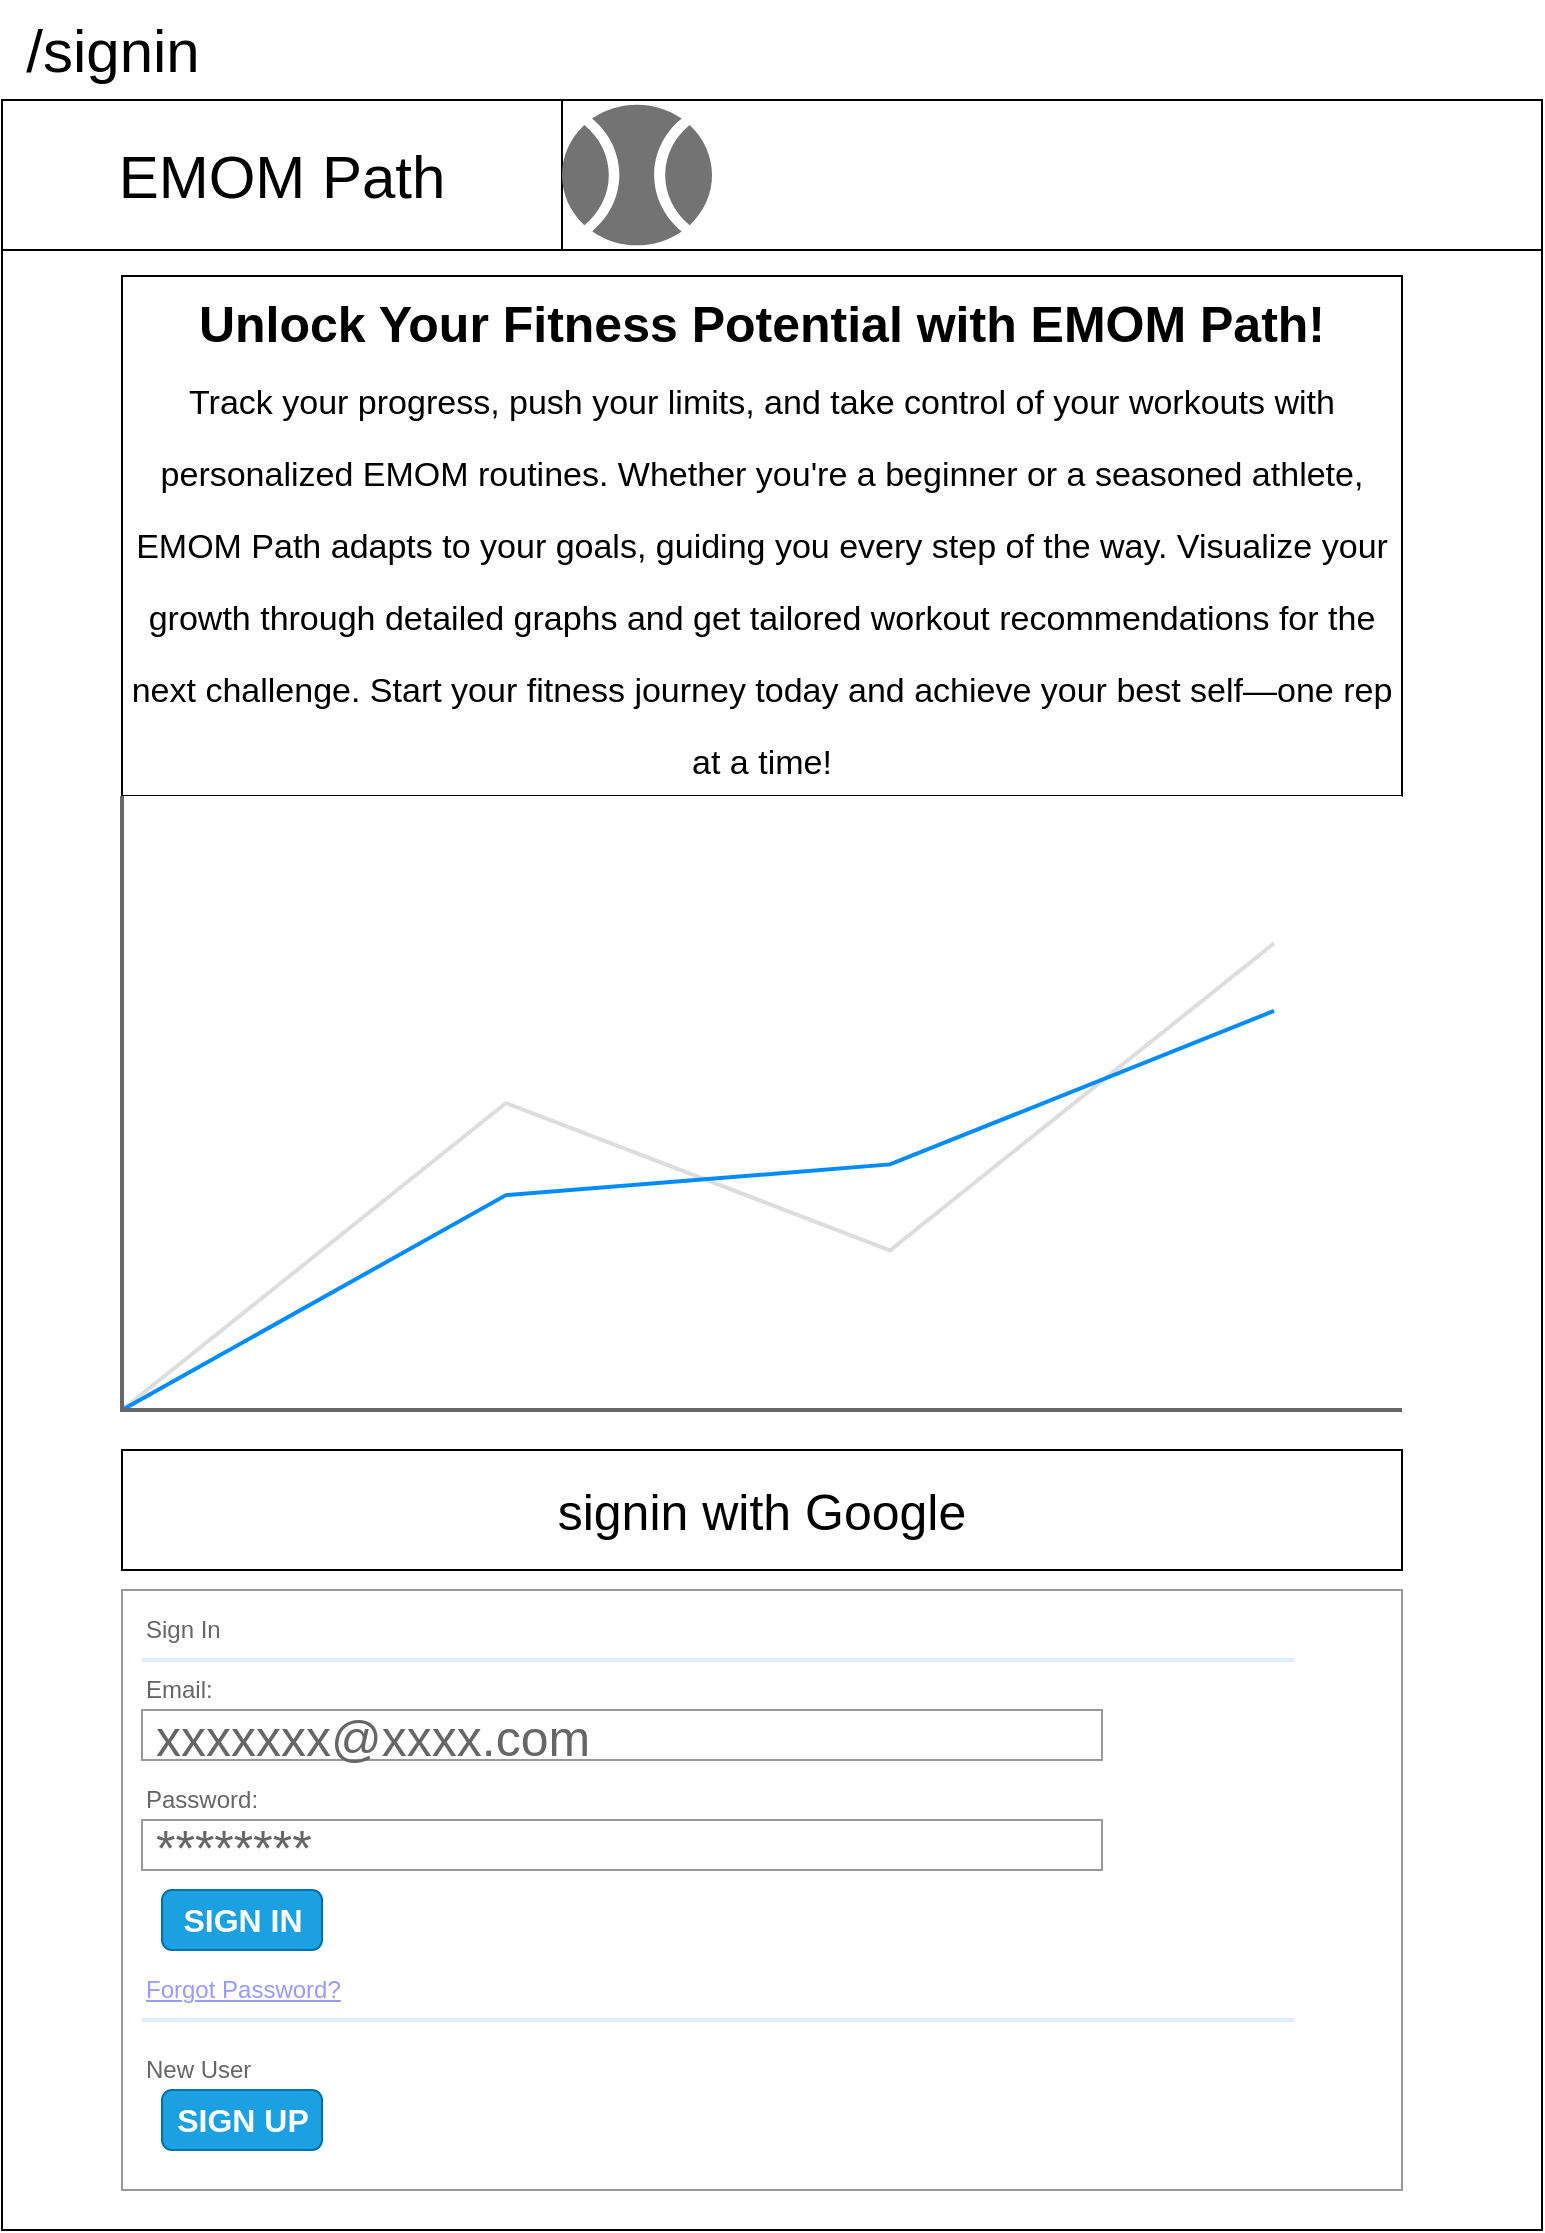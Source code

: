 <mxfile>
    <diagram id="HSkgegW4dpEm0707C9yM" name="/signin">
        <mxGraphModel dx="932" dy="507" grid="1" gridSize="10" guides="1" tooltips="1" connect="1" arrows="1" fold="1" page="1" pageScale="1" pageWidth="827" pageHeight="1169" math="0" shadow="0">
            <root>
                <mxCell id="0"/>
                <mxCell id="1" parent="0"/>
                <mxCell id="3" value="" style="rhombus;whiteSpace=wrap;html=1;" parent="1" vertex="1">
                    <mxGeometry x="370" y="530" width="80" height="80" as="geometry"/>
                </mxCell>
                <mxCell id="4" value="&lt;font style=&quot;font-size: 30px;&quot;&gt;/signin&lt;/font&gt;" style="text;html=1;align=center;verticalAlign=middle;resizable=0;points=[];autosize=1;strokeColor=none;fillColor=none;" parent="1" vertex="1">
                    <mxGeometry x="20" y="15" width="110" height="50" as="geometry"/>
                </mxCell>
                <mxCell id="5" value="" style="rounded=0;whiteSpace=wrap;html=1;fontSize=30;" parent="1" vertex="1">
                    <mxGeometry x="20" y="65" width="770" height="1065" as="geometry"/>
                </mxCell>
                <mxCell id="6" value="" style="rounded=0;whiteSpace=wrap;html=1;fontSize=30;" parent="1" vertex="1">
                    <mxGeometry x="20" y="65" width="770" height="75" as="geometry"/>
                </mxCell>
                <mxCell id="7" value="EMOM Path" style="rounded=0;whiteSpace=wrap;html=1;fontSize=30;" parent="1" vertex="1">
                    <mxGeometry x="20" y="65" width="280" height="75" as="geometry"/>
                </mxCell>
                <mxCell id="8" value="" style="dashed=0;aspect=fixed;verticalLabelPosition=bottom;verticalAlign=top;align=center;shape=mxgraph.gmdl.sports;strokeColor=none;fillColor=#737373;shadow=0;sketch=0;fontSize=30;" parent="1" vertex="1">
                    <mxGeometry x="300" y="65" width="75" height="75" as="geometry"/>
                </mxCell>
                <mxCell id="9" value="&lt;font style=&quot;font-size: 25px;&quot;&gt;&lt;strong&gt;Unlock Your Fitness Potential with EMOM Path!&lt;/strong&gt;&lt;br&gt;&lt;/font&gt;&lt;font style=&quot;font-size: 17px;&quot;&gt;Track your progress, push your limits, and take control of your workouts with personalized EMOM routines. Whether you're a beginner or a seasoned athlete, EMOM Path adapts to your goals, guiding you every step of the way. Visualize your growth through detailed graphs and get tailored workout recommendations for the next challenge. Start your fitness journey today and achieve your best self—one rep at a time!&lt;/font&gt;" style="rounded=0;whiteSpace=wrap;html=1;fontSize=30;" parent="1" vertex="1">
                    <mxGeometry x="80" y="153" width="640" height="260" as="geometry"/>
                </mxCell>
                <mxCell id="10" value="" style="verticalLabelPosition=bottom;shadow=0;dashed=0;align=center;html=1;verticalAlign=top;strokeWidth=1;shape=mxgraph.mockup.graphics.lineChart;strokeColor=none;strokeColor2=#666666;strokeColor3=#008cff;strokeColor4=#dddddd;fontSize=25;" parent="1" vertex="1">
                    <mxGeometry x="80" y="413" width="640" height="307" as="geometry"/>
                </mxCell>
                <UserObject label="" link="data:page/id,dzgOOaHsHQuFLqOHd7wv" id="11">
                    <mxCell style="strokeWidth=1;shadow=0;dashed=0;align=center;html=1;shape=mxgraph.mockup.forms.rrect;rSize=0;strokeColor=#999999;fillColor=none;fontSize=25;" parent="1" vertex="1">
                        <mxGeometry x="80" y="810" width="640" height="300" as="geometry"/>
                    </mxCell>
                </UserObject>
                <mxCell id="12" value="Sign In" style="strokeWidth=1;shadow=0;dashed=0;align=center;html=1;shape=mxgraph.mockup.forms.anchor;fontSize=12;fontColor=#666666;align=left;resizeWidth=1;spacingLeft=0;" parent="11" vertex="1">
                    <mxGeometry width="320" height="20" relative="1" as="geometry">
                        <mxPoint x="10" y="10" as="offset"/>
                    </mxGeometry>
                </mxCell>
                <mxCell id="13" value="" style="shape=line;strokeColor=#ddeeff;strokeWidth=2;html=1;resizeWidth=1;fontSize=25;" parent="11" vertex="1">
                    <mxGeometry width="576" height="10" relative="1" as="geometry">
                        <mxPoint x="10" y="30" as="offset"/>
                    </mxGeometry>
                </mxCell>
                <mxCell id="14" value="Email:" style="strokeWidth=1;shadow=0;dashed=0;align=center;html=1;shape=mxgraph.mockup.forms.anchor;fontSize=12;fontColor=#666666;align=left;resizeWidth=1;spacingLeft=0;" parent="11" vertex="1">
                    <mxGeometry width="320" height="20" relative="1" as="geometry">
                        <mxPoint x="10" y="40" as="offset"/>
                    </mxGeometry>
                </mxCell>
                <mxCell id="15" value="xxxxxxx@xxxx.com" style="strokeWidth=1;shadow=0;dashed=0;align=center;html=1;shape=mxgraph.mockup.forms.rrect;rSize=0;strokeColor=#999999;fontColor=#666666;align=left;spacingLeft=5;resizeWidth=1;fontSize=25;" parent="11" vertex="1">
                    <mxGeometry width="480" height="25" relative="1" as="geometry">
                        <mxPoint x="10" y="60" as="offset"/>
                    </mxGeometry>
                </mxCell>
                <mxCell id="16" value="Password:" style="strokeWidth=1;shadow=0;dashed=0;align=center;html=1;shape=mxgraph.mockup.forms.anchor;fontSize=12;fontColor=#666666;align=left;resizeWidth=1;spacingLeft=0;" parent="11" vertex="1">
                    <mxGeometry width="320" height="20" relative="1" as="geometry">
                        <mxPoint x="10" y="95" as="offset"/>
                    </mxGeometry>
                </mxCell>
                <mxCell id="17" value="********" style="strokeWidth=1;shadow=0;dashed=0;align=center;html=1;shape=mxgraph.mockup.forms.rrect;rSize=0;strokeColor=#999999;fontColor=#666666;align=left;spacingLeft=5;resizeWidth=1;fontSize=25;" parent="11" vertex="1">
                    <mxGeometry width="480" height="25" relative="1" as="geometry">
                        <mxPoint x="10" y="115" as="offset"/>
                    </mxGeometry>
                </mxCell>
                <mxCell id="18" value="SIGN IN" style="strokeWidth=1;shadow=0;dashed=0;align=center;html=1;shape=mxgraph.mockup.forms.rrect;rSize=5;strokeColor=#006EAF;fontColor=#ffffff;fillColor=#1ba1e2;fontSize=16;fontStyle=1;" parent="11" vertex="1">
                    <mxGeometry y="1" width="80" height="30" relative="1" as="geometry">
                        <mxPoint x="20" y="-150" as="offset"/>
                    </mxGeometry>
                </mxCell>
                <mxCell id="19" value="Forgot Password?" style="strokeWidth=1;shadow=0;dashed=0;align=center;html=1;shape=mxgraph.mockup.forms.anchor;fontSize=12;fontColor=#9999ff;align=left;spacingLeft=0;fontStyle=4;resizeWidth=1;" parent="11" vertex="1">
                    <mxGeometry y="1" width="480" height="20" relative="1" as="geometry">
                        <mxPoint x="10" y="-110" as="offset"/>
                    </mxGeometry>
                </mxCell>
                <mxCell id="20" value="" style="shape=line;strokeColor=#ddeeff;strokeWidth=2;html=1;resizeWidth=1;fontSize=25;" parent="11" vertex="1">
                    <mxGeometry y="1" width="576" height="10" relative="1" as="geometry">
                        <mxPoint x="10" y="-90" as="offset"/>
                    </mxGeometry>
                </mxCell>
                <mxCell id="21" value="New User" style="strokeWidth=1;shadow=0;dashed=0;align=center;html=1;shape=mxgraph.mockup.forms.anchor;fontSize=12;fontColor=#666666;align=left;spacingLeft=0;resizeWidth=1;" parent="11" vertex="1">
                    <mxGeometry y="1" width="480" height="20" relative="1" as="geometry">
                        <mxPoint x="10" y="-70" as="offset"/>
                    </mxGeometry>
                </mxCell>
                <UserObject label="SIGN UP" link="data:page/id,HZNWICLq0J-qOC8f-yRH" id="22">
                    <mxCell style="strokeWidth=1;shadow=0;dashed=0;align=center;html=1;shape=mxgraph.mockup.forms.rrect;rSize=5;strokeColor=#006EAF;fontColor=#ffffff;fillColor=#1ba1e2;fontSize=16;fontStyle=1;" parent="11" vertex="1">
                        <mxGeometry y="1" width="80" height="30" relative="1" as="geometry">
                            <mxPoint x="20" y="-50" as="offset"/>
                        </mxGeometry>
                    </mxCell>
                </UserObject>
                <UserObject label="signin with Google" link="data:page/id,dzgOOaHsHQuFLqOHd7wv" id="23">
                    <mxCell style="rounded=0;whiteSpace=wrap;html=1;fontSize=25;fillColor=none;" parent="1" vertex="1">
                        <mxGeometry x="80" y="740" width="640" height="60" as="geometry"/>
                    </mxCell>
                </UserObject>
            </root>
        </mxGraphModel>
    </diagram>
    <diagram name="/signup" id="HZNWICLq0J-qOC8f-yRH">
        <mxGraphModel dx="1118" dy="608" grid="1" gridSize="10" guides="1" tooltips="1" connect="1" arrows="1" fold="1" page="1" pageScale="1" pageWidth="827" pageHeight="1169" math="0" shadow="0">
            <root>
                <mxCell id="kfkF3YHAHHioUtLzQz8b-0"/>
                <mxCell id="kfkF3YHAHHioUtLzQz8b-1" parent="kfkF3YHAHHioUtLzQz8b-0"/>
                <mxCell id="kfkF3YHAHHioUtLzQz8b-2" value="" style="rhombus;whiteSpace=wrap;html=1;" parent="kfkF3YHAHHioUtLzQz8b-1" vertex="1">
                    <mxGeometry x="370" y="530" width="80" height="80" as="geometry"/>
                </mxCell>
                <mxCell id="kfkF3YHAHHioUtLzQz8b-3" value="&lt;font style=&quot;font-size: 30px;&quot;&gt;/signup&lt;/font&gt;" style="text;html=1;align=center;verticalAlign=middle;resizable=0;points=[];autosize=1;strokeColor=none;fillColor=none;" parent="kfkF3YHAHHioUtLzQz8b-1" vertex="1">
                    <mxGeometry x="15" y="15" width="120" height="50" as="geometry"/>
                </mxCell>
                <mxCell id="kfkF3YHAHHioUtLzQz8b-4" value="" style="rounded=0;whiteSpace=wrap;html=1;fontSize=30;" parent="kfkF3YHAHHioUtLzQz8b-1" vertex="1">
                    <mxGeometry x="20" y="65" width="770" height="1065" as="geometry"/>
                </mxCell>
                <mxCell id="kfkF3YHAHHioUtLzQz8b-5" value="" style="rounded=0;whiteSpace=wrap;html=1;fontSize=30;" parent="kfkF3YHAHHioUtLzQz8b-1" vertex="1">
                    <mxGeometry x="20" y="65" width="770" height="75" as="geometry"/>
                </mxCell>
                <mxCell id="kfkF3YHAHHioUtLzQz8b-6" value="EMOM Path" style="rounded=0;whiteSpace=wrap;html=1;fontSize=30;" parent="kfkF3YHAHHioUtLzQz8b-1" vertex="1">
                    <mxGeometry x="20" y="65" width="280" height="75" as="geometry"/>
                </mxCell>
                <mxCell id="kfkF3YHAHHioUtLzQz8b-7" value="" style="dashed=0;aspect=fixed;verticalLabelPosition=bottom;verticalAlign=top;align=center;shape=mxgraph.gmdl.sports;strokeColor=none;fillColor=#737373;shadow=0;sketch=0;fontSize=30;" parent="kfkF3YHAHHioUtLzQz8b-1" vertex="1">
                    <mxGeometry x="300" y="65" width="75" height="75" as="geometry"/>
                </mxCell>
                <UserObject label="" link="data:page/id,dzgOOaHsHQuFLqOHd7wv" id="ELUn770nyHL6lIK1V9ep-0">
                    <mxCell style="strokeWidth=1;shadow=0;dashed=0;align=center;html=1;shape=mxgraph.mockup.forms.rrect;rSize=0;strokeColor=#999999;fillColor=none;fontSize=25;" parent="kfkF3YHAHHioUtLzQz8b-1" vertex="1">
                        <mxGeometry x="80" y="190" width="640" height="300" as="geometry"/>
                    </mxCell>
                </UserObject>
                <mxCell id="ELUn770nyHL6lIK1V9ep-1" value="Sign UP" style="strokeWidth=1;shadow=0;dashed=0;align=center;html=1;shape=mxgraph.mockup.forms.anchor;fontSize=12;fontColor=#666666;align=left;resizeWidth=1;spacingLeft=0;" parent="ELUn770nyHL6lIK1V9ep-0" vertex="1">
                    <mxGeometry width="320" height="20" relative="1" as="geometry">
                        <mxPoint x="10" y="10" as="offset"/>
                    </mxGeometry>
                </mxCell>
                <mxCell id="ELUn770nyHL6lIK1V9ep-2" value="" style="shape=line;strokeColor=#ddeeff;strokeWidth=2;html=1;resizeWidth=1;fontSize=25;" parent="ELUn770nyHL6lIK1V9ep-0" vertex="1">
                    <mxGeometry width="576" height="10" relative="1" as="geometry">
                        <mxPoint x="10" y="30" as="offset"/>
                    </mxGeometry>
                </mxCell>
                <mxCell id="ELUn770nyHL6lIK1V9ep-3" value="Email:" style="strokeWidth=1;shadow=0;dashed=0;align=center;html=1;shape=mxgraph.mockup.forms.anchor;fontSize=12;fontColor=#666666;align=left;resizeWidth=1;spacingLeft=0;" parent="ELUn770nyHL6lIK1V9ep-0" vertex="1">
                    <mxGeometry width="320" height="20" relative="1" as="geometry">
                        <mxPoint x="10" y="40" as="offset"/>
                    </mxGeometry>
                </mxCell>
                <mxCell id="ELUn770nyHL6lIK1V9ep-4" value="xxxxxxx@xxxx.com" style="strokeWidth=1;shadow=0;dashed=0;align=center;html=1;shape=mxgraph.mockup.forms.rrect;rSize=0;strokeColor=#999999;fontColor=#666666;align=left;spacingLeft=5;resizeWidth=1;fontSize=25;" parent="ELUn770nyHL6lIK1V9ep-0" vertex="1">
                    <mxGeometry width="480" height="25" relative="1" as="geometry">
                        <mxPoint x="10" y="60" as="offset"/>
                    </mxGeometry>
                </mxCell>
                <mxCell id="ELUn770nyHL6lIK1V9ep-5" value="Password:" style="strokeWidth=1;shadow=0;dashed=0;align=center;html=1;shape=mxgraph.mockup.forms.anchor;fontSize=12;fontColor=#666666;align=left;resizeWidth=1;spacingLeft=0;" parent="ELUn770nyHL6lIK1V9ep-0" vertex="1">
                    <mxGeometry width="320" height="20" relative="1" as="geometry">
                        <mxPoint x="10" y="95" as="offset"/>
                    </mxGeometry>
                </mxCell>
                <mxCell id="ELUn770nyHL6lIK1V9ep-6" value="********" style="strokeWidth=1;shadow=0;dashed=0;align=center;html=1;shape=mxgraph.mockup.forms.rrect;rSize=0;strokeColor=#999999;fontColor=#666666;align=left;spacingLeft=5;resizeWidth=1;fontSize=25;" parent="ELUn770nyHL6lIK1V9ep-0" vertex="1">
                    <mxGeometry width="480" height="25" relative="1" as="geometry">
                        <mxPoint x="10" y="115" as="offset"/>
                    </mxGeometry>
                </mxCell>
                <mxCell id="ELUn770nyHL6lIK1V9ep-7" value="SIGN UP" style="strokeWidth=1;shadow=0;dashed=0;align=center;html=1;shape=mxgraph.mockup.forms.rrect;rSize=5;strokeColor=#006EAF;fontColor=#ffffff;fillColor=#1ba1e2;fontSize=16;fontStyle=1;" parent="ELUn770nyHL6lIK1V9ep-0" vertex="1">
                    <mxGeometry y="1" width="80" height="30" relative="1" as="geometry">
                        <mxPoint x="20" y="-150" as="offset"/>
                    </mxGeometry>
                </mxCell>
                <UserObject label="Back to signin" link="data:page/id,HSkgegW4dpEm0707C9yM" id="ELUn770nyHL6lIK1V9ep-8">
                    <mxCell style="strokeWidth=1;shadow=0;dashed=0;align=center;html=1;shape=mxgraph.mockup.forms.anchor;fontSize=12;fontColor=#9999ff;align=left;spacingLeft=0;fontStyle=4;resizeWidth=1;" parent="ELUn770nyHL6lIK1V9ep-0" vertex="1">
                        <mxGeometry y="1" width="480" height="20" relative="1" as="geometry">
                            <mxPoint x="10" y="-110" as="offset"/>
                        </mxGeometry>
                    </mxCell>
                </UserObject>
                <mxCell id="ELUn770nyHL6lIK1V9ep-9" value="" style="shape=line;strokeColor=#ddeeff;strokeWidth=2;html=1;resizeWidth=1;fontSize=25;" parent="ELUn770nyHL6lIK1V9ep-0" vertex="1">
                    <mxGeometry y="1" width="576" height="10" relative="1" as="geometry">
                        <mxPoint x="10" y="-90" as="offset"/>
                    </mxGeometry>
                </mxCell>
            </root>
        </mxGraphModel>
    </diagram>
    <diagram name="/mypage" id="qw6BN2ONXNQFkoXADAFX">
        <mxGraphModel dx="1118" dy="608" grid="1" gridSize="10" guides="1" tooltips="1" connect="1" arrows="1" fold="1" page="1" pageScale="1" pageWidth="827" pageHeight="1169" math="0" shadow="0">
            <root>
                <mxCell id="oyTpnDkLFFV-aHSwhS3g-0"/>
                <mxCell id="oyTpnDkLFFV-aHSwhS3g-1" parent="oyTpnDkLFFV-aHSwhS3g-0"/>
                <mxCell id="oyTpnDkLFFV-aHSwhS3g-2" value="" style="rhombus;whiteSpace=wrap;html=1;" parent="oyTpnDkLFFV-aHSwhS3g-1" vertex="1">
                    <mxGeometry x="370" y="530" width="80" height="80" as="geometry"/>
                </mxCell>
                <mxCell id="oyTpnDkLFFV-aHSwhS3g-3" value="&lt;font style=&quot;font-size: 30px;&quot;&gt;/mypage&lt;/font&gt;" style="text;html=1;align=center;verticalAlign=middle;resizable=0;points=[];autosize=1;strokeColor=none;fillColor=none;" parent="oyTpnDkLFFV-aHSwhS3g-1" vertex="1">
                    <mxGeometry x="18" y="15" width="140" height="50" as="geometry"/>
                </mxCell>
                <mxCell id="oyTpnDkLFFV-aHSwhS3g-4" value="" style="rounded=0;whiteSpace=wrap;html=1;fontSize=30;" parent="oyTpnDkLFFV-aHSwhS3g-1" vertex="1">
                    <mxGeometry x="20" y="65" width="770" height="1065" as="geometry"/>
                </mxCell>
                <mxCell id="oyTpnDkLFFV-aHSwhS3g-5" value="" style="rounded=0;whiteSpace=wrap;html=1;fontSize=30;" parent="oyTpnDkLFFV-aHSwhS3g-1" vertex="1">
                    <mxGeometry x="20" y="65" width="770" height="75" as="geometry"/>
                </mxCell>
                <UserObject label="EMOM Path" link="data:page/id,dzgOOaHsHQuFLqOHd7wv" id="oyTpnDkLFFV-aHSwhS3g-6">
                    <mxCell style="rounded=0;whiteSpace=wrap;html=1;fontSize=30;" parent="oyTpnDkLFFV-aHSwhS3g-1" vertex="1">
                        <mxGeometry x="20" y="65" width="280" height="75" as="geometry"/>
                    </mxCell>
                </UserObject>
                <UserObject label="" link="data:page/id,dzgOOaHsHQuFLqOHd7wv" id="oyTpnDkLFFV-aHSwhS3g-7">
                    <mxCell style="dashed=0;aspect=fixed;verticalLabelPosition=bottom;verticalAlign=top;align=center;shape=mxgraph.gmdl.sports;strokeColor=none;fillColor=#737373;shadow=0;sketch=0;fontSize=30;" parent="oyTpnDkLFFV-aHSwhS3g-1" vertex="1">
                        <mxGeometry x="300" y="65" width="75" height="75" as="geometry"/>
                    </mxCell>
                </UserObject>
                <mxCell id="Bz31QMEjRBXkZvVbKpzY-0" value="logout" style="strokeWidth=1;shadow=0;dashed=0;align=center;html=1;shape=mxgraph.mockup.buttons.button;strokeColor=#314354;fontColor=#ffffff;mainText=;buttonStyle=round;fontSize=17;fontStyle=1;fillColor=#647687;whiteSpace=wrap;" parent="oyTpnDkLFFV-aHSwhS3g-1" vertex="1">
                    <mxGeometry x="134" y="260" width="542" height="50" as="geometry"/>
                </mxCell>
                <mxCell id="Bz31QMEjRBXkZvVbKpzY-1" value="change Email" style="strokeWidth=1;shadow=0;dashed=0;align=center;html=1;shape=mxgraph.mockup.buttons.button;strokeColor=#314354;fontColor=#ffffff;mainText=;buttonStyle=round;fontSize=17;fontStyle=1;fillColor=#647687;whiteSpace=wrap;" parent="oyTpnDkLFFV-aHSwhS3g-1" vertex="1">
                    <mxGeometry x="134" y="330" width="542" height="50" as="geometry"/>
                </mxCell>
                <mxCell id="Bz31QMEjRBXkZvVbKpzY-2" value="change password" style="strokeWidth=1;shadow=0;dashed=0;align=center;html=1;shape=mxgraph.mockup.buttons.button;strokeColor=#314354;fontColor=#ffffff;mainText=;buttonStyle=round;fontSize=17;fontStyle=1;fillColor=#647687;whiteSpace=wrap;" parent="oyTpnDkLFFV-aHSwhS3g-1" vertex="1">
                    <mxGeometry x="134" y="400" width="542" height="50" as="geometry"/>
                </mxCell>
                <mxCell id="Bz31QMEjRBXkZvVbKpzY-3" value="delete account" style="strokeWidth=1;shadow=0;dashed=0;align=center;html=1;shape=mxgraph.mockup.buttons.button;strokeColor=#A50040;fontColor=#ffffff;mainText=;buttonStyle=round;fontSize=17;fontStyle=1;fillColor=#d80073;whiteSpace=wrap;" parent="oyTpnDkLFFV-aHSwhS3g-1" vertex="1">
                    <mxGeometry x="134" y="535" width="542" height="50" as="geometry"/>
                </mxCell>
                <UserObject label="EMOM list" link="data:page/id,dzgOOaHsHQuFLqOHd7wv" id="Bz31QMEjRBXkZvVbKpzY-4">
                    <mxCell style="strokeWidth=1;shadow=0;dashed=0;align=center;html=1;shape=mxgraph.mockup.buttons.button;strokeColor=#006EAF;fontColor=#ffffff;mainText=;buttonStyle=round;fontSize=17;fontStyle=1;fillColor=#1ba1e2;whiteSpace=wrap;" parent="oyTpnDkLFFV-aHSwhS3g-1" vertex="1">
                        <mxGeometry x="134" y="190" width="542" height="50" as="geometry"/>
                    </mxCell>
                </UserObject>
                <UserObject label="" link="data:page/id,qw6BN2ONXNQFkoXADAFX" id="orXLQDK9l6tRh41EWPHL-0">
                    <mxCell style="verticalLabelPosition=bottom;shadow=0;dashed=0;align=center;html=1;verticalAlign=top;strokeWidth=1;shape=mxgraph.mockup.containers.userMale;strokeColor=default;strokeColor2=#008cff;fontSize=30;fillColor=default;" parent="oyTpnDkLFFV-aHSwhS3g-1" vertex="1">
                        <mxGeometry x="720" y="65" width="70" height="75" as="geometry"/>
                    </mxCell>
                </UserObject>
            </root>
        </mxGraphModel>
    </diagram>
    <diagram name="/mypage_delete_modal" id="4qwTzqILTbJeOLo6G8lY">
        <mxGraphModel dx="1242" dy="676" grid="1" gridSize="10" guides="1" tooltips="1" connect="1" arrows="1" fold="1" page="1" pageScale="1" pageWidth="827" pageHeight="1169" math="0" shadow="0">
            <root>
                <mxCell id="JAktLBHFDvIe4T0V0z1L-0"/>
                <mxCell id="JAktLBHFDvIe4T0V0z1L-1" parent="JAktLBHFDvIe4T0V0z1L-0"/>
                <mxCell id="JAktLBHFDvIe4T0V0z1L-2" value="" style="rhombus;whiteSpace=wrap;html=1;" parent="JAktLBHFDvIe4T0V0z1L-1" vertex="1">
                    <mxGeometry x="370" y="530" width="80" height="80" as="geometry"/>
                </mxCell>
                <mxCell id="JAktLBHFDvIe4T0V0z1L-3" value="&lt;font style=&quot;font-size: 30px;&quot;&gt;/mypage_delete_modal&lt;/font&gt;" style="text;html=1;align=center;verticalAlign=middle;resizable=0;points=[];autosize=1;strokeColor=none;fillColor=none;" parent="JAktLBHFDvIe4T0V0z1L-1" vertex="1">
                    <mxGeometry x="20" y="15" width="340" height="50" as="geometry"/>
                </mxCell>
                <mxCell id="JAktLBHFDvIe4T0V0z1L-4" value="" style="rounded=0;whiteSpace=wrap;html=1;fontSize=30;" parent="JAktLBHFDvIe4T0V0z1L-1" vertex="1">
                    <mxGeometry x="20" y="65" width="770" height="1065" as="geometry"/>
                </mxCell>
                <mxCell id="JAktLBHFDvIe4T0V0z1L-5" value="" style="rounded=0;whiteSpace=wrap;html=1;fontSize=30;" parent="JAktLBHFDvIe4T0V0z1L-1" vertex="1">
                    <mxGeometry x="20" y="65" width="770" height="75" as="geometry"/>
                </mxCell>
                <UserObject label="EMOM Path" link="data:page/id,dzgOOaHsHQuFLqOHd7wv" id="JAktLBHFDvIe4T0V0z1L-6">
                    <mxCell style="rounded=0;whiteSpace=wrap;html=1;fontSize=30;" parent="JAktLBHFDvIe4T0V0z1L-1" vertex="1">
                        <mxGeometry x="20" y="65" width="280" height="75" as="geometry"/>
                    </mxCell>
                </UserObject>
                <UserObject label="" link="data:page/id,dzgOOaHsHQuFLqOHd7wv" id="JAktLBHFDvIe4T0V0z1L-7">
                    <mxCell style="dashed=0;aspect=fixed;verticalLabelPosition=bottom;verticalAlign=top;align=center;shape=mxgraph.gmdl.sports;strokeColor=none;fillColor=#737373;shadow=0;sketch=0;fontSize=30;" parent="JAktLBHFDvIe4T0V0z1L-1" vertex="1">
                        <mxGeometry x="300" y="65" width="75" height="75" as="geometry"/>
                    </mxCell>
                </UserObject>
                <mxCell id="JAktLBHFDvIe4T0V0z1L-8" value="logout" style="strokeWidth=1;shadow=0;dashed=0;align=center;html=1;shape=mxgraph.mockup.buttons.button;strokeColor=#314354;fontColor=#ffffff;mainText=;buttonStyle=round;fontSize=17;fontStyle=1;fillColor=#647687;whiteSpace=wrap;" parent="JAktLBHFDvIe4T0V0z1L-1" vertex="1">
                    <mxGeometry x="134" y="260" width="542" height="50" as="geometry"/>
                </mxCell>
                <mxCell id="JAktLBHFDvIe4T0V0z1L-9" value="change Email" style="strokeWidth=1;shadow=0;dashed=0;align=center;html=1;shape=mxgraph.mockup.buttons.button;strokeColor=#314354;fontColor=#ffffff;mainText=;buttonStyle=round;fontSize=17;fontStyle=1;fillColor=#647687;whiteSpace=wrap;" parent="JAktLBHFDvIe4T0V0z1L-1" vertex="1">
                    <mxGeometry x="134" y="330" width="542" height="50" as="geometry"/>
                </mxCell>
                <mxCell id="JAktLBHFDvIe4T0V0z1L-10" value="change password" style="strokeWidth=1;shadow=0;dashed=0;align=center;html=1;shape=mxgraph.mockup.buttons.button;strokeColor=#314354;fontColor=#ffffff;mainText=;buttonStyle=round;fontSize=17;fontStyle=1;fillColor=#647687;whiteSpace=wrap;" parent="JAktLBHFDvIe4T0V0z1L-1" vertex="1">
                    <mxGeometry x="134" y="400" width="542" height="50" as="geometry"/>
                </mxCell>
                <mxCell id="JAktLBHFDvIe4T0V0z1L-11" value="delete account" style="strokeWidth=1;shadow=0;dashed=0;align=center;html=1;shape=mxgraph.mockup.buttons.button;strokeColor=#A50040;fontColor=#ffffff;mainText=;buttonStyle=round;fontSize=17;fontStyle=1;fillColor=#d80073;whiteSpace=wrap;" parent="JAktLBHFDvIe4T0V0z1L-1" vertex="1">
                    <mxGeometry x="134" y="535" width="542" height="50" as="geometry"/>
                </mxCell>
                <UserObject label="EMOM list" link="data:page/id,dzgOOaHsHQuFLqOHd7wv" id="JAktLBHFDvIe4T0V0z1L-12">
                    <mxCell style="strokeWidth=1;shadow=0;dashed=0;align=center;html=1;shape=mxgraph.mockup.buttons.button;strokeColor=#006EAF;fontColor=#ffffff;mainText=;buttonStyle=round;fontSize=17;fontStyle=1;fillColor=#1ba1e2;whiteSpace=wrap;" parent="JAktLBHFDvIe4T0V0z1L-1" vertex="1">
                        <mxGeometry x="134" y="190" width="542" height="50" as="geometry"/>
                    </mxCell>
                </UserObject>
                <UserObject label="" link="data:page/id,qw6BN2ONXNQFkoXADAFX" id="JAktLBHFDvIe4T0V0z1L-13">
                    <mxCell style="verticalLabelPosition=bottom;shadow=0;dashed=0;align=center;html=1;verticalAlign=top;strokeWidth=1;shape=mxgraph.mockup.containers.userMale;strokeColor=default;strokeColor2=#008cff;fontSize=30;fillColor=default;" parent="JAktLBHFDvIe4T0V0z1L-1" vertex="1">
                        <mxGeometry x="720" y="65" width="70" height="75" as="geometry"/>
                    </mxCell>
                </UserObject>
                <mxCell id="Hvc-Z_7ImDL_PJ3XLuTe-0" value="" style="rounded=1;whiteSpace=wrap;html=1;strokeColor=default;fontSize=23;fontColor=#FFFFFF;fillColor=default;gradientColor=none;gradientDirection=north;" parent="JAktLBHFDvIe4T0V0z1L-1" vertex="1">
                    <mxGeometry x="70" y="250" width="670" height="765" as="geometry"/>
                </mxCell>
                <mxCell id="Hvc-Z_7ImDL_PJ3XLuTe-1" value="&lt;font style=&quot;font-size: 28px;&quot;&gt;Delete your account??&lt;/font&gt;" style="rounded=0;whiteSpace=wrap;html=1;strokeColor=none;fontSize=23;fontColor=#FFFFFF;fillColor=default;gradientColor=none;gradientDirection=north;" parent="JAktLBHFDvIe4T0V0z1L-1" vertex="1">
                    <mxGeometry x="255" y="460" width="300" height="70" as="geometry"/>
                </mxCell>
                <UserObject label="Yes" id="Hvc-Z_7ImDL_PJ3XLuTe-2">
                    <mxCell style="strokeWidth=1;shadow=0;dashed=0;align=center;html=1;shape=mxgraph.mockup.buttons.button;strokeColor=#A50040;fontColor=#ffffff;mainText=;buttonStyle=round;fontSize=17;fontStyle=1;fillColor=#d80073;whiteSpace=wrap;" parent="JAktLBHFDvIe4T0V0z1L-1" vertex="1">
                        <mxGeometry x="414" y="605" width="196" height="70" as="geometry"/>
                    </mxCell>
                </UserObject>
                <UserObject label="No" id="Hvc-Z_7ImDL_PJ3XLuTe-3">
                    <mxCell style="strokeWidth=1;shadow=0;dashed=0;align=center;html=1;shape=mxgraph.mockup.buttons.button;strokeColor=#314354;fontColor=#ffffff;mainText=;buttonStyle=round;fontSize=17;fontStyle=1;fillColor=#647687;whiteSpace=wrap;" parent="JAktLBHFDvIe4T0V0z1L-1" vertex="1">
                        <mxGeometry x="218" y="605" width="196" height="70" as="geometry"/>
                    </mxCell>
                </UserObject>
                <mxCell id="Hvc-Z_7ImDL_PJ3XLuTe-4" value="&lt;font style=&quot;font-size: 16px;&quot;&gt;Previous logs will also be lost.&lt;/font&gt;" style="rounded=0;whiteSpace=wrap;html=1;strokeColor=none;fontSize=22;fontColor=#FFFFFF;fillColor=none;gradientColor=none;gradientDirection=north;" parent="JAktLBHFDvIe4T0V0z1L-1" vertex="1">
                    <mxGeometry x="235" y="500" width="340" height="60" as="geometry"/>
                </mxCell>
            </root>
        </mxGraphModel>
    </diagram>
    <diagram name="/mypage/email" id="R0Wpko4FtvjJ1FLH6yQ3">
        <mxGraphModel dx="932" dy="507" grid="1" gridSize="10" guides="1" tooltips="1" connect="1" arrows="1" fold="1" page="1" pageScale="1" pageWidth="827" pageHeight="1169" math="0" shadow="0">
            <root>
                <mxCell id="FN0xxmibblL0z2B7oTNd-0"/>
                <mxCell id="FN0xxmibblL0z2B7oTNd-1" parent="FN0xxmibblL0z2B7oTNd-0"/>
                <mxCell id="FN0xxmibblL0z2B7oTNd-2" value="" style="rhombus;whiteSpace=wrap;html=1;" parent="FN0xxmibblL0z2B7oTNd-1" vertex="1">
                    <mxGeometry x="370" y="530" width="80" height="80" as="geometry"/>
                </mxCell>
                <mxCell id="FN0xxmibblL0z2B7oTNd-3" value="&lt;font style=&quot;font-size: 30px;&quot;&gt;/mypage/email&lt;br&gt;&lt;/font&gt;" style="text;html=1;align=center;verticalAlign=middle;resizable=0;points=[];autosize=1;strokeColor=none;fillColor=none;" parent="FN0xxmibblL0z2B7oTNd-1" vertex="1">
                    <mxGeometry x="20" y="15" width="220" height="50" as="geometry"/>
                </mxCell>
                <mxCell id="FN0xxmibblL0z2B7oTNd-4" value="" style="rounded=0;whiteSpace=wrap;html=1;fontSize=30;" parent="FN0xxmibblL0z2B7oTNd-1" vertex="1">
                    <mxGeometry x="20" y="65" width="770" height="1065" as="geometry"/>
                </mxCell>
                <mxCell id="FN0xxmibblL0z2B7oTNd-5" value="" style="rounded=0;whiteSpace=wrap;html=1;fontSize=30;" parent="FN0xxmibblL0z2B7oTNd-1" vertex="1">
                    <mxGeometry x="20" y="65" width="770" height="75" as="geometry"/>
                </mxCell>
                <UserObject label="EMOM Path" link="data:page/id,dzgOOaHsHQuFLqOHd7wv" id="FN0xxmibblL0z2B7oTNd-6">
                    <mxCell style="rounded=0;whiteSpace=wrap;html=1;fontSize=30;" parent="FN0xxmibblL0z2B7oTNd-1" vertex="1">
                        <mxGeometry x="20" y="65" width="280" height="75" as="geometry"/>
                    </mxCell>
                </UserObject>
                <UserObject label="" link="data:page/id,dzgOOaHsHQuFLqOHd7wv" id="FN0xxmibblL0z2B7oTNd-7">
                    <mxCell style="dashed=0;aspect=fixed;verticalLabelPosition=bottom;verticalAlign=top;align=center;shape=mxgraph.gmdl.sports;strokeColor=none;fillColor=#737373;shadow=0;sketch=0;fontSize=30;" parent="FN0xxmibblL0z2B7oTNd-1" vertex="1">
                        <mxGeometry x="300" y="65" width="75" height="75" as="geometry"/>
                    </mxCell>
                </UserObject>
                <UserObject label="" id="FN0xxmibblL0z2B7oTNd-8">
                    <mxCell style="strokeWidth=1;shadow=0;dashed=0;align=center;html=1;shape=mxgraph.mockup.forms.rrect;rSize=0;strokeColor=#999999;fillColor=none;fontSize=25;" parent="FN0xxmibblL0z2B7oTNd-1" vertex="1">
                        <mxGeometry x="80" y="190" width="640" height="300" as="geometry"/>
                    </mxCell>
                </UserObject>
                <mxCell id="FN0xxmibblL0z2B7oTNd-9" value="Change your Email" style="strokeWidth=1;shadow=0;dashed=0;align=center;html=1;shape=mxgraph.mockup.forms.anchor;fontSize=12;fontColor=#666666;align=left;resizeWidth=1;spacingLeft=0;" parent="FN0xxmibblL0z2B7oTNd-8" vertex="1">
                    <mxGeometry width="320" height="20" relative="1" as="geometry">
                        <mxPoint x="10" y="10" as="offset"/>
                    </mxGeometry>
                </mxCell>
                <mxCell id="FN0xxmibblL0z2B7oTNd-10" value="" style="shape=line;strokeColor=#ddeeff;strokeWidth=2;html=1;resizeWidth=1;fontSize=25;" parent="FN0xxmibblL0z2B7oTNd-8" vertex="1">
                    <mxGeometry width="576" height="10" relative="1" as="geometry">
                        <mxPoint x="10" y="30" as="offset"/>
                    </mxGeometry>
                </mxCell>
                <mxCell id="FN0xxmibblL0z2B7oTNd-11" value="Current Email" style="strokeWidth=1;shadow=0;dashed=0;align=center;html=1;shape=mxgraph.mockup.forms.anchor;fontSize=12;fontColor=#666666;align=left;resizeWidth=1;spacingLeft=0;" parent="FN0xxmibblL0z2B7oTNd-8" vertex="1">
                    <mxGeometry width="320" height="20" relative="1" as="geometry">
                        <mxPoint x="10" y="40" as="offset"/>
                    </mxGeometry>
                </mxCell>
                <mxCell id="FN0xxmibblL0z2B7oTNd-13" value="New Email" style="strokeWidth=1;shadow=0;dashed=0;align=center;html=1;shape=mxgraph.mockup.forms.anchor;fontSize=12;fontColor=#666666;align=left;resizeWidth=1;spacingLeft=0;" parent="FN0xxmibblL0z2B7oTNd-8" vertex="1">
                    <mxGeometry width="320" height="20" relative="1" as="geometry">
                        <mxPoint x="10" y="95" as="offset"/>
                    </mxGeometry>
                </mxCell>
                <UserObject label="Change" link="data:page/id,HSkgegW4dpEm0707C9yM" id="FN0xxmibblL0z2B7oTNd-15">
                    <mxCell style="strokeWidth=1;shadow=0;dashed=0;align=center;html=1;shape=mxgraph.mockup.forms.rrect;rSize=5;strokeColor=#006EAF;fontColor=#ffffff;fillColor=#1ba1e2;fontSize=16;fontStyle=1;" parent="FN0xxmibblL0z2B7oTNd-8" vertex="1">
                        <mxGeometry y="1" width="80" height="30" relative="1" as="geometry">
                            <mxPoint x="20" y="-150" as="offset"/>
                        </mxGeometry>
                    </mxCell>
                </UserObject>
                <UserObject label="Back to mypage" link="data:page/id,qw6BN2ONXNQFkoXADAFX" id="FN0xxmibblL0z2B7oTNd-16">
                    <mxCell style="strokeWidth=1;shadow=0;dashed=0;align=center;html=1;shape=mxgraph.mockup.forms.anchor;fontSize=12;fontColor=#9999ff;align=left;spacingLeft=0;fontStyle=4;resizeWidth=1;" parent="FN0xxmibblL0z2B7oTNd-8" vertex="1">
                        <mxGeometry y="1" width="480" height="20" relative="1" as="geometry">
                            <mxPoint x="10" y="-110" as="offset"/>
                        </mxGeometry>
                    </mxCell>
                </UserObject>
                <mxCell id="FN0xxmibblL0z2B7oTNd-17" value="" style="shape=line;strokeColor=#ddeeff;strokeWidth=2;html=1;resizeWidth=1;fontSize=25;" parent="FN0xxmibblL0z2B7oTNd-8" vertex="1">
                    <mxGeometry y="1" width="576" height="10" relative="1" as="geometry">
                        <mxPoint x="10" y="-90" as="offset"/>
                    </mxGeometry>
                </mxCell>
                <mxCell id="jm1FkLVJ2eCDSf6UTsRp-0" value="xxxxxxx@xxxx.com" style="strokeWidth=1;shadow=0;dashed=0;align=center;html=1;shape=mxgraph.mockup.forms.rrect;rSize=0;strokeColor=#999999;fontColor=#666666;align=left;spacingLeft=5;resizeWidth=1;fontSize=25;" parent="FN0xxmibblL0z2B7oTNd-8" vertex="1">
                    <mxGeometry x="10" y="114" width="480" height="25" as="geometry"/>
                </mxCell>
                <mxCell id="au-r6ojdDXEoqzoRsg5s-0" value="&lt;span style=&quot;color: rgb(102, 102, 102); font-size: 25px; text-align: left;&quot;&gt;xxxxxxx@xxxx.com&lt;/span&gt;" style="text;html=1;align=center;verticalAlign=middle;resizable=0;points=[];autosize=1;strokeColor=none;fillColor=none;fontSize=30;" parent="FN0xxmibblL0z2B7oTNd-8" vertex="1">
                    <mxGeometry x="1" y="43" width="240" height="50" as="geometry"/>
                </mxCell>
                <UserObject label="" link="data:page/id,qw6BN2ONXNQFkoXADAFX" id="m3PEInlFT7_2NorcSslw-0">
                    <mxCell style="verticalLabelPosition=bottom;shadow=0;dashed=0;align=center;html=1;verticalAlign=top;strokeWidth=1;shape=mxgraph.mockup.containers.userMale;strokeColor=default;strokeColor2=#008cff;fontSize=30;fillColor=default;" parent="FN0xxmibblL0z2B7oTNd-1" vertex="1">
                        <mxGeometry x="720" y="65" width="70" height="75" as="geometry"/>
                    </mxCell>
                </UserObject>
            </root>
        </mxGraphModel>
    </diagram>
    <diagram name="/mypage/password" id="TPwB80Wty0QdK5WLKHQn">
        <mxGraphModel dx="932" dy="507" grid="1" gridSize="10" guides="1" tooltips="1" connect="1" arrows="1" fold="1" page="1" pageScale="1" pageWidth="827" pageHeight="1169" math="0" shadow="0">
            <root>
                <mxCell id="wmcbM0_0WPt_gQkxVzzx-0"/>
                <mxCell id="wmcbM0_0WPt_gQkxVzzx-1" parent="wmcbM0_0WPt_gQkxVzzx-0"/>
                <mxCell id="wmcbM0_0WPt_gQkxVzzx-2" value="" style="rhombus;whiteSpace=wrap;html=1;" parent="wmcbM0_0WPt_gQkxVzzx-1" vertex="1">
                    <mxGeometry x="370" y="530" width="80" height="80" as="geometry"/>
                </mxCell>
                <mxCell id="wmcbM0_0WPt_gQkxVzzx-3" value="&lt;font style=&quot;font-size: 30px;&quot;&gt;/mypage/password&lt;br&gt;&lt;/font&gt;" style="text;html=1;align=center;verticalAlign=middle;resizable=0;points=[];autosize=1;strokeColor=none;fillColor=none;" parent="wmcbM0_0WPt_gQkxVzzx-1" vertex="1">
                    <mxGeometry x="20" y="15" width="280" height="50" as="geometry"/>
                </mxCell>
                <mxCell id="wmcbM0_0WPt_gQkxVzzx-4" value="" style="rounded=0;whiteSpace=wrap;html=1;fontSize=30;" parent="wmcbM0_0WPt_gQkxVzzx-1" vertex="1">
                    <mxGeometry x="20" y="65" width="770" height="1065" as="geometry"/>
                </mxCell>
                <mxCell id="wmcbM0_0WPt_gQkxVzzx-5" value="" style="rounded=0;whiteSpace=wrap;html=1;fontSize=30;" parent="wmcbM0_0WPt_gQkxVzzx-1" vertex="1">
                    <mxGeometry x="20" y="65" width="770" height="75" as="geometry"/>
                </mxCell>
                <mxCell id="wmcbM0_0WPt_gQkxVzzx-6" value="EMOM Path" style="rounded=0;whiteSpace=wrap;html=1;fontSize=30;" parent="wmcbM0_0WPt_gQkxVzzx-1" vertex="1">
                    <mxGeometry x="20" y="65" width="280" height="75" as="geometry"/>
                </mxCell>
                <mxCell id="wmcbM0_0WPt_gQkxVzzx-7" value="" style="dashed=0;aspect=fixed;verticalLabelPosition=bottom;verticalAlign=top;align=center;shape=mxgraph.gmdl.sports;strokeColor=none;fillColor=#737373;shadow=0;sketch=0;fontSize=30;" parent="wmcbM0_0WPt_gQkxVzzx-1" vertex="1">
                    <mxGeometry x="300" y="65" width="75" height="75" as="geometry"/>
                </mxCell>
                <UserObject label="" link="data:page/id,HSkgegW4dpEm0707C9yM" id="wmcbM0_0WPt_gQkxVzzx-8">
                    <mxCell style="strokeWidth=1;shadow=0;dashed=0;align=center;html=1;shape=mxgraph.mockup.forms.rrect;rSize=0;strokeColor=#999999;fillColor=none;fontSize=25;" parent="wmcbM0_0WPt_gQkxVzzx-1" vertex="1">
                        <mxGeometry x="80" y="190" width="640" height="300" as="geometry"/>
                    </mxCell>
                </UserObject>
                <mxCell id="wmcbM0_0WPt_gQkxVzzx-9" value="Change your Password" style="strokeWidth=1;shadow=0;dashed=0;align=center;html=1;shape=mxgraph.mockup.forms.anchor;fontSize=12;fontColor=#666666;align=left;resizeWidth=1;spacingLeft=0;" parent="wmcbM0_0WPt_gQkxVzzx-8" vertex="1">
                    <mxGeometry width="320" height="20" relative="1" as="geometry">
                        <mxPoint x="10" y="10" as="offset"/>
                    </mxGeometry>
                </mxCell>
                <mxCell id="wmcbM0_0WPt_gQkxVzzx-10" value="" style="shape=line;strokeColor=#ddeeff;strokeWidth=2;html=1;resizeWidth=1;fontSize=25;" parent="wmcbM0_0WPt_gQkxVzzx-8" vertex="1">
                    <mxGeometry width="576" height="10" relative="1" as="geometry">
                        <mxPoint x="10" y="30" as="offset"/>
                    </mxGeometry>
                </mxCell>
                <mxCell id="wmcbM0_0WPt_gQkxVzzx-11" value="Current Password" style="strokeWidth=1;shadow=0;dashed=0;align=center;html=1;shape=mxgraph.mockup.forms.anchor;fontSize=12;fontColor=#666666;align=left;resizeWidth=1;spacingLeft=0;" parent="wmcbM0_0WPt_gQkxVzzx-8" vertex="1">
                    <mxGeometry width="320" height="20" relative="1" as="geometry">
                        <mxPoint x="10" y="40" as="offset"/>
                    </mxGeometry>
                </mxCell>
                <mxCell id="wmcbM0_0WPt_gQkxVzzx-13" value="New Password" style="strokeWidth=1;shadow=0;dashed=0;align=center;html=1;shape=mxgraph.mockup.forms.anchor;fontSize=12;fontColor=#666666;align=left;resizeWidth=1;spacingLeft=0;" parent="wmcbM0_0WPt_gQkxVzzx-8" vertex="1">
                    <mxGeometry width="320" height="20" relative="1" as="geometry">
                        <mxPoint x="10" y="95" as="offset"/>
                    </mxGeometry>
                </mxCell>
                <UserObject label="Change" link="data:page/id,HSkgegW4dpEm0707C9yM" id="wmcbM0_0WPt_gQkxVzzx-14">
                    <mxCell style="strokeWidth=1;shadow=0;dashed=0;align=center;html=1;shape=mxgraph.mockup.forms.rrect;rSize=5;strokeColor=#006EAF;fontColor=#ffffff;fillColor=#1ba1e2;fontSize=16;fontStyle=1;" parent="wmcbM0_0WPt_gQkxVzzx-8" vertex="1">
                        <mxGeometry y="1" width="80" height="30" relative="1" as="geometry">
                            <mxPoint x="20" y="-150" as="offset"/>
                        </mxGeometry>
                    </mxCell>
                </UserObject>
                <UserObject label="Back to mypage" link="data:page/id,qw6BN2ONXNQFkoXADAFX" id="wmcbM0_0WPt_gQkxVzzx-15">
                    <mxCell style="strokeWidth=1;shadow=0;dashed=0;align=center;html=1;shape=mxgraph.mockup.forms.anchor;fontSize=12;fontColor=#9999ff;align=left;spacingLeft=0;fontStyle=4;resizeWidth=1;" parent="wmcbM0_0WPt_gQkxVzzx-8" vertex="1">
                        <mxGeometry y="1" width="480" height="20" relative="1" as="geometry">
                            <mxPoint x="10" y="-110" as="offset"/>
                        </mxGeometry>
                    </mxCell>
                </UserObject>
                <mxCell id="wmcbM0_0WPt_gQkxVzzx-16" value="" style="shape=line;strokeColor=#ddeeff;strokeWidth=2;html=1;resizeWidth=1;fontSize=25;" parent="wmcbM0_0WPt_gQkxVzzx-8" vertex="1">
                    <mxGeometry y="1" width="576" height="10" relative="1" as="geometry">
                        <mxPoint x="10" y="-90" as="offset"/>
                    </mxGeometry>
                </mxCell>
                <mxCell id="BVuYuVcvB6fY-iTp3CAk-0" value="********" style="strokeWidth=1;shadow=0;dashed=0;align=center;html=1;shape=mxgraph.mockup.forms.rrect;rSize=0;strokeColor=#999999;fontColor=#666666;align=left;spacingLeft=5;resizeWidth=1;fontSize=25;" parent="wmcbM0_0WPt_gQkxVzzx-8" vertex="1">
                    <mxGeometry x="10" y="60" width="480" height="25" as="geometry"/>
                </mxCell>
                <mxCell id="BVuYuVcvB6fY-iTp3CAk-1" value="********" style="strokeWidth=1;shadow=0;dashed=0;align=center;html=1;shape=mxgraph.mockup.forms.rrect;rSize=0;strokeColor=#999999;fontColor=#666666;align=left;spacingLeft=5;resizeWidth=1;fontSize=25;" parent="wmcbM0_0WPt_gQkxVzzx-8" vertex="1">
                    <mxGeometry x="10" y="115" width="480" height="25" as="geometry"/>
                </mxCell>
                <UserObject label="" link="data:page/id,qw6BN2ONXNQFkoXADAFX" id="V9FjwuRnX_oIvYwABaXg-0">
                    <mxCell style="verticalLabelPosition=bottom;shadow=0;dashed=0;align=center;html=1;verticalAlign=top;strokeWidth=1;shape=mxgraph.mockup.containers.userMale;strokeColor=default;strokeColor2=#008cff;fontSize=30;fillColor=default;" parent="wmcbM0_0WPt_gQkxVzzx-1" vertex="1">
                        <mxGeometry x="720" y="65" width="70" height="75" as="geometry"/>
                    </mxCell>
                </UserObject>
            </root>
        </mxGraphModel>
    </diagram>
    <diagram name="/emoms" id="dzgOOaHsHQuFLqOHd7wv">
        <mxGraphModel dx="1242" dy="676" grid="1" gridSize="10" guides="1" tooltips="1" connect="1" arrows="1" fold="1" page="1" pageScale="1" pageWidth="827" pageHeight="1169" math="0" shadow="0">
            <root>
                <mxCell id="2nd5VbWjP6MpvrefB3Rn-0"/>
                <mxCell id="2nd5VbWjP6MpvrefB3Rn-1" parent="2nd5VbWjP6MpvrefB3Rn-0"/>
                <mxCell id="2nd5VbWjP6MpvrefB3Rn-2" value="" style="rhombus;whiteSpace=wrap;html=1;" parent="2nd5VbWjP6MpvrefB3Rn-1" vertex="1">
                    <mxGeometry x="370" y="530" width="80" height="80" as="geometry"/>
                </mxCell>
                <mxCell id="2nd5VbWjP6MpvrefB3Rn-3" value="&lt;font style=&quot;font-size: 30px;&quot;&gt;/emoms&lt;/font&gt;" style="text;html=1;align=center;verticalAlign=middle;resizable=0;points=[];autosize=1;strokeColor=none;fillColor=none;" parent="2nd5VbWjP6MpvrefB3Rn-1" vertex="1">
                    <mxGeometry x="10" y="15" width="130" height="50" as="geometry"/>
                </mxCell>
                <mxCell id="2nd5VbWjP6MpvrefB3Rn-4" value="" style="rounded=0;whiteSpace=wrap;html=1;fontSize=30;" parent="2nd5VbWjP6MpvrefB3Rn-1" vertex="1">
                    <mxGeometry x="20" y="65" width="770" height="1065" as="geometry"/>
                </mxCell>
                <mxCell id="2nd5VbWjP6MpvrefB3Rn-5" value="" style="rounded=0;whiteSpace=wrap;html=1;fontSize=30;" parent="2nd5VbWjP6MpvrefB3Rn-1" vertex="1">
                    <mxGeometry x="20" y="65" width="770" height="75" as="geometry"/>
                </mxCell>
                <mxCell id="2nd5VbWjP6MpvrefB3Rn-6" value="EMOM Path" style="rounded=0;whiteSpace=wrap;html=1;fontSize=30;" parent="2nd5VbWjP6MpvrefB3Rn-1" vertex="1">
                    <mxGeometry x="20" y="65" width="280" height="75" as="geometry"/>
                </mxCell>
                <mxCell id="2nd5VbWjP6MpvrefB3Rn-7" value="" style="dashed=0;aspect=fixed;verticalLabelPosition=bottom;verticalAlign=top;align=center;shape=mxgraph.gmdl.sports;strokeColor=none;fillColor=#737373;shadow=0;sketch=0;fontSize=30;" parent="2nd5VbWjP6MpvrefB3Rn-1" vertex="1">
                    <mxGeometry x="300" y="65" width="75" height="75" as="geometry"/>
                </mxCell>
                <mxCell id="2nd5VbWjP6MpvrefB3Rn-8" value="" style="edgeStyle=none;html=1;fontSize=30;" parent="2nd5VbWjP6MpvrefB3Rn-1" target="2nd5VbWjP6MpvrefB3Rn-2" edge="1">
                    <mxGeometry relative="1" as="geometry">
                        <mxPoint x="405.278" y="519" as="sourcePoint"/>
                    </mxGeometry>
                </mxCell>
                <UserObject label="" link="data:page/id,qw6BN2ONXNQFkoXADAFX" id="n9bDfUxbm3gh4ZoGa4XX-0">
                    <mxCell style="verticalLabelPosition=bottom;shadow=0;dashed=0;align=center;html=1;verticalAlign=top;strokeWidth=1;shape=mxgraph.mockup.containers.userMale;strokeColor=default;strokeColor2=#008cff;fontSize=30;fillColor=default;" parent="2nd5VbWjP6MpvrefB3Rn-1" vertex="1">
                        <mxGeometry x="720" y="65" width="70" height="75" as="geometry"/>
                    </mxCell>
                </UserObject>
                <UserObject label="&lt;font style=&quot;font-size: 27px;&quot;&gt;Create New EMOM&lt;/font&gt;" link="data:page/id,UTpOWkeBF9sspqujykU9" id="n9bDfUxbm3gh4ZoGa4XX-1">
                    <mxCell style="strokeWidth=1;shadow=0;dashed=0;align=center;html=1;shape=mxgraph.mockup.buttons.button;strokeColor=#006EAF;fontColor=#ffffff;mainText=;buttonStyle=round;fontSize=17;fontStyle=1;fillColor=#1ba1e2;whiteSpace=wrap;" parent="2nd5VbWjP6MpvrefB3Rn-1" vertex="1">
                        <mxGeometry x="85" y="200" width="625" height="70" as="geometry"/>
                    </mxCell>
                </UserObject>
                <mxCell id="n9bDfUxbm3gh4ZoGa4XX-2" value="" style="rounded=0;whiteSpace=wrap;html=1;strokeColor=default;fontSize=27;fillColor=default;" parent="2nd5VbWjP6MpvrefB3Rn-1" vertex="1">
                    <mxGeometry x="85" y="280" width="625" height="360" as="geometry"/>
                </mxCell>
                <mxCell id="n9bDfUxbm3gh4ZoGa4XX-3" value="Emom Name" style="rounded=0;whiteSpace=wrap;html=1;strokeColor=default;fontSize=27;fillColor=default;" parent="2nd5VbWjP6MpvrefB3Rn-1" vertex="1">
                    <mxGeometry x="110" y="310" width="420" height="60" as="geometry"/>
                </mxCell>
                <mxCell id="n9bDfUxbm3gh4ZoGa4XX-4" value="10sets" style="rounded=0;whiteSpace=wrap;html=1;strokeColor=default;fontSize=27;fillColor=default;" parent="2nd5VbWjP6MpvrefB3Rn-1" vertex="1">
                    <mxGeometry x="560" y="310" width="120" height="60" as="geometry"/>
                </mxCell>
                <mxCell id="n9bDfUxbm3gh4ZoGa4XX-5" value="Exercise Name" style="rounded=0;whiteSpace=wrap;html=1;strokeColor=default;fontSize=27;fillColor=default;" parent="2nd5VbWjP6MpvrefB3Rn-1" vertex="1">
                    <mxGeometry x="110" y="390" width="420" height="60" as="geometry"/>
                </mxCell>
                <mxCell id="n9bDfUxbm3gh4ZoGa4XX-6" value="10reps" style="rounded=0;whiteSpace=wrap;html=1;strokeColor=default;fontSize=27;fillColor=default;" parent="2nd5VbWjP6MpvrefB3Rn-1" vertex="1">
                    <mxGeometry x="560" y="390" width="120" height="60" as="geometry"/>
                </mxCell>
                <mxCell id="n9bDfUxbm3gh4ZoGa4XX-7" value="Exercise Volume&lt;br&gt;100" style="rounded=0;whiteSpace=wrap;html=1;strokeColor=default;fontSize=27;fillColor=default;" parent="2nd5VbWjP6MpvrefB3Rn-1" vertex="1">
                    <mxGeometry x="110" y="480" width="290" height="140" as="geometry"/>
                </mxCell>
                <UserObject label="Edit&lt;span style=&quot;color: rgba(0, 0, 0, 0); font-family: monospace; font-size: 0px; text-align: start;&quot;&gt;%3CmxGraphModel%3E%3Croot%3E%3CmxCell%20id%3D%220%22%2F%3E%3CmxCell%20id%3D%221%22%20parent%3D%220%22%2F%3E%3CmxCell%20id%3D%222%22%20value%3D%2210sets%22%20style%3D%22rounded%3D0%3BwhiteSpace%3Dwrap%3Bhtml%3D1%3BstrokeColor%3Ddefault%3BfontSize%3D27%3BfillColor%3Ddefault%3B%22%20vertex%3D%221%22%20parent%3D%221%22%3E%3CmxGeometry%20x%3D%22414%22%20y%3D%22310%22%20width%3D%22120%22%20height%3D%2260%22%20as%3D%22geometry%22%2F%3E%3C%2FmxCell%3E%3C%2Froot%3E%3C%2FmxGraphModel%3E&lt;/span&gt;" link="data:page/id,WEz-_GXvzKy5m3M25WcH" id="n9bDfUxbm3gh4ZoGa4XX-8">
                    <mxCell style="rounded=0;whiteSpace=wrap;html=1;strokeColor=#006EAF;fontSize=27;fillColor=#1ba1e2;fontColor=#ffffff;" parent="2nd5VbWjP6MpvrefB3Rn-1" vertex="1">
                        <mxGeometry x="414" y="480" width="120" height="140" as="geometry"/>
                    </mxCell>
                </UserObject>
                <UserObject label="Start!&lt;br&gt;EMOM" link="data:page/id,kG7Bbu_NULgUN-K6jzet" id="n9bDfUxbm3gh4ZoGa4XX-9">
                    <mxCell style="rounded=0;whiteSpace=wrap;html=1;strokeColor=#A50040;fontSize=27;fillColor=#d80073;fontColor=#ffffff;" parent="2nd5VbWjP6MpvrefB3Rn-1" vertex="1">
                        <mxGeometry x="560" y="480" width="120" height="140" as="geometry"/>
                    </mxCell>
                </UserObject>
                <mxCell id="n9bDfUxbm3gh4ZoGa4XX-10" value="" style="rounded=0;whiteSpace=wrap;html=1;strokeColor=default;fontSize=27;fillColor=default;" parent="2nd5VbWjP6MpvrefB3Rn-1" vertex="1">
                    <mxGeometry x="85" y="660" width="625" height="430" as="geometry"/>
                </mxCell>
                <mxCell id="n9bDfUxbm3gh4ZoGa4XX-11" value="Emom Name" style="rounded=0;whiteSpace=wrap;html=1;strokeColor=default;fontSize=27;fillColor=default;" parent="2nd5VbWjP6MpvrefB3Rn-1" vertex="1">
                    <mxGeometry x="110" y="690" width="420" height="60" as="geometry"/>
                </mxCell>
                <mxCell id="n9bDfUxbm3gh4ZoGa4XX-12" value="15sets" style="rounded=0;whiteSpace=wrap;html=1;strokeColor=default;fontSize=27;fillColor=default;" parent="2nd5VbWjP6MpvrefB3Rn-1" vertex="1">
                    <mxGeometry x="560" y="690" width="120" height="60" as="geometry"/>
                </mxCell>
                <mxCell id="n9bDfUxbm3gh4ZoGa4XX-13" value="Exercise NameA" style="rounded=0;whiteSpace=wrap;html=1;strokeColor=default;fontSize=27;fillColor=default;" parent="2nd5VbWjP6MpvrefB3Rn-1" vertex="1">
                    <mxGeometry x="110" y="780" width="420" height="60" as="geometry"/>
                </mxCell>
                <mxCell id="n9bDfUxbm3gh4ZoGa4XX-14" value="10reps" style="rounded=0;whiteSpace=wrap;html=1;strokeColor=default;fontSize=27;fillColor=default;" parent="2nd5VbWjP6MpvrefB3Rn-1" vertex="1">
                    <mxGeometry x="560" y="780" width="120" height="60" as="geometry"/>
                </mxCell>
                <mxCell id="n9bDfUxbm3gh4ZoGa4XX-15" value="Exercise NameB" style="rounded=0;whiteSpace=wrap;html=1;strokeColor=default;fontSize=27;fillColor=default;" parent="2nd5VbWjP6MpvrefB3Rn-1" vertex="1">
                    <mxGeometry x="110" y="860" width="420" height="60" as="geometry"/>
                </mxCell>
                <mxCell id="n9bDfUxbm3gh4ZoGa4XX-16" value="20reps" style="rounded=0;whiteSpace=wrap;html=1;strokeColor=default;fontSize=27;fillColor=default;" parent="2nd5VbWjP6MpvrefB3Rn-1" vertex="1">
                    <mxGeometry x="560" y="860" width="120" height="60" as="geometry"/>
                </mxCell>
                <mxCell id="n9bDfUxbm3gh4ZoGa4XX-17" value="ExerciseA Volume&lt;br&gt;150&lt;br&gt;ExerciseB Volume&lt;br&gt;300" style="rounded=0;whiteSpace=wrap;html=1;strokeColor=default;fontSize=27;fillColor=default;" parent="2nd5VbWjP6MpvrefB3Rn-1" vertex="1">
                    <mxGeometry x="110" y="940" width="290" height="140" as="geometry"/>
                </mxCell>
                <UserObject label="Edit&lt;span style=&quot;color: rgba(0, 0, 0, 0); font-family: monospace; font-size: 0px; text-align: start;&quot;&gt;%3CmxGraphModel%3E%3Croot%3E%3CmxCell%20id%3D%220%22%2F%3E%3CmxCell%20id%3D%221%22%20parent%3D%220%22%2F%3E%3CmxCell%20id%3D%222%22%20value%3D%2210sets%22%20style%3D%22rounded%3D0%3BwhiteSpace%3Dwrap%3Bhtml%3D1%3BstrokeColor%3Ddefault%3BfontSize%3D27%3BfillColor%3Ddefault%3B%22%20vertex%3D%221%22%20parent%3D%221%22%3E%3CmxGeometry%20x%3D%22414%22%20y%3D%22310%22%20width%3D%22120%22%20height%3D%2260%22%20as%3D%22geometry%22%2F%3E%3C%2FmxCell%3E%3C%2Froot%3E%3C%2FmxGraphModel%3E&lt;/span&gt;" link="data:page/id,WEz-_GXvzKy5m3M25WcH" id="n9bDfUxbm3gh4ZoGa4XX-18">
                    <mxCell style="rounded=0;whiteSpace=wrap;html=1;strokeColor=#006EAF;fontSize=27;fillColor=#1ba1e2;fontColor=#ffffff;" parent="2nd5VbWjP6MpvrefB3Rn-1" vertex="1">
                        <mxGeometry x="414" y="940" width="120" height="140" as="geometry"/>
                    </mxCell>
                </UserObject>
                <UserObject label="Start!&lt;br&gt;EMOM" link="data:page/id,kG7Bbu_NULgUN-K6jzet" id="n9bDfUxbm3gh4ZoGa4XX-19">
                    <mxCell style="rounded=0;whiteSpace=wrap;html=1;strokeColor=#A50040;fontSize=27;fillColor=#d80073;fontColor=#ffffff;" parent="2nd5VbWjP6MpvrefB3Rn-1" vertex="1">
                        <mxGeometry x="560" y="940" width="120" height="140" as="geometry"/>
                    </mxCell>
                </UserObject>
                <mxCell id="ft5ZHUr7M1Q88f_vIJZt-1" value="&lt;b&gt;&lt;u&gt;EMOM List&lt;/u&gt;&lt;/b&gt;" style="text;html=1;align=center;verticalAlign=middle;resizable=0;points=[];autosize=1;strokeColor=none;fillColor=none;fontSize=29;" parent="2nd5VbWjP6MpvrefB3Rn-1" vertex="1">
                    <mxGeometry x="329" y="150" width="170" height="50" as="geometry"/>
                </mxCell>
            </root>
        </mxGraphModel>
    </diagram>
    <diagram name="/emoms/create" id="UTpOWkeBF9sspqujykU9">
        <mxGraphModel dx="1118" dy="608" grid="1" gridSize="10" guides="1" tooltips="1" connect="1" arrows="1" fold="1" page="1" pageScale="1" pageWidth="827" pageHeight="1169" math="0" shadow="0">
            <root>
                <mxCell id="HQQwhgspQcD3B0YVGq3k-0"/>
                <mxCell id="HQQwhgspQcD3B0YVGq3k-1" parent="HQQwhgspQcD3B0YVGq3k-0"/>
                <mxCell id="HQQwhgspQcD3B0YVGq3k-4" value="" style="rounded=0;whiteSpace=wrap;html=1;fontSize=30;" parent="HQQwhgspQcD3B0YVGq3k-1" vertex="1">
                    <mxGeometry x="20" y="52" width="770" height="1065" as="geometry"/>
                </mxCell>
                <mxCell id="xY274guBIblNWWAka4eS-2" value="" style="rounded=0;whiteSpace=wrap;html=1;strokeColor=default;fontSize=29;fillColor=none;gradientColor=none;gradientDirection=radial;" parent="HQQwhgspQcD3B0YVGq3k-1" vertex="1">
                    <mxGeometry x="70" y="400" width="660" height="270" as="geometry"/>
                </mxCell>
                <mxCell id="HQQwhgspQcD3B0YVGq3k-3" value="&lt;font style=&quot;font-size: 30px;&quot;&gt;/emoms/create&lt;/font&gt;" style="text;html=1;align=center;verticalAlign=middle;resizable=0;points=[];autosize=1;strokeColor=none;fillColor=none;" parent="HQQwhgspQcD3B0YVGq3k-1" vertex="1">
                    <mxGeometry x="20" y="11" width="220" height="50" as="geometry"/>
                </mxCell>
                <mxCell id="HQQwhgspQcD3B0YVGq3k-5" value="" style="rounded=0;whiteSpace=wrap;html=1;fontSize=30;" parent="HQQwhgspQcD3B0YVGq3k-1" vertex="1">
                    <mxGeometry x="20" y="52" width="770" height="75" as="geometry"/>
                </mxCell>
                <mxCell id="HQQwhgspQcD3B0YVGq3k-6" value="EMOM Path" style="rounded=0;whiteSpace=wrap;html=1;fontSize=30;" parent="HQQwhgspQcD3B0YVGq3k-1" vertex="1">
                    <mxGeometry x="20" y="53" width="280" height="75" as="geometry"/>
                </mxCell>
                <mxCell id="HQQwhgspQcD3B0YVGq3k-7" value="" style="dashed=0;aspect=fixed;verticalLabelPosition=bottom;verticalAlign=top;align=center;shape=mxgraph.gmdl.sports;strokeColor=none;fillColor=#737373;shadow=0;sketch=0;fontSize=30;" parent="HQQwhgspQcD3B0YVGq3k-1" vertex="1">
                    <mxGeometry x="300" y="53" width="75" height="75" as="geometry"/>
                </mxCell>
                <mxCell id="HQQwhgspQcD3B0YVGq3k-9" value="" style="verticalLabelPosition=bottom;shadow=0;dashed=0;align=center;html=1;verticalAlign=top;strokeWidth=1;shape=mxgraph.mockup.containers.userMale;strokeColor=default;strokeColor2=#008cff;fontSize=30;fillColor=default;" parent="HQQwhgspQcD3B0YVGq3k-1" vertex="1">
                    <mxGeometry x="720" y="53" width="70" height="75" as="geometry"/>
                </mxCell>
                <mxCell id="onvT-3oWig3an2qXY2zo-0" value="EMOM name" style="rounded=0;whiteSpace=wrap;html=1;strokeColor=default;fontSize=27;fillColor=default;" parent="HQQwhgspQcD3B0YVGq3k-1" vertex="1">
                    <mxGeometry x="80" y="170" width="640" height="60" as="geometry"/>
                </mxCell>
                <mxCell id="onvT-3oWig3an2qXY2zo-1" value="" style="dashed=0;aspect=fixed;verticalLabelPosition=bottom;verticalAlign=top;align=center;shape=mxgraph.gmdl.edit;strokeColor=none;fillColor=#737373;shadow=0;sketch=0;fontSize=27;" parent="HQQwhgspQcD3B0YVGq3k-1" vertex="1">
                    <mxGeometry x="86" y="175" width="50" height="50" as="geometry"/>
                </mxCell>
                <mxCell id="onvT-3oWig3an2qXY2zo-2" value="ready (1~99)" style="rounded=0;whiteSpace=wrap;html=1;strokeColor=default;fontSize=27;fillColor=default;" parent="HQQwhgspQcD3B0YVGq3k-1" vertex="1">
                    <mxGeometry x="80" y="240" width="640" height="70" as="geometry"/>
                </mxCell>
                <mxCell id="onvT-3oWig3an2qXY2zo-3" value="&lt;font style=&quot;font-size: 29px;&quot;&gt;-&lt;/font&gt;" style="strokeWidth=1;shadow=0;dashed=0;align=center;html=1;shape=mxgraph.mockup.buttons.button;strokeColor=#006EAF;fontColor=#ffffff;mainText=;buttonStyle=round;fontSize=17;fontStyle=1;fillColor=#1ba1e2;whiteSpace=wrap;" parent="HQQwhgspQcD3B0YVGq3k-1" vertex="1">
                    <mxGeometry x="80" y="240" width="120" height="70" as="geometry"/>
                </mxCell>
                <mxCell id="onvT-3oWig3an2qXY2zo-4" value="&lt;font style=&quot;font-size: 29px;&quot;&gt;+&lt;/font&gt;" style="strokeWidth=1;shadow=0;dashed=0;align=center;html=1;shape=mxgraph.mockup.buttons.button;strokeColor=#006EAF;fontColor=#ffffff;mainText=;buttonStyle=round;fontSize=17;fontStyle=1;fillColor=#1ba1e2;whiteSpace=wrap;" parent="HQQwhgspQcD3B0YVGq3k-1" vertex="1">
                    <mxGeometry x="600" y="240" width="120" height="70" as="geometry"/>
                </mxCell>
                <mxCell id="onvT-3oWig3an2qXY2zo-5" value="set (1~30)" style="rounded=0;whiteSpace=wrap;html=1;strokeColor=default;fontSize=27;fillColor=default;" parent="HQQwhgspQcD3B0YVGq3k-1" vertex="1">
                    <mxGeometry x="80" y="320" width="640" height="70" as="geometry"/>
                </mxCell>
                <mxCell id="onvT-3oWig3an2qXY2zo-6" value="&lt;font style=&quot;font-size: 29px;&quot;&gt;+&lt;/font&gt;" style="strokeWidth=1;shadow=0;dashed=0;align=center;html=1;shape=mxgraph.mockup.buttons.button;strokeColor=#006EAF;fontColor=#ffffff;mainText=;buttonStyle=round;fontSize=17;fontStyle=1;fillColor=#1ba1e2;whiteSpace=wrap;" parent="HQQwhgspQcD3B0YVGq3k-1" vertex="1">
                    <mxGeometry x="600" y="320" width="120" height="70" as="geometry"/>
                </mxCell>
                <mxCell id="onvT-3oWig3an2qXY2zo-7" value="&lt;font style=&quot;font-size: 29px;&quot;&gt;-&lt;/font&gt;" style="strokeWidth=1;shadow=0;dashed=0;align=center;html=1;shape=mxgraph.mockup.buttons.button;strokeColor=#006EAF;fontColor=#ffffff;mainText=;buttonStyle=round;fontSize=17;fontStyle=1;fillColor=#1ba1e2;whiteSpace=wrap;" parent="HQQwhgspQcD3B0YVGq3k-1" vertex="1">
                    <mxGeometry x="80" y="320" width="120" height="70" as="geometry"/>
                </mxCell>
                <mxCell id="onvT-3oWig3an2qXY2zo-8" value="exercise name" style="rounded=0;whiteSpace=wrap;html=1;strokeColor=default;fontSize=27;fillColor=default;" parent="HQQwhgspQcD3B0YVGq3k-1" vertex="1">
                    <mxGeometry x="80" y="410" width="640" height="60" as="geometry"/>
                </mxCell>
                <mxCell id="onvT-3oWig3an2qXY2zo-9" value="" style="dashed=0;aspect=fixed;verticalLabelPosition=bottom;verticalAlign=top;align=center;shape=mxgraph.gmdl.edit;strokeColor=none;fillColor=#737373;shadow=0;sketch=0;fontSize=27;" parent="HQQwhgspQcD3B0YVGq3k-1" vertex="1">
                    <mxGeometry x="86" y="415" width="50" height="50" as="geometry"/>
                </mxCell>
                <mxCell id="onvT-3oWig3an2qXY2zo-10" value="rep(1~99)" style="rounded=0;whiteSpace=wrap;html=1;strokeColor=default;fontSize=27;fillColor=default;" parent="HQQwhgspQcD3B0YVGq3k-1" vertex="1">
                    <mxGeometry x="80" y="490" width="640" height="70" as="geometry"/>
                </mxCell>
                <mxCell id="onvT-3oWig3an2qXY2zo-11" value="&lt;font style=&quot;font-size: 29px;&quot;&gt;-&lt;/font&gt;" style="strokeWidth=1;shadow=0;dashed=0;align=center;html=1;shape=mxgraph.mockup.buttons.button;strokeColor=#006EAF;fontColor=#ffffff;mainText=;buttonStyle=round;fontSize=17;fontStyle=1;fillColor=#1ba1e2;whiteSpace=wrap;" parent="HQQwhgspQcD3B0YVGq3k-1" vertex="1">
                    <mxGeometry x="80" y="490" width="120" height="70" as="geometry"/>
                </mxCell>
                <mxCell id="onvT-3oWig3an2qXY2zo-12" value="&lt;font style=&quot;font-size: 29px;&quot;&gt;+&lt;/font&gt;" style="strokeWidth=1;shadow=0;dashed=0;align=center;html=1;shape=mxgraph.mockup.buttons.button;strokeColor=#006EAF;fontColor=#ffffff;mainText=;buttonStyle=round;fontSize=17;fontStyle=1;fillColor=#1ba1e2;whiteSpace=wrap;" parent="HQQwhgspQcD3B0YVGq3k-1" vertex="1">
                    <mxGeometry x="600" y="490" width="120" height="70" as="geometry"/>
                </mxCell>
                <mxCell id="onvT-3oWig3an2qXY2zo-13" value="Expect Volume(set*rep)" style="rounded=0;whiteSpace=wrap;html=1;strokeColor=#006EAF;fontSize=29;fillColor=none;gradientDirection=radial;fontColor=#ffffff;gradientColor=none;" parent="HQQwhgspQcD3B0YVGq3k-1" vertex="1">
                    <mxGeometry x="80" y="570" width="640" height="90" as="geometry"/>
                </mxCell>
                <mxCell id="bhvnW55_athVH41ZKQxl-0" value="add new exercise&lt;br&gt;(max3)" style="strokeWidth=1;shadow=0;dashed=0;align=center;html=1;shape=mxgraph.mockup.buttons.button;strokeColor=#006EAF;fontColor=#ffffff;mainText=;buttonStyle=round;fontSize=17;fontStyle=1;fillColor=#1ba1e2;whiteSpace=wrap;" parent="HQQwhgspQcD3B0YVGq3k-1" vertex="1">
                    <mxGeometry x="286" y="936" width="189" height="90" as="geometry"/>
                </mxCell>
                <mxCell id="bhvnW55_athVH41ZKQxl-1" value="start EMOM" style="strokeWidth=1;shadow=0;dashed=0;align=center;html=1;shape=mxgraph.mockup.buttons.button;strokeColor=#A50040;fontColor=#ffffff;mainText=;buttonStyle=round;fontSize=17;fontStyle=1;fillColor=#d80073;whiteSpace=wrap;" parent="HQQwhgspQcD3B0YVGq3k-1" vertex="1">
                    <mxGeometry x="490" y="937" width="233" height="90" as="geometry"/>
                </mxCell>
                <mxCell id="bhvnW55_athVH41ZKQxl-2" value="exercise name" style="rounded=0;whiteSpace=wrap;html=1;strokeColor=default;fontSize=27;fillColor=default;" parent="HQQwhgspQcD3B0YVGq3k-1" vertex="1">
                    <mxGeometry x="80" y="680" width="640" height="60" as="geometry"/>
                </mxCell>
                <mxCell id="bhvnW55_athVH41ZKQxl-3" value="" style="dashed=0;aspect=fixed;verticalLabelPosition=bottom;verticalAlign=top;align=center;shape=mxgraph.gmdl.edit;strokeColor=none;fillColor=#737373;shadow=0;sketch=0;fontSize=27;" parent="HQQwhgspQcD3B0YVGq3k-1" vertex="1">
                    <mxGeometry x="81" y="680" width="50" height="50" as="geometry"/>
                </mxCell>
                <mxCell id="bhvnW55_athVH41ZKQxl-4" value="rep(1~99)" style="rounded=0;whiteSpace=wrap;html=1;strokeColor=default;fontSize=27;fillColor=default;" parent="HQQwhgspQcD3B0YVGq3k-1" vertex="1">
                    <mxGeometry x="79" y="750" width="640" height="70" as="geometry"/>
                </mxCell>
                <mxCell id="bhvnW55_athVH41ZKQxl-5" value="&lt;font style=&quot;font-size: 29px;&quot;&gt;+&lt;/font&gt;" style="strokeWidth=1;shadow=0;dashed=0;align=center;html=1;shape=mxgraph.mockup.buttons.button;strokeColor=#006EAF;fontColor=#ffffff;mainText=;buttonStyle=round;fontSize=17;fontStyle=1;fillColor=#1ba1e2;whiteSpace=wrap;" parent="HQQwhgspQcD3B0YVGq3k-1" vertex="1">
                    <mxGeometry x="601" y="750" width="120" height="70" as="geometry"/>
                </mxCell>
                <mxCell id="bhvnW55_athVH41ZKQxl-6" value="&lt;font style=&quot;font-size: 29px;&quot;&gt;-&lt;/font&gt;" style="strokeWidth=1;shadow=0;dashed=0;align=center;html=1;shape=mxgraph.mockup.buttons.button;strokeColor=#006EAF;fontColor=#ffffff;mainText=;buttonStyle=round;fontSize=17;fontStyle=1;fillColor=#1ba1e2;whiteSpace=wrap;" parent="HQQwhgspQcD3B0YVGq3k-1" vertex="1">
                    <mxGeometry x="80" y="750" width="120" height="70" as="geometry"/>
                </mxCell>
                <mxCell id="bhvnW55_athVH41ZKQxl-9" value="Expect Volume(set*rep)" style="rounded=0;whiteSpace=wrap;html=1;strokeColor=#006EAF;fontSize=29;fillColor=none;gradientDirection=radial;fontColor=#ffffff;gradientColor=none;" parent="HQQwhgspQcD3B0YVGq3k-1" vertex="1">
                    <mxGeometry x="81" y="830" width="640" height="90" as="geometry"/>
                </mxCell>
                <UserObject label="back to list" link="data:page/id,dzgOOaHsHQuFLqOHd7wv" id="bhvnW55_athVH41ZKQxl-10">
                    <mxCell style="strokeWidth=1;shadow=0;dashed=0;align=center;html=1;shape=mxgraph.mockup.buttons.button;strokeColor=#314354;fontColor=#ffffff;mainText=;buttonStyle=round;fontSize=17;fontStyle=1;fillColor=#647687;whiteSpace=wrap;" parent="HQQwhgspQcD3B0YVGq3k-1" vertex="1">
                        <mxGeometry x="79" y="935" width="189" height="90" as="geometry"/>
                    </mxCell>
                </UserObject>
                <mxCell id="xY274guBIblNWWAka4eS-3" value="" style="rounded=0;whiteSpace=wrap;html=1;strokeColor=default;fontSize=29;fillColor=none;gradientColor=none;gradientDirection=radial;" parent="HQQwhgspQcD3B0YVGq3k-1" vertex="1">
                    <mxGeometry x="70" y="675" width="660" height="255" as="geometry"/>
                </mxCell>
                <UserObject label="delete exercise" id="ScUwIO-eQYAum4mnegEm-2">
                    <mxCell style="strokeWidth=1;shadow=0;dashed=0;align=center;html=1;shape=mxgraph.mockup.buttons.button;strokeColor=#314354;fontColor=#ffffff;mainText=;buttonStyle=round;fontSize=17;fontStyle=1;fillColor=#647687;whiteSpace=wrap;" parent="HQQwhgspQcD3B0YVGq3k-1" vertex="1">
                        <mxGeometry x="600" y="680" width="121" height="60" as="geometry"/>
                    </mxCell>
                </UserObject>
            </root>
        </mxGraphModel>
    </diagram>
    <diagram name="/emoms/create_delete_modal" id="85w1I0kcdij3daSjLnD1">
        <mxGraphModel dx="932" dy="507" grid="1" gridSize="10" guides="1" tooltips="1" connect="1" arrows="1" fold="1" page="1" pageScale="1" pageWidth="827" pageHeight="1169" math="0" shadow="0">
            <root>
                <mxCell id="jNAh4LO6tsV4YlX3xzfq-0"/>
                <mxCell id="jNAh4LO6tsV4YlX3xzfq-1" parent="jNAh4LO6tsV4YlX3xzfq-0"/>
                <mxCell id="jNAh4LO6tsV4YlX3xzfq-2" value="" style="rounded=0;whiteSpace=wrap;html=1;fontSize=30;" parent="jNAh4LO6tsV4YlX3xzfq-1" vertex="1">
                    <mxGeometry x="20" y="52" width="770" height="1065" as="geometry"/>
                </mxCell>
                <mxCell id="jNAh4LO6tsV4YlX3xzfq-3" value="" style="rounded=0;whiteSpace=wrap;html=1;strokeColor=default;fontSize=29;fillColor=none;gradientColor=none;gradientDirection=radial;" parent="jNAh4LO6tsV4YlX3xzfq-1" vertex="1">
                    <mxGeometry x="70" y="400" width="660" height="270" as="geometry"/>
                </mxCell>
                <mxCell id="jNAh4LO6tsV4YlX3xzfq-4" value="&lt;font style=&quot;font-size: 30px;&quot;&gt;/emoms/create&lt;/font&gt;" style="text;html=1;align=center;verticalAlign=middle;resizable=0;points=[];autosize=1;strokeColor=none;fillColor=none;" parent="jNAh4LO6tsV4YlX3xzfq-1" vertex="1">
                    <mxGeometry x="20" y="11" width="220" height="50" as="geometry"/>
                </mxCell>
                <mxCell id="jNAh4LO6tsV4YlX3xzfq-5" value="" style="rounded=0;whiteSpace=wrap;html=1;fontSize=30;" parent="jNAh4LO6tsV4YlX3xzfq-1" vertex="1">
                    <mxGeometry x="20" y="52" width="770" height="75" as="geometry"/>
                </mxCell>
                <mxCell id="jNAh4LO6tsV4YlX3xzfq-6" value="EMOM Path" style="rounded=0;whiteSpace=wrap;html=1;fontSize=30;" parent="jNAh4LO6tsV4YlX3xzfq-1" vertex="1">
                    <mxGeometry x="20" y="53" width="280" height="75" as="geometry"/>
                </mxCell>
                <mxCell id="jNAh4LO6tsV4YlX3xzfq-7" value="" style="dashed=0;aspect=fixed;verticalLabelPosition=bottom;verticalAlign=top;align=center;shape=mxgraph.gmdl.sports;strokeColor=none;fillColor=#737373;shadow=0;sketch=0;fontSize=30;" parent="jNAh4LO6tsV4YlX3xzfq-1" vertex="1">
                    <mxGeometry x="300" y="53" width="75" height="75" as="geometry"/>
                </mxCell>
                <mxCell id="jNAh4LO6tsV4YlX3xzfq-8" value="" style="verticalLabelPosition=bottom;shadow=0;dashed=0;align=center;html=1;verticalAlign=top;strokeWidth=1;shape=mxgraph.mockup.containers.userMale;strokeColor=default;strokeColor2=#008cff;fontSize=30;fillColor=default;" parent="jNAh4LO6tsV4YlX3xzfq-1" vertex="1">
                    <mxGeometry x="720" y="53" width="70" height="75" as="geometry"/>
                </mxCell>
                <mxCell id="jNAh4LO6tsV4YlX3xzfq-9" value="EMOM name" style="rounded=0;whiteSpace=wrap;html=1;strokeColor=default;fontSize=27;fillColor=default;" parent="jNAh4LO6tsV4YlX3xzfq-1" vertex="1">
                    <mxGeometry x="80" y="170" width="640" height="60" as="geometry"/>
                </mxCell>
                <mxCell id="jNAh4LO6tsV4YlX3xzfq-10" value="" style="dashed=0;aspect=fixed;verticalLabelPosition=bottom;verticalAlign=top;align=center;shape=mxgraph.gmdl.edit;strokeColor=none;fillColor=#737373;shadow=0;sketch=0;fontSize=27;" parent="jNAh4LO6tsV4YlX3xzfq-1" vertex="1">
                    <mxGeometry x="86" y="175" width="50" height="50" as="geometry"/>
                </mxCell>
                <mxCell id="jNAh4LO6tsV4YlX3xzfq-11" value="ready (1~99)" style="rounded=0;whiteSpace=wrap;html=1;strokeColor=default;fontSize=27;fillColor=default;" parent="jNAh4LO6tsV4YlX3xzfq-1" vertex="1">
                    <mxGeometry x="80" y="240" width="640" height="70" as="geometry"/>
                </mxCell>
                <mxCell id="jNAh4LO6tsV4YlX3xzfq-12" value="&lt;font style=&quot;font-size: 29px;&quot;&gt;-&lt;/font&gt;" style="strokeWidth=1;shadow=0;dashed=0;align=center;html=1;shape=mxgraph.mockup.buttons.button;strokeColor=#006EAF;fontColor=#ffffff;mainText=;buttonStyle=round;fontSize=17;fontStyle=1;fillColor=#1ba1e2;whiteSpace=wrap;" parent="jNAh4LO6tsV4YlX3xzfq-1" vertex="1">
                    <mxGeometry x="80" y="240" width="120" height="70" as="geometry"/>
                </mxCell>
                <mxCell id="jNAh4LO6tsV4YlX3xzfq-13" value="&lt;font style=&quot;font-size: 29px;&quot;&gt;+&lt;/font&gt;" style="strokeWidth=1;shadow=0;dashed=0;align=center;html=1;shape=mxgraph.mockup.buttons.button;strokeColor=#006EAF;fontColor=#ffffff;mainText=;buttonStyle=round;fontSize=17;fontStyle=1;fillColor=#1ba1e2;whiteSpace=wrap;" parent="jNAh4LO6tsV4YlX3xzfq-1" vertex="1">
                    <mxGeometry x="600" y="240" width="120" height="70" as="geometry"/>
                </mxCell>
                <mxCell id="jNAh4LO6tsV4YlX3xzfq-14" value="set (1~30)" style="rounded=0;whiteSpace=wrap;html=1;strokeColor=default;fontSize=27;fillColor=default;" parent="jNAh4LO6tsV4YlX3xzfq-1" vertex="1">
                    <mxGeometry x="80" y="320" width="640" height="70" as="geometry"/>
                </mxCell>
                <mxCell id="jNAh4LO6tsV4YlX3xzfq-15" value="&lt;font style=&quot;font-size: 29px;&quot;&gt;+&lt;/font&gt;" style="strokeWidth=1;shadow=0;dashed=0;align=center;html=1;shape=mxgraph.mockup.buttons.button;strokeColor=#006EAF;fontColor=#ffffff;mainText=;buttonStyle=round;fontSize=17;fontStyle=1;fillColor=#1ba1e2;whiteSpace=wrap;" parent="jNAh4LO6tsV4YlX3xzfq-1" vertex="1">
                    <mxGeometry x="600" y="320" width="120" height="70" as="geometry"/>
                </mxCell>
                <mxCell id="jNAh4LO6tsV4YlX3xzfq-16" value="&lt;font style=&quot;font-size: 29px;&quot;&gt;-&lt;/font&gt;" style="strokeWidth=1;shadow=0;dashed=0;align=center;html=1;shape=mxgraph.mockup.buttons.button;strokeColor=#006EAF;fontColor=#ffffff;mainText=;buttonStyle=round;fontSize=17;fontStyle=1;fillColor=#1ba1e2;whiteSpace=wrap;" parent="jNAh4LO6tsV4YlX3xzfq-1" vertex="1">
                    <mxGeometry x="80" y="320" width="120" height="70" as="geometry"/>
                </mxCell>
                <mxCell id="jNAh4LO6tsV4YlX3xzfq-17" value="exercise name" style="rounded=0;whiteSpace=wrap;html=1;strokeColor=default;fontSize=27;fillColor=default;" parent="jNAh4LO6tsV4YlX3xzfq-1" vertex="1">
                    <mxGeometry x="80" y="410" width="640" height="60" as="geometry"/>
                </mxCell>
                <mxCell id="jNAh4LO6tsV4YlX3xzfq-18" value="" style="dashed=0;aspect=fixed;verticalLabelPosition=bottom;verticalAlign=top;align=center;shape=mxgraph.gmdl.edit;strokeColor=none;fillColor=#737373;shadow=0;sketch=0;fontSize=27;" parent="jNAh4LO6tsV4YlX3xzfq-1" vertex="1">
                    <mxGeometry x="86" y="415" width="50" height="50" as="geometry"/>
                </mxCell>
                <mxCell id="jNAh4LO6tsV4YlX3xzfq-19" value="rep(1~99)" style="rounded=0;whiteSpace=wrap;html=1;strokeColor=default;fontSize=27;fillColor=default;" parent="jNAh4LO6tsV4YlX3xzfq-1" vertex="1">
                    <mxGeometry x="80" y="490" width="640" height="70" as="geometry"/>
                </mxCell>
                <mxCell id="jNAh4LO6tsV4YlX3xzfq-20" value="&lt;font style=&quot;font-size: 29px;&quot;&gt;-&lt;/font&gt;" style="strokeWidth=1;shadow=0;dashed=0;align=center;html=1;shape=mxgraph.mockup.buttons.button;strokeColor=#006EAF;fontColor=#ffffff;mainText=;buttonStyle=round;fontSize=17;fontStyle=1;fillColor=#1ba1e2;whiteSpace=wrap;" parent="jNAh4LO6tsV4YlX3xzfq-1" vertex="1">
                    <mxGeometry x="80" y="490" width="120" height="70" as="geometry"/>
                </mxCell>
                <mxCell id="jNAh4LO6tsV4YlX3xzfq-21" value="&lt;font style=&quot;font-size: 29px;&quot;&gt;+&lt;/font&gt;" style="strokeWidth=1;shadow=0;dashed=0;align=center;html=1;shape=mxgraph.mockup.buttons.button;strokeColor=#006EAF;fontColor=#ffffff;mainText=;buttonStyle=round;fontSize=17;fontStyle=1;fillColor=#1ba1e2;whiteSpace=wrap;" parent="jNAh4LO6tsV4YlX3xzfq-1" vertex="1">
                    <mxGeometry x="600" y="490" width="120" height="70" as="geometry"/>
                </mxCell>
                <mxCell id="jNAh4LO6tsV4YlX3xzfq-22" value="Expect Volume(set*rep)" style="rounded=0;whiteSpace=wrap;html=1;strokeColor=#006EAF;fontSize=29;fillColor=none;gradientDirection=radial;fontColor=#ffffff;gradientColor=none;" parent="jNAh4LO6tsV4YlX3xzfq-1" vertex="1">
                    <mxGeometry x="80" y="570" width="640" height="90" as="geometry"/>
                </mxCell>
                <mxCell id="jNAh4LO6tsV4YlX3xzfq-23" value="add new exercise&lt;br&gt;(max3)" style="strokeWidth=1;shadow=0;dashed=0;align=center;html=1;shape=mxgraph.mockup.buttons.button;strokeColor=#006EAF;fontColor=#ffffff;mainText=;buttonStyle=round;fontSize=17;fontStyle=1;fillColor=#1ba1e2;whiteSpace=wrap;" parent="jNAh4LO6tsV4YlX3xzfq-1" vertex="1">
                    <mxGeometry x="286" y="936" width="189" height="90" as="geometry"/>
                </mxCell>
                <mxCell id="jNAh4LO6tsV4YlX3xzfq-24" value="start EMOM" style="strokeWidth=1;shadow=0;dashed=0;align=center;html=1;shape=mxgraph.mockup.buttons.button;strokeColor=#A50040;fontColor=#ffffff;mainText=;buttonStyle=round;fontSize=17;fontStyle=1;fillColor=#d80073;whiteSpace=wrap;" parent="jNAh4LO6tsV4YlX3xzfq-1" vertex="1">
                    <mxGeometry x="490" y="937" width="233" height="90" as="geometry"/>
                </mxCell>
                <mxCell id="jNAh4LO6tsV4YlX3xzfq-25" value="exercise name" style="rounded=0;whiteSpace=wrap;html=1;strokeColor=default;fontSize=27;fillColor=default;" parent="jNAh4LO6tsV4YlX3xzfq-1" vertex="1">
                    <mxGeometry x="80" y="680" width="640" height="60" as="geometry"/>
                </mxCell>
                <mxCell id="jNAh4LO6tsV4YlX3xzfq-26" value="" style="dashed=0;aspect=fixed;verticalLabelPosition=bottom;verticalAlign=top;align=center;shape=mxgraph.gmdl.edit;strokeColor=none;fillColor=#737373;shadow=0;sketch=0;fontSize=27;" parent="jNAh4LO6tsV4YlX3xzfq-1" vertex="1">
                    <mxGeometry x="81" y="680" width="50" height="50" as="geometry"/>
                </mxCell>
                <mxCell id="jNAh4LO6tsV4YlX3xzfq-27" value="rep(1~99)" style="rounded=0;whiteSpace=wrap;html=1;strokeColor=default;fontSize=27;fillColor=default;" parent="jNAh4LO6tsV4YlX3xzfq-1" vertex="1">
                    <mxGeometry x="79" y="750" width="640" height="70" as="geometry"/>
                </mxCell>
                <mxCell id="jNAh4LO6tsV4YlX3xzfq-28" value="&lt;font style=&quot;font-size: 29px;&quot;&gt;+&lt;/font&gt;" style="strokeWidth=1;shadow=0;dashed=0;align=center;html=1;shape=mxgraph.mockup.buttons.button;strokeColor=#006EAF;fontColor=#ffffff;mainText=;buttonStyle=round;fontSize=17;fontStyle=1;fillColor=#1ba1e2;whiteSpace=wrap;" parent="jNAh4LO6tsV4YlX3xzfq-1" vertex="1">
                    <mxGeometry x="601" y="750" width="120" height="70" as="geometry"/>
                </mxCell>
                <mxCell id="jNAh4LO6tsV4YlX3xzfq-29" value="&lt;font style=&quot;font-size: 29px;&quot;&gt;-&lt;/font&gt;" style="strokeWidth=1;shadow=0;dashed=0;align=center;html=1;shape=mxgraph.mockup.buttons.button;strokeColor=#006EAF;fontColor=#ffffff;mainText=;buttonStyle=round;fontSize=17;fontStyle=1;fillColor=#1ba1e2;whiteSpace=wrap;" parent="jNAh4LO6tsV4YlX3xzfq-1" vertex="1">
                    <mxGeometry x="80" y="750" width="120" height="70" as="geometry"/>
                </mxCell>
                <mxCell id="jNAh4LO6tsV4YlX3xzfq-30" value="Expect Volume(set*rep)" style="rounded=0;whiteSpace=wrap;html=1;strokeColor=#006EAF;fontSize=29;fillColor=none;gradientDirection=radial;fontColor=#ffffff;gradientColor=none;" parent="jNAh4LO6tsV4YlX3xzfq-1" vertex="1">
                    <mxGeometry x="81" y="830" width="640" height="90" as="geometry"/>
                </mxCell>
                <UserObject label="back to list" link="data:page/id,dzgOOaHsHQuFLqOHd7wv" id="jNAh4LO6tsV4YlX3xzfq-31">
                    <mxCell style="strokeWidth=1;shadow=0;dashed=0;align=center;html=1;shape=mxgraph.mockup.buttons.button;strokeColor=#314354;fontColor=#ffffff;mainText=;buttonStyle=round;fontSize=17;fontStyle=1;fillColor=#647687;whiteSpace=wrap;" parent="jNAh4LO6tsV4YlX3xzfq-1" vertex="1">
                        <mxGeometry x="79" y="935" width="189" height="90" as="geometry"/>
                    </mxCell>
                </UserObject>
                <mxCell id="jNAh4LO6tsV4YlX3xzfq-32" value="" style="rounded=0;whiteSpace=wrap;html=1;strokeColor=default;fontSize=29;fillColor=none;gradientColor=none;gradientDirection=radial;" parent="jNAh4LO6tsV4YlX3xzfq-1" vertex="1">
                    <mxGeometry x="70" y="675" width="660" height="255" as="geometry"/>
                </mxCell>
                <UserObject label="delete exercise" id="jNAh4LO6tsV4YlX3xzfq-33">
                    <mxCell style="strokeWidth=1;shadow=0;dashed=0;align=center;html=1;shape=mxgraph.mockup.buttons.button;strokeColor=#314354;fontColor=#ffffff;mainText=;buttonStyle=round;fontSize=17;fontStyle=1;fillColor=#647687;whiteSpace=wrap;" parent="jNAh4LO6tsV4YlX3xzfq-1" vertex="1">
                        <mxGeometry x="600" y="680" width="121" height="60" as="geometry"/>
                    </mxCell>
                </UserObject>
                <mxCell id="9iap9MapOhmc0QR-b766-0" value="" style="rounded=1;whiteSpace=wrap;html=1;strokeColor=default;fontSize=23;fontColor=#FFFFFF;fillColor=default;gradientColor=none;gradientDirection=north;" parent="jNAh4LO6tsV4YlX3xzfq-1" vertex="1">
                    <mxGeometry x="70" y="250" width="670" height="765" as="geometry"/>
                </mxCell>
                <mxCell id="9iap9MapOhmc0QR-b766-1" value="&lt;font style=&quot;font-size: 28px;&quot;&gt;Delete ExerciseB??&lt;/font&gt;" style="rounded=0;whiteSpace=wrap;html=1;strokeColor=none;fontSize=23;fontColor=#FFFFFF;fillColor=default;gradientColor=none;gradientDirection=north;" parent="jNAh4LO6tsV4YlX3xzfq-1" vertex="1">
                    <mxGeometry x="255" y="460" width="300" height="70" as="geometry"/>
                </mxCell>
                <UserObject label="Yes" link="data:page/id,UTpOWkeBF9sspqujykU9" id="9iap9MapOhmc0QR-b766-2">
                    <mxCell style="strokeWidth=1;shadow=0;dashed=0;align=center;html=1;shape=mxgraph.mockup.buttons.button;strokeColor=#A50040;fontColor=#ffffff;mainText=;buttonStyle=round;fontSize=17;fontStyle=1;fillColor=#d80073;whiteSpace=wrap;" parent="jNAh4LO6tsV4YlX3xzfq-1" vertex="1">
                        <mxGeometry x="414" y="605" width="196" height="70" as="geometry"/>
                    </mxCell>
                </UserObject>
                <UserObject label="No" link="data:page/id,UTpOWkeBF9sspqujykU9" id="9iap9MapOhmc0QR-b766-3">
                    <mxCell style="strokeWidth=1;shadow=0;dashed=0;align=center;html=1;shape=mxgraph.mockup.buttons.button;strokeColor=#314354;fontColor=#ffffff;mainText=;buttonStyle=round;fontSize=17;fontStyle=1;fillColor=#647687;whiteSpace=wrap;" parent="jNAh4LO6tsV4YlX3xzfq-1" vertex="1">
                        <mxGeometry x="218" y="605" width="196" height="70" as="geometry"/>
                    </mxCell>
                </UserObject>
                <mxCell id="9iap9MapOhmc0QR-b766-4" value="&lt;font style=&quot;font-size: 16px;&quot;&gt;Previous logs will also be lost.&lt;/font&gt;" style="rounded=0;whiteSpace=wrap;html=1;strokeColor=none;fontSize=22;fontColor=#FFFFFF;fillColor=none;gradientColor=none;gradientDirection=north;" parent="jNAh4LO6tsV4YlX3xzfq-1" vertex="1">
                    <mxGeometry x="235" y="500" width="340" height="60" as="geometry"/>
                </mxCell>
            </root>
        </mxGraphModel>
    </diagram>
    <diagram name="/emoms/[id]" id="WEz-_GXvzKy5m3M25WcH">
        <mxGraphModel dx="559" dy="304" grid="1" gridSize="10" guides="1" tooltips="1" connect="1" arrows="1" fold="1" page="1" pageScale="1" pageWidth="827" pageHeight="1169" math="0" shadow="0">
            <root>
                <mxCell id="kYvzT20Q3j9n9NqyP7gZ-0"/>
                <mxCell id="kYvzT20Q3j9n9NqyP7gZ-1" parent="kYvzT20Q3j9n9NqyP7gZ-0"/>
                <mxCell id="kYvzT20Q3j9n9NqyP7gZ-2" value="" style="rhombus;whiteSpace=wrap;html=1;" parent="kYvzT20Q3j9n9NqyP7gZ-1" vertex="1">
                    <mxGeometry x="370" y="530" width="80" height="80" as="geometry"/>
                </mxCell>
                <mxCell id="kYvzT20Q3j9n9NqyP7gZ-3" value="&lt;font style=&quot;font-size: 30px;&quot;&gt;/emoms/[id]&lt;/font&gt;" style="text;html=1;align=center;verticalAlign=middle;resizable=0;points=[];autosize=1;strokeColor=none;fillColor=none;" parent="kYvzT20Q3j9n9NqyP7gZ-1" vertex="1">
                    <mxGeometry x="40" y="15" width="180" height="50" as="geometry"/>
                </mxCell>
                <mxCell id="kYvzT20Q3j9n9NqyP7gZ-4" value="" style="rounded=0;whiteSpace=wrap;html=1;fontSize=30;" parent="kYvzT20Q3j9n9NqyP7gZ-1" vertex="1">
                    <mxGeometry x="20" y="64" width="770" height="1065" as="geometry"/>
                </mxCell>
                <mxCell id="kYvzT20Q3j9n9NqyP7gZ-5" value="" style="rounded=0;whiteSpace=wrap;html=1;fontSize=30;" parent="kYvzT20Q3j9n9NqyP7gZ-1" vertex="1">
                    <mxGeometry x="20" y="65" width="770" height="75" as="geometry"/>
                </mxCell>
                <mxCell id="kYvzT20Q3j9n9NqyP7gZ-6" value="EMOM Path" style="rounded=0;whiteSpace=wrap;html=1;fontSize=30;" parent="kYvzT20Q3j9n9NqyP7gZ-1" vertex="1">
                    <mxGeometry x="20" y="65" width="280" height="75" as="geometry"/>
                </mxCell>
                <mxCell id="kYvzT20Q3j9n9NqyP7gZ-7" value="" style="dashed=0;aspect=fixed;verticalLabelPosition=bottom;verticalAlign=top;align=center;shape=mxgraph.gmdl.sports;strokeColor=none;fillColor=#737373;shadow=0;sketch=0;fontSize=30;" parent="kYvzT20Q3j9n9NqyP7gZ-1" vertex="1">
                    <mxGeometry x="300" y="65" width="75" height="75" as="geometry"/>
                </mxCell>
                <mxCell id="kYvzT20Q3j9n9NqyP7gZ-8" value="" style="verticalLabelPosition=bottom;shadow=0;dashed=0;align=center;html=1;verticalAlign=top;strokeWidth=1;shape=mxgraph.mockup.containers.userMale;strokeColor=default;strokeColor2=#008cff;fontSize=30;fillColor=default;" parent="kYvzT20Q3j9n9NqyP7gZ-1" vertex="1">
                    <mxGeometry x="720" y="65" width="70" height="75" as="geometry"/>
                </mxCell>
                <mxCell id="kYvzT20Q3j9n9NqyP7gZ-23" value="add new exercise&lt;br&gt;(max3)" style="strokeWidth=1;shadow=0;dashed=0;align=center;html=1;shape=mxgraph.mockup.buttons.button;strokeColor=#006EAF;fontColor=#ffffff;mainText=;buttonStyle=round;fontSize=17;fontStyle=1;fillColor=#1ba1e2;whiteSpace=wrap;" parent="kYvzT20Q3j9n9NqyP7gZ-1" vertex="1">
                    <mxGeometry x="70" y="980" width="320" height="90" as="geometry"/>
                </mxCell>
                <UserObject label="start EMOM" link="data:page/id,kG7Bbu_NULgUN-K6jzet" id="kYvzT20Q3j9n9NqyP7gZ-24">
                    <mxCell style="strokeWidth=1;shadow=0;dashed=0;align=center;html=1;shape=mxgraph.mockup.buttons.button;strokeColor=#A50040;fontColor=#ffffff;mainText=;buttonStyle=round;fontSize=17;fontStyle=1;fillColor=#d80073;whiteSpace=wrap;" parent="kYvzT20Q3j9n9NqyP7gZ-1" vertex="1">
                        <mxGeometry x="410" y="980" width="320" height="90" as="geometry"/>
                    </mxCell>
                </UserObject>
                <UserObject label="back to list" link="data:page/id,dzgOOaHsHQuFLqOHd7wv" id="0L0YivVTN4ACWCzb-YeD-0">
                    <mxCell style="strokeWidth=1;shadow=0;dashed=0;align=center;html=1;shape=mxgraph.mockup.buttons.button;strokeColor=#314354;fontColor=#ffffff;mainText=;buttonStyle=round;fontSize=17;fontStyle=1;fillColor=#647687;whiteSpace=wrap;" parent="kYvzT20Q3j9n9NqyP7gZ-1" vertex="1">
                        <mxGeometry x="70" y="160" width="320" height="70" as="geometry"/>
                    </mxCell>
                </UserObject>
                <UserObject label="create new EMOM" link="data:page/id,UTpOWkeBF9sspqujykU9" id="0L0YivVTN4ACWCzb-YeD-1">
                    <mxCell style="strokeWidth=1;shadow=0;dashed=0;align=center;html=1;shape=mxgraph.mockup.buttons.button;strokeColor=#006EAF;fontColor=#ffffff;mainText=;buttonStyle=round;fontSize=17;fontStyle=1;fillColor=#1ba1e2;whiteSpace=wrap;" parent="kYvzT20Q3j9n9NqyP7gZ-1" vertex="1">
                        <mxGeometry x="420" y="161" width="299" height="70" as="geometry"/>
                    </mxCell>
                </UserObject>
                <mxCell id="0L0YivVTN4ACWCzb-YeD-3" value="" style="verticalLabelPosition=bottom;shadow=0;dashed=0;align=center;html=1;verticalAlign=top;strokeWidth=1;shape=mxgraph.mockup.graphics.lineChart;strokeColor=none;strokeColor2=#666666;strokeColor3=#008cff;strokeColor4=#dddddd;fontSize=29;fillColor=none;gradientColor=none;gradientDirection=radial;" parent="kYvzT20Q3j9n9NqyP7gZ-1" vertex="1">
                    <mxGeometry x="70" y="233" width="650" height="217" as="geometry"/>
                </mxCell>
                <mxCell id="jRa88-NidUSMsDHr8pmY-0" value="EMOM name" style="rounded=0;whiteSpace=wrap;html=1;strokeColor=default;fontSize=27;fillColor=default;" parent="kYvzT20Q3j9n9NqyP7gZ-1" vertex="1">
                    <mxGeometry x="80" y="462" width="640" height="60" as="geometry"/>
                </mxCell>
                <mxCell id="jRa88-NidUSMsDHr8pmY-1" value="" style="dashed=0;aspect=fixed;verticalLabelPosition=bottom;verticalAlign=top;align=center;shape=mxgraph.gmdl.edit;strokeColor=none;fillColor=#737373;shadow=0;sketch=0;fontSize=27;" parent="kYvzT20Q3j9n9NqyP7gZ-1" vertex="1">
                    <mxGeometry x="86" y="467" width="50" height="50" as="geometry"/>
                </mxCell>
                <mxCell id="jRa88-NidUSMsDHr8pmY-2" value="ready (1~99)" style="rounded=0;whiteSpace=wrap;html=1;strokeColor=default;fontSize=27;fillColor=default;" parent="kYvzT20Q3j9n9NqyP7gZ-1" vertex="1">
                    <mxGeometry x="80" y="532" width="640" height="70" as="geometry"/>
                </mxCell>
                <mxCell id="jRa88-NidUSMsDHr8pmY-3" value="&lt;font style=&quot;font-size: 29px;&quot;&gt;-&lt;/font&gt;" style="strokeWidth=1;shadow=0;dashed=0;align=center;html=1;shape=mxgraph.mockup.buttons.button;strokeColor=#006EAF;fontColor=#ffffff;mainText=;buttonStyle=round;fontSize=17;fontStyle=1;fillColor=#1ba1e2;whiteSpace=wrap;" parent="kYvzT20Q3j9n9NqyP7gZ-1" vertex="1">
                    <mxGeometry x="80" y="532" width="120" height="70" as="geometry"/>
                </mxCell>
                <mxCell id="jRa88-NidUSMsDHr8pmY-4" value="&lt;font style=&quot;font-size: 29px;&quot;&gt;+&lt;/font&gt;" style="strokeWidth=1;shadow=0;dashed=0;align=center;html=1;shape=mxgraph.mockup.buttons.button;strokeColor=#006EAF;fontColor=#ffffff;mainText=;buttonStyle=round;fontSize=17;fontStyle=1;fillColor=#1ba1e2;whiteSpace=wrap;" parent="kYvzT20Q3j9n9NqyP7gZ-1" vertex="1">
                    <mxGeometry x="600" y="532" width="120" height="70" as="geometry"/>
                </mxCell>
                <mxCell id="jRa88-NidUSMsDHr8pmY-5" value="set (1~30)" style="rounded=0;whiteSpace=wrap;html=1;strokeColor=default;fontSize=27;fillColor=default;" parent="kYvzT20Q3j9n9NqyP7gZ-1" vertex="1">
                    <mxGeometry x="80" y="612" width="640" height="70" as="geometry"/>
                </mxCell>
                <mxCell id="jRa88-NidUSMsDHr8pmY-6" value="&lt;font style=&quot;font-size: 29px;&quot;&gt;+&lt;/font&gt;" style="strokeWidth=1;shadow=0;dashed=0;align=center;html=1;shape=mxgraph.mockup.buttons.button;strokeColor=#006EAF;fontColor=#ffffff;mainText=;buttonStyle=round;fontSize=17;fontStyle=1;fillColor=#1ba1e2;whiteSpace=wrap;" parent="kYvzT20Q3j9n9NqyP7gZ-1" vertex="1">
                    <mxGeometry x="600" y="612" width="120" height="70" as="geometry"/>
                </mxCell>
                <mxCell id="jRa88-NidUSMsDHr8pmY-7" value="&lt;font style=&quot;font-size: 29px;&quot;&gt;-&lt;/font&gt;" style="strokeWidth=1;shadow=0;dashed=0;align=center;html=1;shape=mxgraph.mockup.buttons.button;strokeColor=#006EAF;fontColor=#ffffff;mainText=;buttonStyle=round;fontSize=17;fontStyle=1;fillColor=#1ba1e2;whiteSpace=wrap;" parent="kYvzT20Q3j9n9NqyP7gZ-1" vertex="1">
                    <mxGeometry x="80" y="612" width="120" height="70" as="geometry"/>
                </mxCell>
                <mxCell id="H02kSxzfypWrh6a4U3Lg-0" value="" style="rounded=0;whiteSpace=wrap;html=1;strokeColor=default;fontSize=29;fillColor=none;gradientColor=none;gradientDirection=radial;" parent="kYvzT20Q3j9n9NqyP7gZ-1" vertex="1">
                    <mxGeometry x="70" y="690" width="660" height="270" as="geometry"/>
                </mxCell>
                <mxCell id="H02kSxzfypWrh6a4U3Lg-1" value="exercise name" style="rounded=0;whiteSpace=wrap;html=1;strokeColor=default;fontSize=27;fillColor=default;" parent="kYvzT20Q3j9n9NqyP7gZ-1" vertex="1">
                    <mxGeometry x="80" y="700" width="640" height="60" as="geometry"/>
                </mxCell>
                <mxCell id="H02kSxzfypWrh6a4U3Lg-2" value="" style="dashed=0;aspect=fixed;verticalLabelPosition=bottom;verticalAlign=top;align=center;shape=mxgraph.gmdl.edit;strokeColor=none;fillColor=#737373;shadow=0;sketch=0;fontSize=27;" parent="kYvzT20Q3j9n9NqyP7gZ-1" vertex="1">
                    <mxGeometry x="86" y="705" width="50" height="50" as="geometry"/>
                </mxCell>
                <mxCell id="H02kSxzfypWrh6a4U3Lg-3" value="rep(1~99)" style="rounded=0;whiteSpace=wrap;html=1;strokeColor=default;fontSize=27;fillColor=default;" parent="kYvzT20Q3j9n9NqyP7gZ-1" vertex="1">
                    <mxGeometry x="80" y="780" width="640" height="70" as="geometry"/>
                </mxCell>
                <mxCell id="H02kSxzfypWrh6a4U3Lg-4" value="&lt;font style=&quot;font-size: 29px;&quot;&gt;-&lt;/font&gt;" style="strokeWidth=1;shadow=0;dashed=0;align=center;html=1;shape=mxgraph.mockup.buttons.button;strokeColor=#006EAF;fontColor=#ffffff;mainText=;buttonStyle=round;fontSize=17;fontStyle=1;fillColor=#1ba1e2;whiteSpace=wrap;" parent="kYvzT20Q3j9n9NqyP7gZ-1" vertex="1">
                    <mxGeometry x="80" y="780" width="120" height="70" as="geometry"/>
                </mxCell>
                <mxCell id="H02kSxzfypWrh6a4U3Lg-5" value="&lt;font style=&quot;font-size: 29px;&quot;&gt;+&lt;/font&gt;" style="strokeWidth=1;shadow=0;dashed=0;align=center;html=1;shape=mxgraph.mockup.buttons.button;strokeColor=#006EAF;fontColor=#ffffff;mainText=;buttonStyle=round;fontSize=17;fontStyle=1;fillColor=#1ba1e2;whiteSpace=wrap;" parent="kYvzT20Q3j9n9NqyP7gZ-1" vertex="1">
                    <mxGeometry x="600" y="780" width="120" height="70" as="geometry"/>
                </mxCell>
                <mxCell id="H02kSxzfypWrh6a4U3Lg-6" value="Expect Volume(set*rep)" style="rounded=0;whiteSpace=wrap;html=1;strokeColor=#006EAF;fontSize=29;fillColor=none;gradientDirection=radial;fontColor=#ffffff;gradientColor=none;" parent="kYvzT20Q3j9n9NqyP7gZ-1" vertex="1">
                    <mxGeometry x="80" y="860" width="640" height="90" as="geometry"/>
                </mxCell>
                <UserObject label="&lt;font style=&quot;font-size: 20px;&quot;&gt;&lt;u&gt;delete EMOM?&lt;/u&gt;&lt;/font&gt;" link="data:page/id,7uK3WtU6hwgUGdpsss4y" id="CXoKuemwfOeOl3VEN5lE-0">
                    <mxCell style="text;html=1;align=center;verticalAlign=middle;resizable=0;points=[];autosize=1;strokeColor=none;fillColor=none;fontSize=29;" parent="kYvzT20Q3j9n9NqyP7gZ-1" vertex="1">
                        <mxGeometry x="307" y="1076" width="160" height="50" as="geometry"/>
                    </mxCell>
                </UserObject>
            </root>
        </mxGraphModel>
    </diagram>
    <diagram name="/emoms/[id]_delete_exercisemodal" id="b_5H1oIpyZwPb0JKrXyT">
        <mxGraphModel dx="860" dy="468" grid="1" gridSize="10" guides="1" tooltips="1" connect="1" arrows="1" fold="1" page="1" pageScale="1" pageWidth="827" pageHeight="1169" math="0" shadow="0">
            <root>
                <mxCell id="akS2QWlakZdRzpB0wCMK-0"/>
                <mxCell id="akS2QWlakZdRzpB0wCMK-1" parent="akS2QWlakZdRzpB0wCMK-0"/>
                <mxCell id="akS2QWlakZdRzpB0wCMK-2" value="" style="rhombus;whiteSpace=wrap;html=1;" parent="akS2QWlakZdRzpB0wCMK-1" vertex="1">
                    <mxGeometry x="370" y="530" width="80" height="80" as="geometry"/>
                </mxCell>
                <mxCell id="akS2QWlakZdRzpB0wCMK-3" value="&lt;font style=&quot;font-size: 30px;&quot;&gt;/emoms/[id]_delete_modal&lt;/font&gt;" style="text;html=1;align=center;verticalAlign=middle;resizable=0;points=[];autosize=1;strokeColor=none;fillColor=none;" parent="akS2QWlakZdRzpB0wCMK-1" vertex="1">
                    <mxGeometry x="20" y="15" width="380" height="50" as="geometry"/>
                </mxCell>
                <mxCell id="akS2QWlakZdRzpB0wCMK-4" value="" style="rounded=0;whiteSpace=wrap;html=1;fontSize=30;" parent="akS2QWlakZdRzpB0wCMK-1" vertex="1">
                    <mxGeometry x="20" y="64" width="770" height="1065" as="geometry"/>
                </mxCell>
                <mxCell id="akS2QWlakZdRzpB0wCMK-5" value="" style="rounded=0;whiteSpace=wrap;html=1;fontSize=30;" parent="akS2QWlakZdRzpB0wCMK-1" vertex="1">
                    <mxGeometry x="20" y="65" width="770" height="75" as="geometry"/>
                </mxCell>
                <mxCell id="akS2QWlakZdRzpB0wCMK-6" value="EMOM Path" style="rounded=0;whiteSpace=wrap;html=1;fontSize=30;" parent="akS2QWlakZdRzpB0wCMK-1" vertex="1">
                    <mxGeometry x="20" y="65" width="280" height="75" as="geometry"/>
                </mxCell>
                <mxCell id="akS2QWlakZdRzpB0wCMK-7" value="" style="dashed=0;aspect=fixed;verticalLabelPosition=bottom;verticalAlign=top;align=center;shape=mxgraph.gmdl.sports;strokeColor=none;fillColor=#737373;shadow=0;sketch=0;fontSize=30;" parent="akS2QWlakZdRzpB0wCMK-1" vertex="1">
                    <mxGeometry x="300" y="65" width="75" height="75" as="geometry"/>
                </mxCell>
                <mxCell id="akS2QWlakZdRzpB0wCMK-8" value="" style="verticalLabelPosition=bottom;shadow=0;dashed=0;align=center;html=1;verticalAlign=top;strokeWidth=1;shape=mxgraph.mockup.containers.userMale;strokeColor=default;strokeColor2=#008cff;fontSize=30;fillColor=default;" parent="akS2QWlakZdRzpB0wCMK-1" vertex="1">
                    <mxGeometry x="720" y="65" width="70" height="75" as="geometry"/>
                </mxCell>
                <mxCell id="akS2QWlakZdRzpB0wCMK-9" value="add new exercise&lt;br&gt;(max3)" style="strokeWidth=1;shadow=0;dashed=0;align=center;html=1;shape=mxgraph.mockup.buttons.button;strokeColor=#006EAF;fontColor=#ffffff;mainText=;buttonStyle=round;fontSize=17;fontStyle=1;fillColor=#1ba1e2;whiteSpace=wrap;" parent="akS2QWlakZdRzpB0wCMK-1" vertex="1">
                    <mxGeometry x="70" y="980" width="320" height="90" as="geometry"/>
                </mxCell>
                <UserObject label="start EMOM" link="data:page/id,kG7Bbu_NULgUN-K6jzet" id="akS2QWlakZdRzpB0wCMK-10">
                    <mxCell style="strokeWidth=1;shadow=0;dashed=0;align=center;html=1;shape=mxgraph.mockup.buttons.button;strokeColor=#A50040;fontColor=#ffffff;mainText=;buttonStyle=round;fontSize=17;fontStyle=1;fillColor=#d80073;whiteSpace=wrap;" parent="akS2QWlakZdRzpB0wCMK-1" vertex="1">
                        <mxGeometry x="410" y="980" width="320" height="90" as="geometry"/>
                    </mxCell>
                </UserObject>
                <UserObject label="back to list" link="data:page/id,dzgOOaHsHQuFLqOHd7wv" id="akS2QWlakZdRzpB0wCMK-11">
                    <mxCell style="strokeWidth=1;shadow=0;dashed=0;align=center;html=1;shape=mxgraph.mockup.buttons.button;strokeColor=#314354;fontColor=#ffffff;mainText=;buttonStyle=round;fontSize=17;fontStyle=1;fillColor=#647687;whiteSpace=wrap;" parent="akS2QWlakZdRzpB0wCMK-1" vertex="1">
                        <mxGeometry x="70" y="160" width="320" height="70" as="geometry"/>
                    </mxCell>
                </UserObject>
                <UserObject label="create new EMOM" link="data:page/id,UTpOWkeBF9sspqujykU9" id="akS2QWlakZdRzpB0wCMK-12">
                    <mxCell style="strokeWidth=1;shadow=0;dashed=0;align=center;html=1;shape=mxgraph.mockup.buttons.button;strokeColor=#006EAF;fontColor=#ffffff;mainText=;buttonStyle=round;fontSize=17;fontStyle=1;fillColor=#1ba1e2;whiteSpace=wrap;" parent="akS2QWlakZdRzpB0wCMK-1" vertex="1">
                        <mxGeometry x="420" y="161" width="299" height="70" as="geometry"/>
                    </mxCell>
                </UserObject>
                <mxCell id="akS2QWlakZdRzpB0wCMK-13" value="" style="verticalLabelPosition=bottom;shadow=0;dashed=0;align=center;html=1;verticalAlign=top;strokeWidth=1;shape=mxgraph.mockup.graphics.lineChart;strokeColor=none;strokeColor2=#666666;strokeColor3=#008cff;strokeColor4=#dddddd;fontSize=29;fillColor=none;gradientColor=none;gradientDirection=radial;" parent="akS2QWlakZdRzpB0wCMK-1" vertex="1">
                    <mxGeometry x="70" y="233" width="650" height="217" as="geometry"/>
                </mxCell>
                <mxCell id="akS2QWlakZdRzpB0wCMK-14" value="EMOM name" style="rounded=0;whiteSpace=wrap;html=1;strokeColor=default;fontSize=27;fillColor=default;" parent="akS2QWlakZdRzpB0wCMK-1" vertex="1">
                    <mxGeometry x="80" y="462" width="640" height="60" as="geometry"/>
                </mxCell>
                <mxCell id="akS2QWlakZdRzpB0wCMK-15" value="" style="dashed=0;aspect=fixed;verticalLabelPosition=bottom;verticalAlign=top;align=center;shape=mxgraph.gmdl.edit;strokeColor=none;fillColor=#737373;shadow=0;sketch=0;fontSize=27;" parent="akS2QWlakZdRzpB0wCMK-1" vertex="1">
                    <mxGeometry x="86" y="467" width="50" height="50" as="geometry"/>
                </mxCell>
                <mxCell id="akS2QWlakZdRzpB0wCMK-16" value="ready (1~99)" style="rounded=0;whiteSpace=wrap;html=1;strokeColor=default;fontSize=27;fillColor=default;" parent="akS2QWlakZdRzpB0wCMK-1" vertex="1">
                    <mxGeometry x="80" y="532" width="640" height="70" as="geometry"/>
                </mxCell>
                <mxCell id="akS2QWlakZdRzpB0wCMK-17" value="&lt;font style=&quot;font-size: 29px;&quot;&gt;-&lt;/font&gt;" style="strokeWidth=1;shadow=0;dashed=0;align=center;html=1;shape=mxgraph.mockup.buttons.button;strokeColor=#006EAF;fontColor=#ffffff;mainText=;buttonStyle=round;fontSize=17;fontStyle=1;fillColor=#1ba1e2;whiteSpace=wrap;" parent="akS2QWlakZdRzpB0wCMK-1" vertex="1">
                    <mxGeometry x="80" y="532" width="120" height="70" as="geometry"/>
                </mxCell>
                <mxCell id="akS2QWlakZdRzpB0wCMK-18" value="&lt;font style=&quot;font-size: 29px;&quot;&gt;+&lt;/font&gt;" style="strokeWidth=1;shadow=0;dashed=0;align=center;html=1;shape=mxgraph.mockup.buttons.button;strokeColor=#006EAF;fontColor=#ffffff;mainText=;buttonStyle=round;fontSize=17;fontStyle=1;fillColor=#1ba1e2;whiteSpace=wrap;" parent="akS2QWlakZdRzpB0wCMK-1" vertex="1">
                    <mxGeometry x="600" y="532" width="120" height="70" as="geometry"/>
                </mxCell>
                <mxCell id="akS2QWlakZdRzpB0wCMK-19" value="set (1~30)" style="rounded=0;whiteSpace=wrap;html=1;strokeColor=default;fontSize=27;fillColor=default;" parent="akS2QWlakZdRzpB0wCMK-1" vertex="1">
                    <mxGeometry x="80" y="612" width="640" height="70" as="geometry"/>
                </mxCell>
                <mxCell id="akS2QWlakZdRzpB0wCMK-20" value="&lt;font style=&quot;font-size: 29px;&quot;&gt;+&lt;/font&gt;" style="strokeWidth=1;shadow=0;dashed=0;align=center;html=1;shape=mxgraph.mockup.buttons.button;strokeColor=#006EAF;fontColor=#ffffff;mainText=;buttonStyle=round;fontSize=17;fontStyle=1;fillColor=#1ba1e2;whiteSpace=wrap;" parent="akS2QWlakZdRzpB0wCMK-1" vertex="1">
                    <mxGeometry x="600" y="612" width="120" height="70" as="geometry"/>
                </mxCell>
                <mxCell id="akS2QWlakZdRzpB0wCMK-21" value="&lt;font style=&quot;font-size: 29px;&quot;&gt;-&lt;/font&gt;" style="strokeWidth=1;shadow=0;dashed=0;align=center;html=1;shape=mxgraph.mockup.buttons.button;strokeColor=#006EAF;fontColor=#ffffff;mainText=;buttonStyle=round;fontSize=17;fontStyle=1;fillColor=#1ba1e2;whiteSpace=wrap;" parent="akS2QWlakZdRzpB0wCMK-1" vertex="1">
                    <mxGeometry x="80" y="612" width="120" height="70" as="geometry"/>
                </mxCell>
                <mxCell id="akS2QWlakZdRzpB0wCMK-22" value="" style="rounded=0;whiteSpace=wrap;html=1;strokeColor=default;fontSize=29;fillColor=none;gradientColor=none;gradientDirection=radial;" parent="akS2QWlakZdRzpB0wCMK-1" vertex="1">
                    <mxGeometry x="70" y="690" width="660" height="270" as="geometry"/>
                </mxCell>
                <mxCell id="akS2QWlakZdRzpB0wCMK-23" value="exercise name" style="rounded=0;whiteSpace=wrap;html=1;strokeColor=default;fontSize=27;fillColor=default;" parent="akS2QWlakZdRzpB0wCMK-1" vertex="1">
                    <mxGeometry x="80" y="700" width="640" height="60" as="geometry"/>
                </mxCell>
                <mxCell id="akS2QWlakZdRzpB0wCMK-24" value="" style="dashed=0;aspect=fixed;verticalLabelPosition=bottom;verticalAlign=top;align=center;shape=mxgraph.gmdl.edit;strokeColor=none;fillColor=#737373;shadow=0;sketch=0;fontSize=27;" parent="akS2QWlakZdRzpB0wCMK-1" vertex="1">
                    <mxGeometry x="86" y="705" width="50" height="50" as="geometry"/>
                </mxCell>
                <mxCell id="akS2QWlakZdRzpB0wCMK-25" value="rep(1~99)" style="rounded=0;whiteSpace=wrap;html=1;strokeColor=default;fontSize=27;fillColor=default;" parent="akS2QWlakZdRzpB0wCMK-1" vertex="1">
                    <mxGeometry x="80" y="780" width="640" height="70" as="geometry"/>
                </mxCell>
                <mxCell id="akS2QWlakZdRzpB0wCMK-26" value="&lt;font style=&quot;font-size: 29px;&quot;&gt;-&lt;/font&gt;" style="strokeWidth=1;shadow=0;dashed=0;align=center;html=1;shape=mxgraph.mockup.buttons.button;strokeColor=#006EAF;fontColor=#ffffff;mainText=;buttonStyle=round;fontSize=17;fontStyle=1;fillColor=#1ba1e2;whiteSpace=wrap;" parent="akS2QWlakZdRzpB0wCMK-1" vertex="1">
                    <mxGeometry x="80" y="780" width="120" height="70" as="geometry"/>
                </mxCell>
                <mxCell id="akS2QWlakZdRzpB0wCMK-27" value="&lt;font style=&quot;font-size: 29px;&quot;&gt;+&lt;/font&gt;" style="strokeWidth=1;shadow=0;dashed=0;align=center;html=1;shape=mxgraph.mockup.buttons.button;strokeColor=#006EAF;fontColor=#ffffff;mainText=;buttonStyle=round;fontSize=17;fontStyle=1;fillColor=#1ba1e2;whiteSpace=wrap;" parent="akS2QWlakZdRzpB0wCMK-1" vertex="1">
                    <mxGeometry x="600" y="780" width="120" height="70" as="geometry"/>
                </mxCell>
                <mxCell id="akS2QWlakZdRzpB0wCMK-28" value="Expect Volume(set*rep)" style="rounded=0;whiteSpace=wrap;html=1;strokeColor=#006EAF;fontSize=29;fillColor=none;gradientDirection=radial;fontColor=#ffffff;gradientColor=none;" parent="akS2QWlakZdRzpB0wCMK-1" vertex="1">
                    <mxGeometry x="80" y="860" width="640" height="90" as="geometry"/>
                </mxCell>
                <mxCell id="akS2QWlakZdRzpB0wCMK-29" value="&lt;font style=&quot;font-size: 20px;&quot;&gt;&lt;u&gt;delete EMOM?&lt;/u&gt;&lt;/font&gt;" style="text;html=1;align=center;verticalAlign=middle;resizable=0;points=[];autosize=1;strokeColor=none;fillColor=none;fontSize=29;" parent="akS2QWlakZdRzpB0wCMK-1" vertex="1">
                    <mxGeometry x="307" y="1076" width="160" height="50" as="geometry"/>
                </mxCell>
                <mxCell id="ImJcfTDHXmP0sXGm6fAs-0" value="" style="rounded=1;whiteSpace=wrap;html=1;strokeColor=default;fontSize=23;fontColor=#FFFFFF;fillColor=default;gradientColor=none;gradientDirection=north;" parent="akS2QWlakZdRzpB0wCMK-1" vertex="1">
                    <mxGeometry x="70" y="250" width="670" height="765" as="geometry"/>
                </mxCell>
                <mxCell id="ImJcfTDHXmP0sXGm6fAs-1" value="&lt;font style=&quot;font-size: 28px;&quot;&gt;Delete ExerciseB??&lt;/font&gt;" style="rounded=0;whiteSpace=wrap;html=1;strokeColor=none;fontSize=23;fontColor=#FFFFFF;fillColor=default;gradientColor=none;gradientDirection=north;" parent="akS2QWlakZdRzpB0wCMK-1" vertex="1">
                    <mxGeometry x="255" y="460" width="300" height="70" as="geometry"/>
                </mxCell>
                <UserObject label="Yes" link="data:page/id,WEz-_GXvzKy5m3M25WcH" id="ImJcfTDHXmP0sXGm6fAs-2">
                    <mxCell style="strokeWidth=1;shadow=0;dashed=0;align=center;html=1;shape=mxgraph.mockup.buttons.button;strokeColor=#A50040;fontColor=#ffffff;mainText=;buttonStyle=round;fontSize=17;fontStyle=1;fillColor=#d80073;whiteSpace=wrap;" parent="akS2QWlakZdRzpB0wCMK-1" vertex="1">
                        <mxGeometry x="414" y="605" width="196" height="70" as="geometry"/>
                    </mxCell>
                </UserObject>
                <UserObject label="No" link="data:page/id,WEz-_GXvzKy5m3M25WcH" id="ImJcfTDHXmP0sXGm6fAs-3">
                    <mxCell style="strokeWidth=1;shadow=0;dashed=0;align=center;html=1;shape=mxgraph.mockup.buttons.button;strokeColor=#314354;fontColor=#ffffff;mainText=;buttonStyle=round;fontSize=17;fontStyle=1;fillColor=#647687;whiteSpace=wrap;" parent="akS2QWlakZdRzpB0wCMK-1" vertex="1">
                        <mxGeometry x="218" y="605" width="196" height="70" as="geometry"/>
                    </mxCell>
                </UserObject>
                <mxCell id="ImJcfTDHXmP0sXGm6fAs-4" value="&lt;font style=&quot;font-size: 16px;&quot;&gt;Previous logs will also be lost.&lt;/font&gt;" style="rounded=0;whiteSpace=wrap;html=1;strokeColor=none;fontSize=22;fontColor=#FFFFFF;fillColor=none;gradientColor=none;gradientDirection=north;" parent="akS2QWlakZdRzpB0wCMK-1" vertex="1">
                    <mxGeometry x="235" y="500" width="340" height="60" as="geometry"/>
                </mxCell>
            </root>
        </mxGraphModel>
    </diagram>
    <diagram name="/emoms/[id]_delete_EMOMmodal" id="7uK3WtU6hwgUGdpsss4y">
        <mxGraphModel dx="1398" dy="760" grid="1" gridSize="10" guides="1" tooltips="1" connect="1" arrows="1" fold="1" page="1" pageScale="1" pageWidth="827" pageHeight="1169" math="0" shadow="0">
            <root>
                <mxCell id="4PPsYb0aFTdxOFHtFenb-0"/>
                <mxCell id="4PPsYb0aFTdxOFHtFenb-1" parent="4PPsYb0aFTdxOFHtFenb-0"/>
                <mxCell id="4PPsYb0aFTdxOFHtFenb-2" value="" style="rhombus;whiteSpace=wrap;html=1;" parent="4PPsYb0aFTdxOFHtFenb-1" vertex="1">
                    <mxGeometry x="370" y="530" width="80" height="80" as="geometry"/>
                </mxCell>
                <mxCell id="4PPsYb0aFTdxOFHtFenb-3" value="&lt;font style=&quot;font-size: 30px;&quot;&gt;/emoms/[id]&lt;/font&gt;" style="text;html=1;align=center;verticalAlign=middle;resizable=0;points=[];autosize=1;strokeColor=none;fillColor=none;" parent="4PPsYb0aFTdxOFHtFenb-1" vertex="1">
                    <mxGeometry x="40" y="15" width="180" height="50" as="geometry"/>
                </mxCell>
                <mxCell id="4PPsYb0aFTdxOFHtFenb-4" value="" style="rounded=0;whiteSpace=wrap;html=1;fontSize=30;" parent="4PPsYb0aFTdxOFHtFenb-1" vertex="1">
                    <mxGeometry x="20" y="64" width="770" height="1065" as="geometry"/>
                </mxCell>
                <mxCell id="4PPsYb0aFTdxOFHtFenb-5" value="" style="rounded=0;whiteSpace=wrap;html=1;fontSize=30;" parent="4PPsYb0aFTdxOFHtFenb-1" vertex="1">
                    <mxGeometry x="20" y="65" width="770" height="75" as="geometry"/>
                </mxCell>
                <mxCell id="4PPsYb0aFTdxOFHtFenb-6" value="EMOM Path" style="rounded=0;whiteSpace=wrap;html=1;fontSize=30;" parent="4PPsYb0aFTdxOFHtFenb-1" vertex="1">
                    <mxGeometry x="20" y="65" width="280" height="75" as="geometry"/>
                </mxCell>
                <mxCell id="4PPsYb0aFTdxOFHtFenb-7" value="" style="dashed=0;aspect=fixed;verticalLabelPosition=bottom;verticalAlign=top;align=center;shape=mxgraph.gmdl.sports;strokeColor=none;fillColor=#737373;shadow=0;sketch=0;fontSize=30;" parent="4PPsYb0aFTdxOFHtFenb-1" vertex="1">
                    <mxGeometry x="300" y="65" width="75" height="75" as="geometry"/>
                </mxCell>
                <mxCell id="4PPsYb0aFTdxOFHtFenb-8" value="" style="verticalLabelPosition=bottom;shadow=0;dashed=0;align=center;html=1;verticalAlign=top;strokeWidth=1;shape=mxgraph.mockup.containers.userMale;strokeColor=default;strokeColor2=#008cff;fontSize=30;fillColor=default;" parent="4PPsYb0aFTdxOFHtFenb-1" vertex="1">
                    <mxGeometry x="720" y="65" width="70" height="75" as="geometry"/>
                </mxCell>
                <mxCell id="4PPsYb0aFTdxOFHtFenb-9" value="add new exercise&lt;br&gt;(max3)" style="strokeWidth=1;shadow=0;dashed=0;align=center;html=1;shape=mxgraph.mockup.buttons.button;strokeColor=#006EAF;fontColor=#ffffff;mainText=;buttonStyle=round;fontSize=17;fontStyle=1;fillColor=#1ba1e2;whiteSpace=wrap;" parent="4PPsYb0aFTdxOFHtFenb-1" vertex="1">
                    <mxGeometry x="70" y="980" width="320" height="90" as="geometry"/>
                </mxCell>
                <UserObject label="start EMOM" link="data:page/id,kG7Bbu_NULgUN-K6jzet" id="4PPsYb0aFTdxOFHtFenb-10">
                    <mxCell style="strokeWidth=1;shadow=0;dashed=0;align=center;html=1;shape=mxgraph.mockup.buttons.button;strokeColor=#A50040;fontColor=#ffffff;mainText=;buttonStyle=round;fontSize=17;fontStyle=1;fillColor=#d80073;whiteSpace=wrap;" parent="4PPsYb0aFTdxOFHtFenb-1" vertex="1">
                        <mxGeometry x="410" y="980" width="320" height="90" as="geometry"/>
                    </mxCell>
                </UserObject>
                <UserObject label="back to list" link="data:page/id,dzgOOaHsHQuFLqOHd7wv" id="4PPsYb0aFTdxOFHtFenb-11">
                    <mxCell style="strokeWidth=1;shadow=0;dashed=0;align=center;html=1;shape=mxgraph.mockup.buttons.button;strokeColor=#314354;fontColor=#ffffff;mainText=;buttonStyle=round;fontSize=17;fontStyle=1;fillColor=#647687;whiteSpace=wrap;" parent="4PPsYb0aFTdxOFHtFenb-1" vertex="1">
                        <mxGeometry x="70" y="160" width="320" height="70" as="geometry"/>
                    </mxCell>
                </UserObject>
                <UserObject label="create new EMOM" link="data:page/id,UTpOWkeBF9sspqujykU9" id="4PPsYb0aFTdxOFHtFenb-12">
                    <mxCell style="strokeWidth=1;shadow=0;dashed=0;align=center;html=1;shape=mxgraph.mockup.buttons.button;strokeColor=#006EAF;fontColor=#ffffff;mainText=;buttonStyle=round;fontSize=17;fontStyle=1;fillColor=#1ba1e2;whiteSpace=wrap;" parent="4PPsYb0aFTdxOFHtFenb-1" vertex="1">
                        <mxGeometry x="420" y="161" width="299" height="70" as="geometry"/>
                    </mxCell>
                </UserObject>
                <mxCell id="4PPsYb0aFTdxOFHtFenb-13" value="" style="verticalLabelPosition=bottom;shadow=0;dashed=0;align=center;html=1;verticalAlign=top;strokeWidth=1;shape=mxgraph.mockup.graphics.lineChart;strokeColor=none;strokeColor2=#666666;strokeColor3=#008cff;strokeColor4=#dddddd;fontSize=29;fillColor=none;gradientColor=none;gradientDirection=radial;" parent="4PPsYb0aFTdxOFHtFenb-1" vertex="1">
                    <mxGeometry x="70" y="233" width="650" height="217" as="geometry"/>
                </mxCell>
                <mxCell id="4PPsYb0aFTdxOFHtFenb-14" value="EMOM name" style="rounded=0;whiteSpace=wrap;html=1;strokeColor=default;fontSize=27;fillColor=default;" parent="4PPsYb0aFTdxOFHtFenb-1" vertex="1">
                    <mxGeometry x="80" y="462" width="640" height="60" as="geometry"/>
                </mxCell>
                <mxCell id="4PPsYb0aFTdxOFHtFenb-15" value="" style="dashed=0;aspect=fixed;verticalLabelPosition=bottom;verticalAlign=top;align=center;shape=mxgraph.gmdl.edit;strokeColor=none;fillColor=#737373;shadow=0;sketch=0;fontSize=27;" parent="4PPsYb0aFTdxOFHtFenb-1" vertex="1">
                    <mxGeometry x="86" y="467" width="50" height="50" as="geometry"/>
                </mxCell>
                <mxCell id="4PPsYb0aFTdxOFHtFenb-16" value="ready (1~99)" style="rounded=0;whiteSpace=wrap;html=1;strokeColor=default;fontSize=27;fillColor=default;" parent="4PPsYb0aFTdxOFHtFenb-1" vertex="1">
                    <mxGeometry x="80" y="532" width="640" height="70" as="geometry"/>
                </mxCell>
                <mxCell id="4PPsYb0aFTdxOFHtFenb-17" value="&lt;font style=&quot;font-size: 29px;&quot;&gt;-&lt;/font&gt;" style="strokeWidth=1;shadow=0;dashed=0;align=center;html=1;shape=mxgraph.mockup.buttons.button;strokeColor=#006EAF;fontColor=#ffffff;mainText=;buttonStyle=round;fontSize=17;fontStyle=1;fillColor=#1ba1e2;whiteSpace=wrap;" parent="4PPsYb0aFTdxOFHtFenb-1" vertex="1">
                    <mxGeometry x="80" y="532" width="120" height="70" as="geometry"/>
                </mxCell>
                <mxCell id="4PPsYb0aFTdxOFHtFenb-18" value="&lt;font style=&quot;font-size: 29px;&quot;&gt;+&lt;/font&gt;" style="strokeWidth=1;shadow=0;dashed=0;align=center;html=1;shape=mxgraph.mockup.buttons.button;strokeColor=#006EAF;fontColor=#ffffff;mainText=;buttonStyle=round;fontSize=17;fontStyle=1;fillColor=#1ba1e2;whiteSpace=wrap;" parent="4PPsYb0aFTdxOFHtFenb-1" vertex="1">
                    <mxGeometry x="600" y="532" width="120" height="70" as="geometry"/>
                </mxCell>
                <mxCell id="4PPsYb0aFTdxOFHtFenb-19" value="set (1~30)" style="rounded=0;whiteSpace=wrap;html=1;strokeColor=default;fontSize=27;fillColor=default;" parent="4PPsYb0aFTdxOFHtFenb-1" vertex="1">
                    <mxGeometry x="80" y="612" width="640" height="70" as="geometry"/>
                </mxCell>
                <mxCell id="4PPsYb0aFTdxOFHtFenb-20" value="&lt;font style=&quot;font-size: 29px;&quot;&gt;+&lt;/font&gt;" style="strokeWidth=1;shadow=0;dashed=0;align=center;html=1;shape=mxgraph.mockup.buttons.button;strokeColor=#006EAF;fontColor=#ffffff;mainText=;buttonStyle=round;fontSize=17;fontStyle=1;fillColor=#1ba1e2;whiteSpace=wrap;" parent="4PPsYb0aFTdxOFHtFenb-1" vertex="1">
                    <mxGeometry x="600" y="612" width="120" height="70" as="geometry"/>
                </mxCell>
                <mxCell id="4PPsYb0aFTdxOFHtFenb-21" value="&lt;font style=&quot;font-size: 29px;&quot;&gt;-&lt;/font&gt;" style="strokeWidth=1;shadow=0;dashed=0;align=center;html=1;shape=mxgraph.mockup.buttons.button;strokeColor=#006EAF;fontColor=#ffffff;mainText=;buttonStyle=round;fontSize=17;fontStyle=1;fillColor=#1ba1e2;whiteSpace=wrap;" parent="4PPsYb0aFTdxOFHtFenb-1" vertex="1">
                    <mxGeometry x="80" y="612" width="120" height="70" as="geometry"/>
                </mxCell>
                <mxCell id="4PPsYb0aFTdxOFHtFenb-22" value="" style="rounded=0;whiteSpace=wrap;html=1;strokeColor=default;fontSize=29;fillColor=none;gradientColor=none;gradientDirection=radial;" parent="4PPsYb0aFTdxOFHtFenb-1" vertex="1">
                    <mxGeometry x="70" y="690" width="660" height="270" as="geometry"/>
                </mxCell>
                <mxCell id="4PPsYb0aFTdxOFHtFenb-23" value="exercise name" style="rounded=0;whiteSpace=wrap;html=1;strokeColor=default;fontSize=27;fillColor=default;" parent="4PPsYb0aFTdxOFHtFenb-1" vertex="1">
                    <mxGeometry x="80" y="700" width="640" height="60" as="geometry"/>
                </mxCell>
                <mxCell id="4PPsYb0aFTdxOFHtFenb-24" value="" style="dashed=0;aspect=fixed;verticalLabelPosition=bottom;verticalAlign=top;align=center;shape=mxgraph.gmdl.edit;strokeColor=none;fillColor=#737373;shadow=0;sketch=0;fontSize=27;" parent="4PPsYb0aFTdxOFHtFenb-1" vertex="1">
                    <mxGeometry x="86" y="705" width="50" height="50" as="geometry"/>
                </mxCell>
                <mxCell id="4PPsYb0aFTdxOFHtFenb-25" value="rep(1~99)" style="rounded=0;whiteSpace=wrap;html=1;strokeColor=default;fontSize=27;fillColor=default;" parent="4PPsYb0aFTdxOFHtFenb-1" vertex="1">
                    <mxGeometry x="80" y="780" width="640" height="70" as="geometry"/>
                </mxCell>
                <mxCell id="4PPsYb0aFTdxOFHtFenb-26" value="&lt;font style=&quot;font-size: 29px;&quot;&gt;-&lt;/font&gt;" style="strokeWidth=1;shadow=0;dashed=0;align=center;html=1;shape=mxgraph.mockup.buttons.button;strokeColor=#006EAF;fontColor=#ffffff;mainText=;buttonStyle=round;fontSize=17;fontStyle=1;fillColor=#1ba1e2;whiteSpace=wrap;" parent="4PPsYb0aFTdxOFHtFenb-1" vertex="1">
                    <mxGeometry x="80" y="780" width="120" height="70" as="geometry"/>
                </mxCell>
                <mxCell id="4PPsYb0aFTdxOFHtFenb-27" value="&lt;font style=&quot;font-size: 29px;&quot;&gt;+&lt;/font&gt;" style="strokeWidth=1;shadow=0;dashed=0;align=center;html=1;shape=mxgraph.mockup.buttons.button;strokeColor=#006EAF;fontColor=#ffffff;mainText=;buttonStyle=round;fontSize=17;fontStyle=1;fillColor=#1ba1e2;whiteSpace=wrap;" parent="4PPsYb0aFTdxOFHtFenb-1" vertex="1">
                    <mxGeometry x="600" y="780" width="120" height="70" as="geometry"/>
                </mxCell>
                <mxCell id="4PPsYb0aFTdxOFHtFenb-28" value="Expect Volume(set*rep)" style="rounded=0;whiteSpace=wrap;html=1;strokeColor=#006EAF;fontSize=29;fillColor=none;gradientDirection=radial;fontColor=#ffffff;gradientColor=none;" parent="4PPsYb0aFTdxOFHtFenb-1" vertex="1">
                    <mxGeometry x="80" y="860" width="640" height="90" as="geometry"/>
                </mxCell>
                <mxCell id="4PPsYb0aFTdxOFHtFenb-29" value="&lt;font style=&quot;font-size: 20px;&quot;&gt;&lt;u&gt;delete EMOM?&lt;/u&gt;&lt;/font&gt;" style="text;html=1;align=center;verticalAlign=middle;resizable=0;points=[];autosize=1;strokeColor=none;fillColor=none;fontSize=29;" parent="4PPsYb0aFTdxOFHtFenb-1" vertex="1">
                    <mxGeometry x="307" y="1076" width="160" height="50" as="geometry"/>
                </mxCell>
                <mxCell id="4PPsYb0aFTdxOFHtFenb-30" value="" style="rounded=1;whiteSpace=wrap;html=1;strokeColor=default;fontSize=23;fontColor=#FFFFFF;fillColor=default;gradientColor=none;gradientDirection=north;" parent="4PPsYb0aFTdxOFHtFenb-1" vertex="1">
                    <mxGeometry x="70" y="250" width="670" height="765" as="geometry"/>
                </mxCell>
                <mxCell id="4PPsYb0aFTdxOFHtFenb-31" value="&lt;font style=&quot;font-size: 28px;&quot;&gt;Delete EMOM B??&lt;/font&gt;" style="rounded=0;whiteSpace=wrap;html=1;strokeColor=none;fontSize=23;fontColor=#FFFFFF;fillColor=default;gradientColor=none;gradientDirection=north;" parent="4PPsYb0aFTdxOFHtFenb-1" vertex="1">
                    <mxGeometry x="255" y="460" width="300" height="70" as="geometry"/>
                </mxCell>
                <UserObject label="Yes" link="data:page/id,dzgOOaHsHQuFLqOHd7wv" id="4PPsYb0aFTdxOFHtFenb-32">
                    <mxCell style="strokeWidth=1;shadow=0;dashed=0;align=center;html=1;shape=mxgraph.mockup.buttons.button;strokeColor=#A50040;fontColor=#ffffff;mainText=;buttonStyle=round;fontSize=17;fontStyle=1;fillColor=#d80073;whiteSpace=wrap;" parent="4PPsYb0aFTdxOFHtFenb-1" vertex="1">
                        <mxGeometry x="414" y="605" width="196" height="70" as="geometry"/>
                    </mxCell>
                </UserObject>
                <UserObject label="No" link="data:page/id,WEz-_GXvzKy5m3M25WcH" id="4PPsYb0aFTdxOFHtFenb-33">
                    <mxCell style="strokeWidth=1;shadow=0;dashed=0;align=center;html=1;shape=mxgraph.mockup.buttons.button;strokeColor=#314354;fontColor=#ffffff;mainText=;buttonStyle=round;fontSize=17;fontStyle=1;fillColor=#647687;whiteSpace=wrap;" parent="4PPsYb0aFTdxOFHtFenb-1" vertex="1">
                        <mxGeometry x="218" y="605" width="196" height="70" as="geometry"/>
                    </mxCell>
                </UserObject>
                <mxCell id="4PPsYb0aFTdxOFHtFenb-34" value="&lt;font style=&quot;font-size: 16px;&quot;&gt;Previous logs will also be lost.&lt;/font&gt;" style="rounded=0;whiteSpace=wrap;html=1;strokeColor=none;fontSize=22;fontColor=#FFFFFF;fillColor=none;gradientColor=none;gradientDirection=north;" parent="4PPsYb0aFTdxOFHtFenb-1" vertex="1">
                    <mxGeometry x="235" y="500" width="340" height="60" as="geometry"/>
                </mxCell>
            </root>
        </mxGraphModel>
    </diagram>
    <diagram name="/emoms/[id]/timer" id="kG7Bbu_NULgUN-K6jzet">
        <mxGraphModel dx="1597" dy="869" grid="1" gridSize="10" guides="1" tooltips="1" connect="1" arrows="1" fold="1" page="1" pageScale="1" pageWidth="827" pageHeight="1169" math="0" shadow="0">
            <root>
                <mxCell id="CLBJPFEddZCQHRqZJGed-0"/>
                <mxCell id="CLBJPFEddZCQHRqZJGed-1" parent="CLBJPFEddZCQHRqZJGed-0"/>
                <mxCell id="CLBJPFEddZCQHRqZJGed-2" value="" style="rhombus;whiteSpace=wrap;html=1;" parent="CLBJPFEddZCQHRqZJGed-1" vertex="1">
                    <mxGeometry x="370" y="530" width="80" height="80" as="geometry"/>
                </mxCell>
                <mxCell id="CLBJPFEddZCQHRqZJGed-3" value="&lt;font style=&quot;font-size: 30px;&quot;&gt;/emoms/[id]/timer&lt;/font&gt;" style="text;html=1;align=center;verticalAlign=middle;resizable=0;points=[];autosize=1;strokeColor=none;fillColor=none;" parent="CLBJPFEddZCQHRqZJGed-1" vertex="1">
                    <mxGeometry x="18" y="15" width="250" height="50" as="geometry"/>
                </mxCell>
                <mxCell id="CLBJPFEddZCQHRqZJGed-4" value="" style="rounded=0;whiteSpace=wrap;html=1;fontSize=30;" parent="CLBJPFEddZCQHRqZJGed-1" vertex="1">
                    <mxGeometry x="20" y="64" width="770" height="1065" as="geometry"/>
                </mxCell>
                <mxCell id="CLBJPFEddZCQHRqZJGed-5" value="" style="rounded=0;whiteSpace=wrap;html=1;fontSize=30;" parent="CLBJPFEddZCQHRqZJGed-1" vertex="1">
                    <mxGeometry x="20" y="65" width="770" height="75" as="geometry"/>
                </mxCell>
                <UserObject label="EMOM Path" link="data:page/id,dzgOOaHsHQuFLqOHd7wv" id="CLBJPFEddZCQHRqZJGed-6">
                    <mxCell style="rounded=0;whiteSpace=wrap;html=1;fontSize=30;" parent="CLBJPFEddZCQHRqZJGed-1" vertex="1">
                        <mxGeometry x="20" y="65" width="280" height="75" as="geometry"/>
                    </mxCell>
                </UserObject>
                <UserObject label="" link="data:page/id,dzgOOaHsHQuFLqOHd7wv" id="CLBJPFEddZCQHRqZJGed-7">
                    <mxCell style="dashed=0;aspect=fixed;verticalLabelPosition=bottom;verticalAlign=top;align=center;shape=mxgraph.gmdl.sports;strokeColor=none;fillColor=#737373;shadow=0;sketch=0;fontSize=30;" parent="CLBJPFEddZCQHRqZJGed-1" vertex="1">
                        <mxGeometry x="300" y="65" width="75" height="75" as="geometry"/>
                    </mxCell>
                </UserObject>
                <mxCell id="CLBJPFEddZCQHRqZJGed-8" value="" style="verticalLabelPosition=bottom;shadow=0;dashed=0;align=center;html=1;verticalAlign=top;strokeWidth=1;shape=mxgraph.mockup.containers.userMale;strokeColor=default;strokeColor2=#008cff;fontSize=30;fillColor=default;" parent="CLBJPFEddZCQHRqZJGed-1" vertex="1">
                    <mxGeometry x="720" y="65" width="70" height="75" as="geometry"/>
                </mxCell>
                <mxCell id="CLBJPFEddZCQHRqZJGed-10" value="POSE / RESTART" style="strokeWidth=1;shadow=0;dashed=0;align=center;html=1;shape=mxgraph.mockup.buttons.button;strokeColor=none;fontColor=#ffffff;mainText=;buttonStyle=round;fontSize=17;fontStyle=1;fillColor=#d80073;whiteSpace=wrap;gradientColor=#00FFFF;gradientDirection=west;" parent="CLBJPFEddZCQHRqZJGed-1" vertex="1">
                    <mxGeometry x="80" y="920" width="650" height="90" as="geometry"/>
                </mxCell>
                <UserObject label="STOP" link="data:page/id,dzgOOaHsHQuFLqOHd7wv" id="ZHI1kcwt2u0O5gqNZn5W-0">
                    <mxCell style="strokeWidth=1;shadow=0;dashed=0;align=center;html=1;shape=mxgraph.mockup.buttons.button;strokeColor=#314354;fontColor=#ffffff;mainText=;buttonStyle=round;fontSize=17;fontStyle=1;fillColor=#647687;whiteSpace=wrap;" parent="CLBJPFEddZCQHRqZJGed-1" vertex="1">
                        <mxGeometry x="80" y="160" width="650" height="70" as="geometry"/>
                    </mxCell>
                </UserObject>
                <mxCell id="ZHI1kcwt2u0O5gqNZn5W-2" value="" style="verticalLabelPosition=bottom;shadow=0;dashed=0;align=center;html=1;verticalAlign=top;strokeWidth=1;shape=mxgraph.mockup.graphics.gauge;fillColor=#ffffff;strokeColor=#999999;gaugePos=25;scaleColors=#bbddff,#ddeeff,#99ccff;gaugeLabels=,,;needleColor=#008cff;fontSize=20;" parent="CLBJPFEddZCQHRqZJGed-1" vertex="1">
                    <mxGeometry x="205" y="270" width="400" height="385" as="geometry"/>
                </mxCell>
                <mxCell id="ZHI1kcwt2u0O5gqNZn5W-3" value="CPU[%]" style="strokeWidth=1;shadow=0;dashed=0;align=center;html=1;shape=mxgraph.mockup.graphics.anchor;fontColor=#666666;strokeColor=default;fontSize=20;fillColor=none;gradientColor=none;gradientDirection=radial;" parent="ZHI1kcwt2u0O5gqNZn5W-2" vertex="1">
                    <mxGeometry x="100" y="77" width="200" height="77" as="geometry"/>
                </mxCell>
                <mxCell id="ZHI1kcwt2u0O5gqNZn5W-4" value="0" style="strokeWidth=1;shadow=0;dashed=0;align=center;html=1;shape=mxgraph.mockup.graphics.anchor;align=left;fontColor=#666666;strokeColor=default;fontSize=20;fillColor=none;gradientColor=none;gradientDirection=radial;" parent="ZHI1kcwt2u0O5gqNZn5W-2" vertex="1">
                    <mxGeometry x="80" y="288.75" width="200" height="77" as="geometry"/>
                </mxCell>
                <mxCell id="ZHI1kcwt2u0O5gqNZn5W-5" value="100" style="strokeWidth=1;shadow=0;dashed=0;align=center;html=1;shape=mxgraph.mockup.graphics.anchor;align=right;fontColor=#666666;strokeColor=default;fontSize=20;fillColor=none;gradientColor=none;gradientDirection=radial;" parent="ZHI1kcwt2u0O5gqNZn5W-2" vertex="1">
                    <mxGeometry x="120" y="288.75" width="200" height="77" as="geometry"/>
                </mxCell>
                <mxCell id="ZHI1kcwt2u0O5gqNZn5W-6" value="&lt;font style=&quot;font-size: 30px;&quot;&gt;set&lt;/font&gt;" style="text;html=1;align=center;verticalAlign=middle;resizable=0;points=[];autosize=1;strokeColor=none;fillColor=none;fontSize=20;" parent="CLBJPFEddZCQHRqZJGed-1" vertex="1">
                    <mxGeometry x="375" y="670" width="60" height="50" as="geometry"/>
                </mxCell>
                <mxCell id="ZHI1kcwt2u0O5gqNZn5W-7" value="Exercise A rep" style="text;html=1;align=center;verticalAlign=middle;resizable=0;points=[];autosize=1;strokeColor=none;fillColor=none;fontSize=30;" parent="CLBJPFEddZCQHRqZJGed-1" vertex="1">
                    <mxGeometry x="295" y="740" width="220" height="50" as="geometry"/>
                </mxCell>
                <mxCell id="ZHI1kcwt2u0O5gqNZn5W-8" value="Exercise B rep" style="text;html=1;align=center;verticalAlign=middle;resizable=0;points=[];autosize=1;strokeColor=none;fillColor=none;fontSize=30;" parent="CLBJPFEddZCQHRqZJGed-1" vertex="1">
                    <mxGeometry x="295" y="790" width="220" height="50" as="geometry"/>
                </mxCell>
                <mxCell id="ZHI1kcwt2u0O5gqNZn5W-9" value="Exercise C rep" style="text;html=1;align=center;verticalAlign=middle;resizable=0;points=[];autosize=1;strokeColor=none;fillColor=none;fontSize=30;" parent="CLBJPFEddZCQHRqZJGed-1" vertex="1">
                    <mxGeometry x="295" y="840" width="220" height="50" as="geometry"/>
                </mxCell>
            </root>
        </mxGraphModel>
    </diagram>
    <diagram name="complete_modal" id="ostJrDCQ4PGaTLND7Xj4">
        <mxGraphModel dx="1118" dy="608" grid="1" gridSize="10" guides="1" tooltips="1" connect="1" arrows="1" fold="1" page="1" pageScale="1" pageWidth="827" pageHeight="1169" math="0" shadow="0">
            <root>
                <mxCell id="0ti7cfsbj7oif5bnkDSE-0"/>
                <mxCell id="0ti7cfsbj7oif5bnkDSE-1" parent="0ti7cfsbj7oif5bnkDSE-0"/>
                <mxCell id="0ti7cfsbj7oif5bnkDSE-2" value="" style="rhombus;whiteSpace=wrap;html=1;" parent="0ti7cfsbj7oif5bnkDSE-1" vertex="1">
                    <mxGeometry x="370" y="530" width="80" height="80" as="geometry"/>
                </mxCell>
                <mxCell id="0ti7cfsbj7oif5bnkDSE-3" value="&lt;span style=&quot;font-size: 30px;&quot;&gt;/emom[id]timer_modal&lt;/span&gt;" style="text;html=1;align=center;verticalAlign=middle;resizable=0;points=[];autosize=1;strokeColor=none;fillColor=none;" parent="0ti7cfsbj7oif5bnkDSE-1" vertex="1">
                    <mxGeometry x="10" y="15" width="320" height="50" as="geometry"/>
                </mxCell>
                <mxCell id="0ti7cfsbj7oif5bnkDSE-4" value="" style="rounded=0;whiteSpace=wrap;html=1;fontSize=30;" parent="0ti7cfsbj7oif5bnkDSE-1" vertex="1">
                    <mxGeometry x="20" y="65" width="770" height="1065" as="geometry"/>
                </mxCell>
                <mxCell id="0ti7cfsbj7oif5bnkDSE-5" value="" style="rounded=0;whiteSpace=wrap;html=1;fontSize=30;" parent="0ti7cfsbj7oif5bnkDSE-1" vertex="1">
                    <mxGeometry x="20" y="65" width="770" height="75" as="geometry"/>
                </mxCell>
                <UserObject label="EMOM Path" link="data:page/id,dzgOOaHsHQuFLqOHd7wv" id="0ti7cfsbj7oif5bnkDSE-6">
                    <mxCell style="rounded=0;whiteSpace=wrap;html=1;fontSize=30;" parent="0ti7cfsbj7oif5bnkDSE-1" vertex="1">
                        <mxGeometry x="20" y="65" width="280" height="75" as="geometry"/>
                    </mxCell>
                </UserObject>
                <UserObject label="" link="data:page/id,dzgOOaHsHQuFLqOHd7wv" id="0ti7cfsbj7oif5bnkDSE-7">
                    <mxCell style="dashed=0;aspect=fixed;verticalLabelPosition=bottom;verticalAlign=top;align=center;shape=mxgraph.gmdl.sports;strokeColor=none;fillColor=#737373;shadow=0;sketch=0;fontSize=30;" parent="0ti7cfsbj7oif5bnkDSE-1" vertex="1">
                        <mxGeometry x="300" y="65" width="75" height="75" as="geometry"/>
                    </mxCell>
                </UserObject>
                <UserObject label="" link="data:page/id,qw6BN2ONXNQFkoXADAFX" id="0ti7cfsbj7oif5bnkDSE-13">
                    <mxCell style="verticalLabelPosition=bottom;shadow=0;dashed=0;align=center;html=1;verticalAlign=top;strokeWidth=1;shape=mxgraph.mockup.containers.userMale;strokeColor=default;strokeColor2=#008cff;fontSize=30;fillColor=default;" parent="0ti7cfsbj7oif5bnkDSE-1" vertex="1">
                        <mxGeometry x="720" y="65" width="70" height="75" as="geometry"/>
                    </mxCell>
                </UserObject>
                <mxCell id="fnBP9Df1-8H8DCwG4mRQ-0" value="&lt;font style=&quot;font-size: 40px;&quot;&gt;Congratulations!!&lt;/font&gt;" style="rounded=0;whiteSpace=wrap;html=1;strokeColor=none;fontSize=30;fillColor=none;gradientColor=#B3B3B3;gradientDirection=west;fontColor=#FF0080;" parent="0ti7cfsbj7oif5bnkDSE-1" vertex="1">
                    <mxGeometry x="40" y="160" width="730" height="140" as="geometry"/>
                </mxCell>
                <mxCell id="fnBP9Df1-8H8DCwG4mRQ-1" value="&lt;font style=&quot;font-size: 23px;&quot;&gt;Now get ready for your next training session!&lt;/font&gt;" style="rounded=0;whiteSpace=wrap;html=1;strokeColor=none;fontSize=30;fillColor=none;gradientColor=#B3B3B3;gradientDirection=west;" parent="0ti7cfsbj7oif5bnkDSE-1" vertex="1">
                    <mxGeometry x="40" y="260" width="730" height="100" as="geometry"/>
                </mxCell>
                <UserObject label="&lt;font style=&quot;font-size: 23px;&quot; color=&quot;#ffffff&quot;&gt;Hop&lt;br&gt;volume 10%up&lt;br&gt;New set. New rep&lt;br&gt;&lt;/font&gt;" link="data:page/id,9X6zJPdogrSZZOYmmf9A" id="fnBP9Df1-8H8DCwG4mRQ-3">
                    <mxCell style="rounded=1;whiteSpace=wrap;html=1;strokeColor=default;fontSize=23;fontColor=#FF0080;fillColor=none;gradientColor=#B3B3B3;gradientDirection=west;" parent="0ti7cfsbj7oif5bnkDSE-1" vertex="1">
                        <mxGeometry x="40" y="360" width="730" height="180" as="geometry"/>
                    </mxCell>
                </UserObject>
                <mxCell id="fnBP9Df1-8H8DCwG4mRQ-4" value="" style="dashed=0;aspect=fixed;verticalLabelPosition=bottom;verticalAlign=top;align=center;shape=mxgraph.gmdl.family;strokeColor=none;fillColor=#737373;shadow=0;sketch=0;fontSize=23;fontColor=#FFFFFF;" parent="0ti7cfsbj7oif5bnkDSE-1" vertex="1">
                    <mxGeometry x="246.25" y="422.5" width="55" height="55" as="geometry"/>
                </mxCell>
                <UserObject label="&lt;font style=&quot;&quot; color=&quot;#ffffff&quot;&gt;&lt;font style=&quot;font-size: 30px;&quot;&gt;Step&lt;/font&gt;&lt;br&gt;volume 20%up&lt;br&gt;New set. New rep&lt;br&gt;&lt;/font&gt;" link="data:page/id,9X6zJPdogrSZZOYmmf9A" id="fnBP9Df1-8H8DCwG4mRQ-5">
                    <mxCell style="rounded=1;whiteSpace=wrap;html=1;strokeColor=default;fontSize=23;fontColor=#FF0080;fillColor=none;gradientColor=#B3B3B3;gradientDirection=west;" parent="0ti7cfsbj7oif5bnkDSE-1" vertex="1">
                        <mxGeometry x="40" y="555.88" width="730" height="180" as="geometry"/>
                    </mxCell>
                </UserObject>
                <mxCell id="fnBP9Df1-8H8DCwG4mRQ-6" value="" style="dashed=0;aspect=fixed;verticalLabelPosition=bottom;verticalAlign=top;align=center;shape=mxgraph.gmdl.reply;strokeColor=none;fillColor=#737373;shadow=0;sketch=0;fontSize=23;fontColor=#FFFFFF;" parent="0ti7cfsbj7oif5bnkDSE-1" vertex="1">
                    <mxGeometry x="245" y="620" width="57.5" height="51.75" as="geometry"/>
                </mxCell>
                <UserObject label="&lt;font color=&quot;#ffffff&quot;&gt;&lt;font style=&quot;font-size: 30px;&quot;&gt;Jump&lt;/font&gt;&lt;br&gt;volume 20%up&lt;br&gt;New set. New rep&lt;br&gt;&lt;/font&gt;" link="data:page/id,9X6zJPdogrSZZOYmmf9A" id="fnBP9Df1-8H8DCwG4mRQ-7">
                    <mxCell style="rounded=1;whiteSpace=wrap;html=1;strokeColor=default;fontSize=23;fontColor=#FF0080;fillColor=none;gradientColor=#B3B3B3;gradientDirection=west;" parent="0ti7cfsbj7oif5bnkDSE-1" vertex="1">
                        <mxGeometry x="40" y="750" width="730" height="180" as="geometry"/>
                    </mxCell>
                </UserObject>
                <mxCell id="fnBP9Df1-8H8DCwG4mRQ-8" value="" style="dashed=0;aspect=fixed;verticalLabelPosition=bottom;verticalAlign=top;align=center;shape=mxgraph.gmdl.travel;strokeColor=none;fillColor=#737373;shadow=0;direction=south;sketch=0;fontSize=23;fontColor=#FFFFFF;" parent="0ti7cfsbj7oif5bnkDSE-1" vertex="1">
                    <mxGeometry x="245" y="810" width="60" height="60" as="geometry"/>
                </mxCell>
            </root>
        </mxGraphModel>
    </diagram>
    <diagram name="complete_modal_check" id="9X6zJPdogrSZZOYmmf9A">
        <mxGraphModel dx="1597" dy="869" grid="1" gridSize="10" guides="1" tooltips="1" connect="1" arrows="1" fold="1" page="1" pageScale="1" pageWidth="827" pageHeight="1169" math="0" shadow="0">
            <root>
                <mxCell id="MM4M9i8WzZ3xbwFAMxDD-0"/>
                <mxCell id="MM4M9i8WzZ3xbwFAMxDD-1" parent="MM4M9i8WzZ3xbwFAMxDD-0"/>
                <mxCell id="MM4M9i8WzZ3xbwFAMxDD-2" value="" style="rhombus;whiteSpace=wrap;html=1;" parent="MM4M9i8WzZ3xbwFAMxDD-1" vertex="1">
                    <mxGeometry x="370" y="530" width="80" height="80" as="geometry"/>
                </mxCell>
                <mxCell id="UUMyAuoIZG2WFjenHZQe-2" value="" style="edgeStyle=none;html=1;fontSize=23;fontColor=#FFFFFF;" parent="MM4M9i8WzZ3xbwFAMxDD-1" source="MM4M9i8WzZ3xbwFAMxDD-3" target="MM4M9i8WzZ3xbwFAMxDD-5" edge="1">
                    <mxGeometry relative="1" as="geometry"/>
                </mxCell>
                <mxCell id="MM4M9i8WzZ3xbwFAMxDD-3" value="&lt;span style=&quot;font-size: 30px;&quot;&gt;/emom[id]timer_modal_check&lt;/span&gt;" style="text;html=1;align=center;verticalAlign=middle;resizable=0;points=[];autosize=1;strokeColor=none;fillColor=none;" parent="MM4M9i8WzZ3xbwFAMxDD-1" vertex="1">
                    <mxGeometry x="10" y="15" width="420" height="50" as="geometry"/>
                </mxCell>
                <mxCell id="MM4M9i8WzZ3xbwFAMxDD-4" value="" style="rounded=0;whiteSpace=wrap;html=1;fontSize=30;" parent="MM4M9i8WzZ3xbwFAMxDD-1" vertex="1">
                    <mxGeometry x="20" y="65" width="770" height="1065" as="geometry"/>
                </mxCell>
                <mxCell id="MM4M9i8WzZ3xbwFAMxDD-5" value="" style="rounded=0;whiteSpace=wrap;html=1;fontSize=30;" parent="MM4M9i8WzZ3xbwFAMxDD-1" vertex="1">
                    <mxGeometry x="20" y="65" width="770" height="75" as="geometry"/>
                </mxCell>
                <UserObject label="EMOM Path" link="data:page/id,dzgOOaHsHQuFLqOHd7wv" id="MM4M9i8WzZ3xbwFAMxDD-6">
                    <mxCell style="rounded=0;whiteSpace=wrap;html=1;fontSize=30;" parent="MM4M9i8WzZ3xbwFAMxDD-1" vertex="1">
                        <mxGeometry x="20" y="65" width="280" height="75" as="geometry"/>
                    </mxCell>
                </UserObject>
                <UserObject label="" link="data:page/id,dzgOOaHsHQuFLqOHd7wv" id="MM4M9i8WzZ3xbwFAMxDD-7">
                    <mxCell style="dashed=0;aspect=fixed;verticalLabelPosition=bottom;verticalAlign=top;align=center;shape=mxgraph.gmdl.sports;strokeColor=none;fillColor=#737373;shadow=0;sketch=0;fontSize=30;" parent="MM4M9i8WzZ3xbwFAMxDD-1" vertex="1">
                        <mxGeometry x="300" y="65" width="75" height="75" as="geometry"/>
                    </mxCell>
                </UserObject>
                <UserObject label="" link="data:page/id,qw6BN2ONXNQFkoXADAFX" id="MM4M9i8WzZ3xbwFAMxDD-8">
                    <mxCell style="verticalLabelPosition=bottom;shadow=0;dashed=0;align=center;html=1;verticalAlign=top;strokeWidth=1;shape=mxgraph.mockup.containers.userMale;strokeColor=default;strokeColor2=#008cff;fontSize=30;fillColor=default;" parent="MM4M9i8WzZ3xbwFAMxDD-1" vertex="1">
                        <mxGeometry x="720" y="65" width="70" height="75" as="geometry"/>
                    </mxCell>
                </UserObject>
                <mxCell id="MM4M9i8WzZ3xbwFAMxDD-9" value="&lt;font style=&quot;font-size: 40px;&quot;&gt;Congratulations!!&lt;/font&gt;" style="rounded=0;whiteSpace=wrap;html=1;strokeColor=none;fontSize=30;fillColor=none;gradientColor=#B3B3B3;gradientDirection=west;fontColor=#FF0080;" parent="MM4M9i8WzZ3xbwFAMxDD-1" vertex="1">
                    <mxGeometry x="40" y="160" width="730" height="140" as="geometry"/>
                </mxCell>
                <mxCell id="MM4M9i8WzZ3xbwFAMxDD-10" value="&lt;font style=&quot;font-size: 23px;&quot;&gt;Now get ready for your next training session!&lt;/font&gt;" style="rounded=0;whiteSpace=wrap;html=1;strokeColor=none;fontSize=30;fillColor=none;gradientColor=#B3B3B3;gradientDirection=west;" parent="MM4M9i8WzZ3xbwFAMxDD-1" vertex="1">
                    <mxGeometry x="40" y="260" width="730" height="100" as="geometry"/>
                </mxCell>
                <mxCell id="MM4M9i8WzZ3xbwFAMxDD-11" value="&lt;font style=&quot;font-size: 23px;&quot; color=&quot;#ffffff&quot;&gt;Hop&lt;br&gt;volume 10%up&lt;br&gt;New set. New rep&lt;br&gt;&lt;/font&gt;" style="rounded=1;whiteSpace=wrap;html=1;strokeColor=default;fontSize=23;fontColor=#FF0080;fillColor=none;gradientColor=#B3B3B3;gradientDirection=west;" parent="MM4M9i8WzZ3xbwFAMxDD-1" vertex="1">
                    <mxGeometry x="40" y="360" width="730" height="180" as="geometry"/>
                </mxCell>
                <mxCell id="MM4M9i8WzZ3xbwFAMxDD-12" value="" style="dashed=0;aspect=fixed;verticalLabelPosition=bottom;verticalAlign=top;align=center;shape=mxgraph.gmdl.family;strokeColor=none;fillColor=#737373;shadow=0;sketch=0;fontSize=23;fontColor=#FFFFFF;" parent="MM4M9i8WzZ3xbwFAMxDD-1" vertex="1">
                    <mxGeometry x="246.25" y="422.5" width="55" height="55" as="geometry"/>
                </mxCell>
                <mxCell id="MM4M9i8WzZ3xbwFAMxDD-13" value="&lt;font style=&quot;&quot; color=&quot;#ffffff&quot;&gt;&lt;font style=&quot;font-size: 30px;&quot;&gt;Step&lt;/font&gt;&lt;br&gt;volume 20%up&lt;br&gt;New set. New rep&lt;br&gt;&lt;/font&gt;" style="rounded=1;whiteSpace=wrap;html=1;strokeColor=default;fontSize=23;fontColor=#FF0080;fillColor=none;gradientColor=#B3B3B3;gradientDirection=west;" parent="MM4M9i8WzZ3xbwFAMxDD-1" vertex="1">
                    <mxGeometry x="40" y="555.88" width="730" height="180" as="geometry"/>
                </mxCell>
                <mxCell id="MM4M9i8WzZ3xbwFAMxDD-14" value="" style="dashed=0;aspect=fixed;verticalLabelPosition=bottom;verticalAlign=top;align=center;shape=mxgraph.gmdl.reply;strokeColor=none;fillColor=#737373;shadow=0;sketch=0;fontSize=23;fontColor=#FFFFFF;" parent="MM4M9i8WzZ3xbwFAMxDD-1" vertex="1">
                    <mxGeometry x="245" y="620" width="57.5" height="51.75" as="geometry"/>
                </mxCell>
                <mxCell id="MM4M9i8WzZ3xbwFAMxDD-15" value="&lt;font color=&quot;#ffffff&quot;&gt;&lt;font style=&quot;font-size: 30px;&quot;&gt;Jump&lt;/font&gt;&lt;br&gt;volume 20%up&lt;br&gt;New set. New rep&lt;br&gt;&lt;/font&gt;" style="rounded=1;whiteSpace=wrap;html=1;strokeColor=default;fontSize=23;fontColor=#FF0080;fillColor=none;gradientColor=#B3B3B3;gradientDirection=west;" parent="MM4M9i8WzZ3xbwFAMxDD-1" vertex="1">
                    <mxGeometry x="40" y="750" width="730" height="180" as="geometry"/>
                </mxCell>
                <mxCell id="MM4M9i8WzZ3xbwFAMxDD-16" value="" style="dashed=0;aspect=fixed;verticalLabelPosition=bottom;verticalAlign=top;align=center;shape=mxgraph.gmdl.travel;strokeColor=none;fillColor=#737373;shadow=0;direction=south;sketch=0;fontSize=23;fontColor=#FFFFFF;" parent="MM4M9i8WzZ3xbwFAMxDD-1" vertex="1">
                    <mxGeometry x="245" y="810" width="60" height="60" as="geometry"/>
                </mxCell>
                <mxCell id="UUMyAuoIZG2WFjenHZQe-0" value="" style="rounded=1;whiteSpace=wrap;html=1;strokeColor=default;fontSize=23;fontColor=#FFFFFF;fillColor=default;gradientColor=none;gradientDirection=north;" parent="MM4M9i8WzZ3xbwFAMxDD-1" vertex="1">
                    <mxGeometry x="70" y="263.38" width="670" height="765" as="geometry"/>
                </mxCell>
                <mxCell id="UUMyAuoIZG2WFjenHZQe-5" value="&lt;font style=&quot;font-size: 22px;&quot;&gt;Update with 10% increase?&lt;/font&gt;" style="rounded=0;whiteSpace=wrap;html=1;strokeColor=none;fontSize=23;fontColor=#FFFFFF;fillColor=default;gradientColor=none;gradientDirection=north;" parent="MM4M9i8WzZ3xbwFAMxDD-1" vertex="1">
                    <mxGeometry x="255" y="360" width="300" height="70" as="geometry"/>
                </mxCell>
                <mxCell id="UUMyAuoIZG2WFjenHZQe-6" value="" style="rounded=1;whiteSpace=wrap;html=1;strokeColor=default;fontSize=27;fontColor=#FFFFFF;fillColor=default;gradientColor=none;gradientDirection=north;" parent="MM4M9i8WzZ3xbwFAMxDD-1" vertex="1">
                    <mxGeometry x="195" y="430" width="420" height="330" as="geometry"/>
                </mxCell>
                <mxCell id="UUMyAuoIZG2WFjenHZQe-7" value="New set" style="rounded=0;whiteSpace=wrap;html=1;strokeColor=default;fontSize=27;fontColor=#FFFFFF;fillColor=default;gradientColor=none;gradientDirection=north;" parent="MM4M9i8WzZ3xbwFAMxDD-1" vertex="1">
                    <mxGeometry x="345" y="440" width="120" height="60" as="geometry"/>
                </mxCell>
                <mxCell id="UUMyAuoIZG2WFjenHZQe-8" value="ExerciseA" style="rounded=0;whiteSpace=wrap;html=1;strokeColor=default;fontSize=27;fontColor=#FFFFFF;fillColor=default;gradientColor=none;gradientDirection=north;" parent="MM4M9i8WzZ3xbwFAMxDD-1" vertex="1">
                    <mxGeometry x="250" y="525" width="190" height="60" as="geometry"/>
                </mxCell>
                <mxCell id="UUMyAuoIZG2WFjenHZQe-9" value="New rep" style="rounded=0;whiteSpace=wrap;html=1;strokeColor=default;fontSize=27;fontColor=#FFFFFF;fillColor=default;gradientColor=none;gradientDirection=north;" parent="MM4M9i8WzZ3xbwFAMxDD-1" vertex="1">
                    <mxGeometry x="435" y="525" width="120" height="60" as="geometry"/>
                </mxCell>
                <mxCell id="UUMyAuoIZG2WFjenHZQe-11" value="ExerciseB" style="rounded=0;whiteSpace=wrap;html=1;strokeColor=default;fontSize=27;fontColor=#FFFFFF;fillColor=default;gradientColor=none;gradientDirection=north;" parent="MM4M9i8WzZ3xbwFAMxDD-1" vertex="1">
                    <mxGeometry x="247.25" y="600" width="190" height="60" as="geometry"/>
                </mxCell>
                <mxCell id="UUMyAuoIZG2WFjenHZQe-12" value="New rep" style="rounded=0;whiteSpace=wrap;html=1;strokeColor=default;fontSize=27;fontColor=#FFFFFF;fillColor=default;gradientColor=none;gradientDirection=north;" parent="MM4M9i8WzZ3xbwFAMxDD-1" vertex="1">
                    <mxGeometry x="437.25" y="600" width="120" height="60" as="geometry"/>
                </mxCell>
                <mxCell id="UUMyAuoIZG2WFjenHZQe-14" value="ExerciseC" style="rounded=0;whiteSpace=wrap;html=1;strokeColor=default;fontSize=27;fontColor=#FFFFFF;fillColor=default;gradientColor=none;gradientDirection=north;" parent="MM4M9i8WzZ3xbwFAMxDD-1" vertex="1">
                    <mxGeometry x="245" y="675.88" width="190" height="60" as="geometry"/>
                </mxCell>
                <mxCell id="UUMyAuoIZG2WFjenHZQe-15" value="New rep" style="rounded=0;whiteSpace=wrap;html=1;strokeColor=default;fontSize=27;fontColor=#FFFFFF;fillColor=default;gradientColor=none;gradientDirection=north;" parent="MM4M9i8WzZ3xbwFAMxDD-1" vertex="1">
                    <mxGeometry x="437.25" y="675.88" width="120" height="60" as="geometry"/>
                </mxCell>
                <mxCell id="UUMyAuoIZG2WFjenHZQe-16" value="Yes" style="strokeWidth=1;shadow=0;dashed=0;align=center;html=1;shape=mxgraph.mockup.buttons.button;strokeColor=#A50040;fontColor=#ffffff;mainText=;buttonStyle=round;fontSize=17;fontStyle=1;fillColor=#d80073;whiteSpace=wrap;" parent="MM4M9i8WzZ3xbwFAMxDD-1" vertex="1">
                    <mxGeometry x="414" y="780" width="196" height="70" as="geometry"/>
                </mxCell>
                <UserObject label="No" link="data:page/id,ostJrDCQ4PGaTLND7Xj4" id="UUMyAuoIZG2WFjenHZQe-17">
                    <mxCell style="strokeWidth=1;shadow=0;dashed=0;align=center;html=1;shape=mxgraph.mockup.buttons.button;strokeColor=#314354;fontColor=#ffffff;mainText=;buttonStyle=round;fontSize=17;fontStyle=1;fillColor=#647687;whiteSpace=wrap;" parent="MM4M9i8WzZ3xbwFAMxDD-1" vertex="1">
                        <mxGeometry x="218" y="780" width="196" height="70" as="geometry"/>
                    </mxCell>
                </UserObject>
            </root>
        </mxGraphModel>
    </diagram>
    <diagram name="complete_modal_update" id="njIXDwyEmsrcvJRzR94s">
        <mxGraphModel dx="1597" dy="869" grid="1" gridSize="10" guides="1" tooltips="1" connect="1" arrows="1" fold="1" page="1" pageScale="1" pageWidth="827" pageHeight="1169" math="0" shadow="0">
            <root>
                <mxCell id="xA0824QYi7QH134xQI6--0"/>
                <mxCell id="xA0824QYi7QH134xQI6--1" parent="xA0824QYi7QH134xQI6--0"/>
                <mxCell id="xA0824QYi7QH134xQI6--2" value="" style="rhombus;whiteSpace=wrap;html=1;" parent="xA0824QYi7QH134xQI6--1" vertex="1">
                    <mxGeometry x="370" y="530" width="80" height="80" as="geometry"/>
                </mxCell>
                <mxCell id="xA0824QYi7QH134xQI6--3" value="" style="edgeStyle=none;html=1;fontSize=23;fontColor=#FFFFFF;" parent="xA0824QYi7QH134xQI6--1" source="xA0824QYi7QH134xQI6--4" target="xA0824QYi7QH134xQI6--6" edge="1">
                    <mxGeometry relative="1" as="geometry"/>
                </mxCell>
                <mxCell id="xA0824QYi7QH134xQI6--4" value="&lt;span style=&quot;font-size: 30px;&quot;&gt;/emom[id]timer_modal_update&lt;/span&gt;" style="text;html=1;align=center;verticalAlign=middle;resizable=0;points=[];autosize=1;strokeColor=none;fillColor=none;" parent="xA0824QYi7QH134xQI6--1" vertex="1">
                    <mxGeometry x="5" y="15" width="430" height="50" as="geometry"/>
                </mxCell>
                <mxCell id="xA0824QYi7QH134xQI6--5" value="" style="rounded=0;whiteSpace=wrap;html=1;fontSize=30;" parent="xA0824QYi7QH134xQI6--1" vertex="1">
                    <mxGeometry x="20" y="65" width="770" height="1065" as="geometry"/>
                </mxCell>
                <mxCell id="xA0824QYi7QH134xQI6--6" value="" style="rounded=0;whiteSpace=wrap;html=1;fontSize=30;" parent="xA0824QYi7QH134xQI6--1" vertex="1">
                    <mxGeometry x="20" y="65" width="770" height="75" as="geometry"/>
                </mxCell>
                <UserObject label="EMOM Path" link="data:page/id,dzgOOaHsHQuFLqOHd7wv" id="xA0824QYi7QH134xQI6--7">
                    <mxCell style="rounded=0;whiteSpace=wrap;html=1;fontSize=30;" parent="xA0824QYi7QH134xQI6--1" vertex="1">
                        <mxGeometry x="20" y="65" width="280" height="75" as="geometry"/>
                    </mxCell>
                </UserObject>
                <UserObject label="" link="data:page/id,dzgOOaHsHQuFLqOHd7wv" id="xA0824QYi7QH134xQI6--8">
                    <mxCell style="dashed=0;aspect=fixed;verticalLabelPosition=bottom;verticalAlign=top;align=center;shape=mxgraph.gmdl.sports;strokeColor=none;fillColor=#737373;shadow=0;sketch=0;fontSize=30;" parent="xA0824QYi7QH134xQI6--1" vertex="1">
                        <mxGeometry x="300" y="65" width="75" height="75" as="geometry"/>
                    </mxCell>
                </UserObject>
                <UserObject label="" link="data:page/id,qw6BN2ONXNQFkoXADAFX" id="xA0824QYi7QH134xQI6--9">
                    <mxCell style="verticalLabelPosition=bottom;shadow=0;dashed=0;align=center;html=1;verticalAlign=top;strokeWidth=1;shape=mxgraph.mockup.containers.userMale;strokeColor=default;strokeColor2=#008cff;fontSize=30;fillColor=default;" parent="xA0824QYi7QH134xQI6--1" vertex="1">
                        <mxGeometry x="720" y="65" width="70" height="75" as="geometry"/>
                    </mxCell>
                </UserObject>
                <mxCell id="xA0824QYi7QH134xQI6--10" value="&lt;font style=&quot;font-size: 40px;&quot;&gt;Congratulations!!&lt;/font&gt;" style="rounded=0;whiteSpace=wrap;html=1;strokeColor=none;fontSize=30;fillColor=none;gradientColor=#B3B3B3;gradientDirection=west;fontColor=#FF0080;" parent="xA0824QYi7QH134xQI6--1" vertex="1">
                    <mxGeometry x="40" y="160" width="730" height="140" as="geometry"/>
                </mxCell>
                <mxCell id="xA0824QYi7QH134xQI6--11" value="&lt;font style=&quot;font-size: 23px;&quot;&gt;Now get ready for your next training session!&lt;/font&gt;" style="rounded=0;whiteSpace=wrap;html=1;strokeColor=none;fontSize=30;fillColor=none;gradientColor=#B3B3B3;gradientDirection=west;" parent="xA0824QYi7QH134xQI6--1" vertex="1">
                    <mxGeometry x="40" y="260" width="730" height="100" as="geometry"/>
                </mxCell>
                <mxCell id="xA0824QYi7QH134xQI6--12" value="&lt;font style=&quot;font-size: 23px;&quot; color=&quot;#ffffff&quot;&gt;Hop&lt;br&gt;volume 10%up&lt;br&gt;New set. New rep&lt;br&gt;&lt;/font&gt;" style="rounded=1;whiteSpace=wrap;html=1;strokeColor=default;fontSize=23;fontColor=#FF0080;fillColor=none;gradientColor=#B3B3B3;gradientDirection=west;" parent="xA0824QYi7QH134xQI6--1" vertex="1">
                    <mxGeometry x="40" y="360" width="730" height="180" as="geometry"/>
                </mxCell>
                <mxCell id="xA0824QYi7QH134xQI6--13" value="" style="dashed=0;aspect=fixed;verticalLabelPosition=bottom;verticalAlign=top;align=center;shape=mxgraph.gmdl.family;strokeColor=none;fillColor=#737373;shadow=0;sketch=0;fontSize=23;fontColor=#FFFFFF;" parent="xA0824QYi7QH134xQI6--1" vertex="1">
                    <mxGeometry x="246.25" y="422.5" width="55" height="55" as="geometry"/>
                </mxCell>
                <mxCell id="xA0824QYi7QH134xQI6--14" value="&lt;font style=&quot;&quot; color=&quot;#ffffff&quot;&gt;&lt;font style=&quot;font-size: 30px;&quot;&gt;Step&lt;/font&gt;&lt;br&gt;volume 20%up&lt;br&gt;New set. New rep&lt;br&gt;&lt;/font&gt;" style="rounded=1;whiteSpace=wrap;html=1;strokeColor=default;fontSize=23;fontColor=#FF0080;fillColor=none;gradientColor=#B3B3B3;gradientDirection=west;" parent="xA0824QYi7QH134xQI6--1" vertex="1">
                    <mxGeometry x="40" y="555.88" width="730" height="180" as="geometry"/>
                </mxCell>
                <mxCell id="xA0824QYi7QH134xQI6--15" value="" style="dashed=0;aspect=fixed;verticalLabelPosition=bottom;verticalAlign=top;align=center;shape=mxgraph.gmdl.reply;strokeColor=none;fillColor=#737373;shadow=0;sketch=0;fontSize=23;fontColor=#FFFFFF;" parent="xA0824QYi7QH134xQI6--1" vertex="1">
                    <mxGeometry x="245" y="620" width="57.5" height="51.75" as="geometry"/>
                </mxCell>
                <mxCell id="xA0824QYi7QH134xQI6--16" value="&lt;font color=&quot;#ffffff&quot;&gt;&lt;font style=&quot;font-size: 30px;&quot;&gt;Jump&lt;/font&gt;&lt;br&gt;volume 20%up&lt;br&gt;New set. New rep&lt;br&gt;&lt;/font&gt;" style="rounded=1;whiteSpace=wrap;html=1;strokeColor=default;fontSize=23;fontColor=#FF0080;fillColor=none;gradientColor=#B3B3B3;gradientDirection=west;" parent="xA0824QYi7QH134xQI6--1" vertex="1">
                    <mxGeometry x="40" y="750" width="730" height="180" as="geometry"/>
                </mxCell>
                <mxCell id="xA0824QYi7QH134xQI6--17" value="" style="dashed=0;aspect=fixed;verticalLabelPosition=bottom;verticalAlign=top;align=center;shape=mxgraph.gmdl.travel;strokeColor=none;fillColor=#737373;shadow=0;direction=south;sketch=0;fontSize=23;fontColor=#FFFFFF;" parent="xA0824QYi7QH134xQI6--1" vertex="1">
                    <mxGeometry x="245" y="810" width="60" height="60" as="geometry"/>
                </mxCell>
                <mxCell id="xA0824QYi7QH134xQI6--18" value="" style="rounded=1;whiteSpace=wrap;html=1;strokeColor=default;fontSize=23;fontColor=#FFFFFF;fillColor=default;gradientColor=none;gradientDirection=north;" parent="xA0824QYi7QH134xQI6--1" vertex="1">
                    <mxGeometry x="70" y="263.38" width="670" height="765" as="geometry"/>
                </mxCell>
                <mxCell id="xA0824QYi7QH134xQI6--19" value="&lt;font style=&quot;font-size: 22px;&quot;&gt;Update with 10% increase?&lt;/font&gt;" style="rounded=0;whiteSpace=wrap;html=1;strokeColor=none;fontSize=23;fontColor=#FFFFFF;fillColor=default;gradientColor=none;gradientDirection=north;" parent="xA0824QYi7QH134xQI6--1" vertex="1">
                    <mxGeometry x="255" y="360" width="300" height="70" as="geometry"/>
                </mxCell>
                <mxCell id="xA0824QYi7QH134xQI6--20" value="Updated!!" style="rounded=1;whiteSpace=wrap;html=1;strokeColor=default;fontSize=27;fontColor=#FFFFFF;fillColor=default;gradientColor=none;gradientDirection=north;" parent="xA0824QYi7QH134xQI6--1" vertex="1">
                    <mxGeometry x="195" y="430" width="420" height="330" as="geometry"/>
                </mxCell>
                <UserObject label="EMOM list" link="data:page/id,dzgOOaHsHQuFLqOHd7wv" id="xA0824QYi7QH134xQI6--28">
                    <mxCell style="strokeWidth=1;shadow=0;dashed=0;align=center;html=1;shape=mxgraph.mockup.buttons.button;strokeColor=#A50040;fontColor=#ffffff;mainText=;buttonStyle=round;fontSize=17;fontStyle=1;fillColor=#d80073;whiteSpace=wrap;" parent="xA0824QYi7QH134xQI6--1" vertex="1">
                        <mxGeometry x="200" y="780" width="410" height="70" as="geometry"/>
                    </mxCell>
                </UserObject>
            </root>
        </mxGraphModel>
    </diagram>
</mxfile>